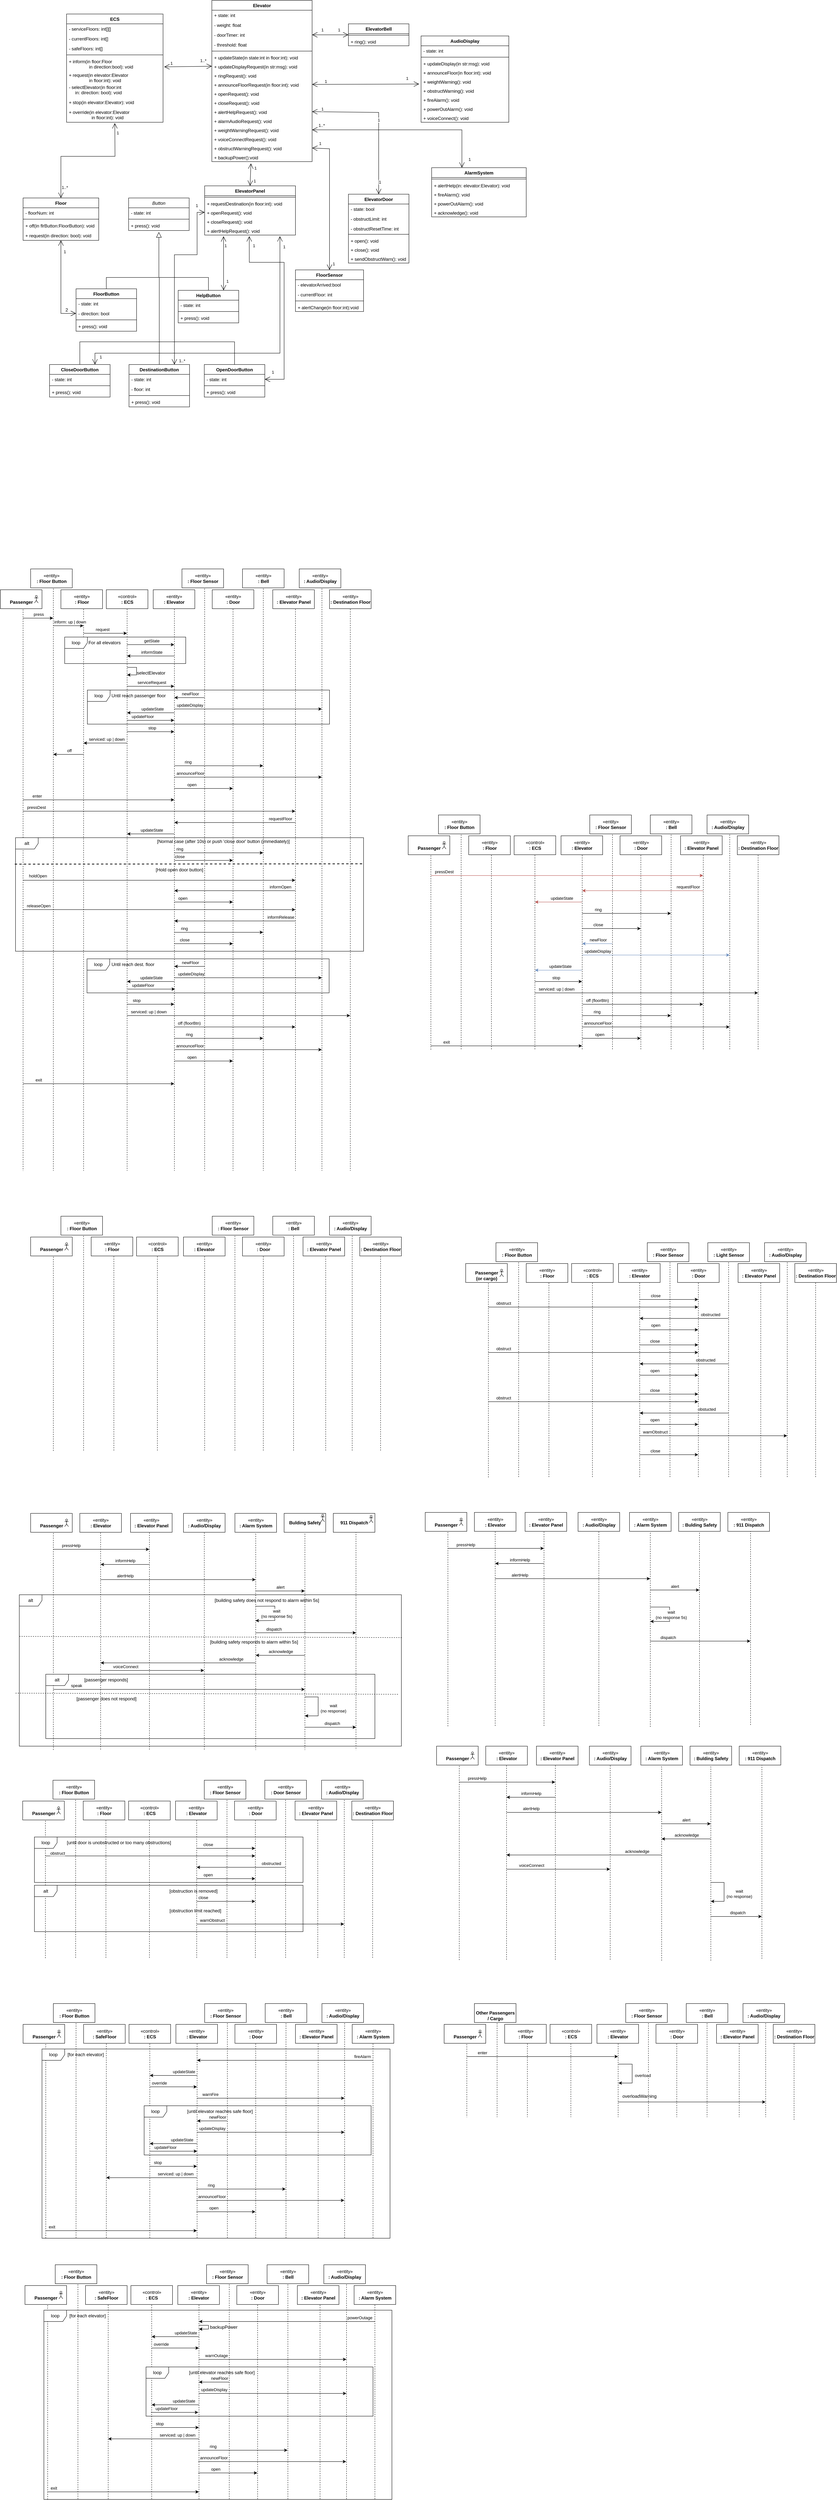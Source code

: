 <mxfile version="21.2.1" type="device">
  <diagram name="Page-1" id="3LNCaQCJKaLMcGCjSBsC">
    <mxGraphModel dx="1246" dy="1908" grid="1" gridSize="10" guides="1" tooltips="1" connect="1" arrows="1" fold="1" page="1" pageScale="1" pageWidth="827" pageHeight="1169" math="0" shadow="0">
      <root>
        <mxCell id="0" />
        <mxCell id="1" parent="0" />
        <mxCell id="RKpFVVhv-i8c9RhGfy3P-344" value="" style="shape=umlLifeline;perimeter=lifelinePerimeter;whiteSpace=wrap;html=1;container=0;dropTarget=0;collapsible=0;recursiveResize=0;outlineConnect=0;portConstraint=eastwest;newEdgeStyle={&quot;edgeStyle&quot;:&quot;elbowEdgeStyle&quot;,&quot;elbow&quot;:&quot;vertical&quot;,&quot;curved&quot;:0,&quot;rounded&quot;:0};participant=umlEntity;" parent="1" vertex="1">
          <mxGeometry x="930" y="3587.5" width="40" height="622.5" as="geometry" />
        </mxCell>
        <mxCell id="RKpFVVhv-i8c9RhGfy3P-132" value="" style="shape=umlLifeline;perimeter=lifelinePerimeter;whiteSpace=wrap;html=1;container=0;dropTarget=0;collapsible=0;recursiveResize=0;outlineConnect=0;portConstraint=eastwest;newEdgeStyle={&quot;edgeStyle&quot;:&quot;elbowEdgeStyle&quot;,&quot;elbow&quot;:&quot;vertical&quot;,&quot;curved&quot;:0,&quot;rounded&quot;:0};participant=umlEntity;" parent="1" vertex="1">
          <mxGeometry x="915" y="1150" width="40" height="1530" as="geometry" />
        </mxCell>
        <mxCell id="RKpFVVhv-i8c9RhGfy3P-131" value="" style="shape=umlLifeline;perimeter=lifelinePerimeter;whiteSpace=wrap;html=1;container=0;dropTarget=0;collapsible=0;recursiveResize=0;outlineConnect=0;portConstraint=eastwest;newEdgeStyle={&quot;edgeStyle&quot;:&quot;elbowEdgeStyle&quot;,&quot;elbow&quot;:&quot;vertical&quot;,&quot;curved&quot;:0,&quot;rounded&quot;:0};participant=umlEntity;" parent="1" vertex="1">
          <mxGeometry x="770" y="1150" width="40" height="1530" as="geometry" />
        </mxCell>
        <mxCell id="RKpFVVhv-i8c9RhGfy3P-130" value="" style="shape=umlLifeline;perimeter=lifelinePerimeter;whiteSpace=wrap;html=1;container=0;dropTarget=0;collapsible=0;recursiveResize=0;outlineConnect=0;portConstraint=eastwest;newEdgeStyle={&quot;edgeStyle&quot;:&quot;elbowEdgeStyle&quot;,&quot;elbow&quot;:&quot;vertical&quot;,&quot;curved&quot;:0,&quot;rounded&quot;:0};participant=umlEntity;" parent="1" vertex="1">
          <mxGeometry x="605" y="1150" width="40" height="1530" as="geometry" />
        </mxCell>
        <mxCell id="RKpFVVhv-i8c9RhGfy3P-129" value="" style="shape=umlLifeline;perimeter=lifelinePerimeter;whiteSpace=wrap;html=1;container=0;dropTarget=0;collapsible=0;recursiveResize=0;outlineConnect=0;portConstraint=eastwest;newEdgeStyle={&quot;edgeStyle&quot;:&quot;elbowEdgeStyle&quot;,&quot;elbow&quot;:&quot;vertical&quot;,&quot;curved&quot;:0,&quot;rounded&quot;:0};participant=umlEntity;" parent="1" vertex="1">
          <mxGeometry x="450" y="1150" width="40" height="1530" as="geometry" />
        </mxCell>
        <mxCell id="RKpFVVhv-i8c9RhGfy3P-128" value="" style="shape=umlLifeline;perimeter=lifelinePerimeter;whiteSpace=wrap;html=1;container=0;dropTarget=0;collapsible=0;recursiveResize=0;outlineConnect=0;portConstraint=eastwest;newEdgeStyle={&quot;edgeStyle&quot;:&quot;elbowEdgeStyle&quot;,&quot;elbow&quot;:&quot;vertical&quot;,&quot;curved&quot;:0,&quot;rounded&quot;:0};participant=umlEntity;" parent="1" vertex="1">
          <mxGeometry x="325" y="1150" width="40" height="1530" as="geometry" />
        </mxCell>
        <mxCell id="RKpFVVhv-i8c9RhGfy3P-126" value="" style="shape=umlLifeline;perimeter=lifelinePerimeter;whiteSpace=wrap;html=1;container=0;dropTarget=0;collapsible=0;recursiveResize=0;outlineConnect=0;portConstraint=eastwest;newEdgeStyle={&quot;edgeStyle&quot;:&quot;elbowEdgeStyle&quot;,&quot;elbow&quot;:&quot;vertical&quot;,&quot;curved&quot;:0,&quot;rounded&quot;:0};participant=umlEntity;" parent="1" vertex="1">
          <mxGeometry x="210" y="1150" width="40" height="1530" as="geometry" />
        </mxCell>
        <mxCell id="RKpFVVhv-i8c9RhGfy3P-125" value="" style="shape=umlLifeline;perimeter=lifelinePerimeter;whiteSpace=wrap;html=1;container=0;dropTarget=0;collapsible=0;recursiveResize=0;outlineConnect=0;portConstraint=eastwest;newEdgeStyle={&quot;edgeStyle&quot;:&quot;elbowEdgeStyle&quot;,&quot;elbow&quot;:&quot;vertical&quot;,&quot;curved&quot;:0,&quot;rounded&quot;:0};participant=umlEntity;" parent="1" vertex="1">
          <mxGeometry x="840" y="1090" width="40" height="1590" as="geometry" />
        </mxCell>
        <mxCell id="RKpFVVhv-i8c9RhGfy3P-124" value="" style="shape=umlLifeline;perimeter=lifelinePerimeter;whiteSpace=wrap;html=1;container=0;dropTarget=0;collapsible=0;recursiveResize=0;outlineConnect=0;portConstraint=eastwest;newEdgeStyle={&quot;edgeStyle&quot;:&quot;elbowEdgeStyle&quot;,&quot;elbow&quot;:&quot;vertical&quot;,&quot;curved&quot;:0,&quot;rounded&quot;:0};participant=umlEntity;" parent="1" vertex="1">
          <mxGeometry x="685" y="1090" width="40" height="1590" as="geometry" />
        </mxCell>
        <mxCell id="RKpFVVhv-i8c9RhGfy3P-123" value="" style="shape=umlLifeline;perimeter=lifelinePerimeter;whiteSpace=wrap;html=1;container=0;dropTarget=0;collapsible=0;recursiveResize=0;outlineConnect=0;portConstraint=eastwest;newEdgeStyle={&quot;edgeStyle&quot;:&quot;elbowEdgeStyle&quot;,&quot;elbow&quot;:&quot;vertical&quot;,&quot;curved&quot;:0,&quot;rounded&quot;:0};participant=umlEntity;" parent="1" vertex="1">
          <mxGeometry x="530" y="1090" width="40" height="1590" as="geometry" />
        </mxCell>
        <mxCell id="RKpFVVhv-i8c9RhGfy3P-122" value="" style="shape=umlLifeline;perimeter=lifelinePerimeter;whiteSpace=wrap;html=1;container=0;dropTarget=0;collapsible=0;recursiveResize=0;outlineConnect=0;portConstraint=eastwest;newEdgeStyle={&quot;edgeStyle&quot;:&quot;elbowEdgeStyle&quot;,&quot;elbow&quot;:&quot;vertical&quot;,&quot;curved&quot;:0,&quot;rounded&quot;:0};participant=umlEntity;" parent="1" vertex="1">
          <mxGeometry x="130" y="1090" width="40" height="1590" as="geometry" />
        </mxCell>
        <mxCell id="RKpFVVhv-i8c9RhGfy3P-112" value="" style="shape=umlLifeline;perimeter=lifelinePerimeter;whiteSpace=wrap;html=1;container=0;dropTarget=0;collapsible=0;recursiveResize=0;outlineConnect=0;portConstraint=eastwest;newEdgeStyle={&quot;edgeStyle&quot;:&quot;elbowEdgeStyle&quot;,&quot;elbow&quot;:&quot;vertical&quot;,&quot;curved&quot;:0,&quot;rounded&quot;:0};participant=umlActor;" parent="1" vertex="1">
          <mxGeometry x="60" y="1145" width="20" height="1535" as="geometry" />
        </mxCell>
        <mxCell id="RKpFVVhv-i8c9RhGfy3P-72" value="«entity»&lt;br&gt;&lt;b&gt;: Floor Button&lt;/b&gt;" style="html=1;" parent="1" vertex="1">
          <mxGeometry x="90" y="1090" width="110" height="50" as="geometry" />
        </mxCell>
        <mxCell id="RKpFVVhv-i8c9RhGfy3P-95" value="«control»&lt;br&gt;&lt;b&gt;: ECS&lt;/b&gt;" style="html=1;" parent="1" vertex="1">
          <mxGeometry x="290" y="1145" width="110" height="50" as="geometry" />
        </mxCell>
        <mxCell id="RKpFVVhv-i8c9RhGfy3P-105" value="&lt;br&gt;&lt;b&gt;Passenger&lt;/b&gt;" style="html=1;" parent="1" vertex="1">
          <mxGeometry x="10" y="1145" width="110" height="50" as="geometry" />
        </mxCell>
        <mxCell id="RKpFVVhv-i8c9RhGfy3P-111" value="" style="shape=umlActor;verticalLabelPosition=bottom;verticalAlign=top;html=1;" parent="1" vertex="1">
          <mxGeometry x="100" y="1160" width="10" height="20" as="geometry" />
        </mxCell>
        <mxCell id="RKpFVVhv-i8c9RhGfy3P-113" value="«entity»&lt;br&gt;&lt;b&gt;: Floor&lt;/b&gt;" style="html=1;" parent="1" vertex="1">
          <mxGeometry x="170" y="1145" width="110" height="50" as="geometry" />
        </mxCell>
        <mxCell id="RKpFVVhv-i8c9RhGfy3P-115" value="«entity»&lt;br&gt;&lt;b&gt;: Elevator&lt;/b&gt;" style="html=1;" parent="1" vertex="1">
          <mxGeometry x="414" y="1145" width="110" height="50" as="geometry" />
        </mxCell>
        <mxCell id="RKpFVVhv-i8c9RhGfy3P-116" value="«entity»&lt;br&gt;&lt;b&gt;: Floor Sensor&lt;/b&gt;" style="html=1;" parent="1" vertex="1">
          <mxGeometry x="490" y="1090" width="110" height="50" as="geometry" />
        </mxCell>
        <mxCell id="RKpFVVhv-i8c9RhGfy3P-117" value="«entity»&lt;br&gt;&lt;b&gt;: Door&lt;/b&gt;" style="html=1;" parent="1" vertex="1">
          <mxGeometry x="570" y="1145" width="110" height="50" as="geometry" />
        </mxCell>
        <mxCell id="RKpFVVhv-i8c9RhGfy3P-118" value="«entity»&lt;br&gt;&lt;b&gt;: Elevator Panel&lt;/b&gt;" style="html=1;" parent="1" vertex="1">
          <mxGeometry x="730" y="1145" width="110" height="50" as="geometry" />
        </mxCell>
        <mxCell id="RKpFVVhv-i8c9RhGfy3P-119" value="«entity»&lt;br&gt;&lt;b&gt;: Audio/Display&lt;/b&gt;" style="html=1;" parent="1" vertex="1">
          <mxGeometry x="800" y="1090" width="110" height="50" as="geometry" />
        </mxCell>
        <mxCell id="RKpFVVhv-i8c9RhGfy3P-120" value="«entity»&lt;br&gt;&lt;b&gt;: Destination Floor&lt;/b&gt;" style="html=1;" parent="1" vertex="1">
          <mxGeometry x="880" y="1145" width="110" height="50" as="geometry" />
        </mxCell>
        <mxCell id="RKpFVVhv-i8c9RhGfy3P-121" value="«entity»&lt;br&gt;&lt;b&gt;: Bell&lt;br&gt;&lt;/b&gt;" style="html=1;" parent="1" vertex="1">
          <mxGeometry x="650" y="1090" width="110" height="50" as="geometry" />
        </mxCell>
        <mxCell id="RKpFVVhv-i8c9RhGfy3P-156" value="" style="shape=umlLifeline;perimeter=lifelinePerimeter;whiteSpace=wrap;html=1;container=0;dropTarget=0;collapsible=0;recursiveResize=0;outlineConnect=0;portConstraint=eastwest;newEdgeStyle={&quot;edgeStyle&quot;:&quot;elbowEdgeStyle&quot;,&quot;elbow&quot;:&quot;vertical&quot;,&quot;curved&quot;:0,&quot;rounded&quot;:0};participant=umlEntity;" parent="1" vertex="1">
          <mxGeometry x="1993" y="1800" width="40" height="560" as="geometry" />
        </mxCell>
        <mxCell id="RKpFVVhv-i8c9RhGfy3P-157" value="" style="shape=umlLifeline;perimeter=lifelinePerimeter;whiteSpace=wrap;html=1;container=0;dropTarget=0;collapsible=0;recursiveResize=0;outlineConnect=0;portConstraint=eastwest;newEdgeStyle={&quot;edgeStyle&quot;:&quot;elbowEdgeStyle&quot;,&quot;elbow&quot;:&quot;vertical&quot;,&quot;curved&quot;:0,&quot;rounded&quot;:0};participant=umlEntity;" parent="1" vertex="1">
          <mxGeometry x="1848" y="1800" width="40" height="560" as="geometry" />
        </mxCell>
        <mxCell id="RKpFVVhv-i8c9RhGfy3P-158" value="" style="shape=umlLifeline;perimeter=lifelinePerimeter;whiteSpace=wrap;html=1;container=0;dropTarget=0;collapsible=0;recursiveResize=0;outlineConnect=0;portConstraint=eastwest;newEdgeStyle={&quot;edgeStyle&quot;:&quot;elbowEdgeStyle&quot;,&quot;elbow&quot;:&quot;vertical&quot;,&quot;curved&quot;:0,&quot;rounded&quot;:0};participant=umlEntity;" parent="1" vertex="1">
          <mxGeometry x="1683" y="1800" width="40" height="560" as="geometry" />
        </mxCell>
        <mxCell id="RKpFVVhv-i8c9RhGfy3P-159" value="" style="shape=umlLifeline;perimeter=lifelinePerimeter;whiteSpace=wrap;html=1;container=0;dropTarget=0;collapsible=0;recursiveResize=0;outlineConnect=0;portConstraint=eastwest;newEdgeStyle={&quot;edgeStyle&quot;:&quot;elbowEdgeStyle&quot;,&quot;elbow&quot;:&quot;vertical&quot;,&quot;curved&quot;:0,&quot;rounded&quot;:0};participant=umlEntity;" parent="1" vertex="1">
          <mxGeometry x="1528" y="1800" width="40" height="560" as="geometry" />
        </mxCell>
        <mxCell id="RKpFVVhv-i8c9RhGfy3P-160" value="" style="shape=umlLifeline;perimeter=lifelinePerimeter;whiteSpace=wrap;html=1;container=0;dropTarget=0;collapsible=0;recursiveResize=0;outlineConnect=0;portConstraint=eastwest;newEdgeStyle={&quot;edgeStyle&quot;:&quot;elbowEdgeStyle&quot;,&quot;elbow&quot;:&quot;vertical&quot;,&quot;curved&quot;:0,&quot;rounded&quot;:0};participant=umlEntity;" parent="1" vertex="1">
          <mxGeometry x="1403" y="1800" width="40" height="560" as="geometry" />
        </mxCell>
        <mxCell id="RKpFVVhv-i8c9RhGfy3P-161" value="" style="shape=umlLifeline;perimeter=lifelinePerimeter;whiteSpace=wrap;html=1;container=0;dropTarget=0;collapsible=0;recursiveResize=0;outlineConnect=0;portConstraint=eastwest;newEdgeStyle={&quot;edgeStyle&quot;:&quot;elbowEdgeStyle&quot;,&quot;elbow&quot;:&quot;vertical&quot;,&quot;curved&quot;:0,&quot;rounded&quot;:0};participant=umlEntity;" parent="1" vertex="1">
          <mxGeometry x="1288" y="1800" width="40" height="560" as="geometry" />
        </mxCell>
        <mxCell id="RKpFVVhv-i8c9RhGfy3P-162" value="" style="shape=umlLifeline;perimeter=lifelinePerimeter;whiteSpace=wrap;html=1;container=0;dropTarget=0;collapsible=0;recursiveResize=0;outlineConnect=0;portConstraint=eastwest;newEdgeStyle={&quot;edgeStyle&quot;:&quot;elbowEdgeStyle&quot;,&quot;elbow&quot;:&quot;vertical&quot;,&quot;curved&quot;:0,&quot;rounded&quot;:0};participant=umlEntity;" parent="1" vertex="1">
          <mxGeometry x="1918" y="1740" width="40" height="620" as="geometry" />
        </mxCell>
        <mxCell id="RKpFVVhv-i8c9RhGfy3P-163" value="" style="shape=umlLifeline;perimeter=lifelinePerimeter;whiteSpace=wrap;html=1;container=0;dropTarget=0;collapsible=0;recursiveResize=0;outlineConnect=0;portConstraint=eastwest;newEdgeStyle={&quot;edgeStyle&quot;:&quot;elbowEdgeStyle&quot;,&quot;elbow&quot;:&quot;vertical&quot;,&quot;curved&quot;:0,&quot;rounded&quot;:0};participant=umlEntity;" parent="1" vertex="1">
          <mxGeometry x="1763" y="1740" width="40" height="620" as="geometry" />
        </mxCell>
        <mxCell id="RKpFVVhv-i8c9RhGfy3P-164" value="" style="shape=umlLifeline;perimeter=lifelinePerimeter;whiteSpace=wrap;html=1;container=0;dropTarget=0;collapsible=0;recursiveResize=0;outlineConnect=0;portConstraint=eastwest;newEdgeStyle={&quot;edgeStyle&quot;:&quot;elbowEdgeStyle&quot;,&quot;elbow&quot;:&quot;vertical&quot;,&quot;curved&quot;:0,&quot;rounded&quot;:0};participant=umlEntity;" parent="1" vertex="1">
          <mxGeometry x="1608" y="1740" width="40" height="620" as="geometry" />
        </mxCell>
        <mxCell id="RKpFVVhv-i8c9RhGfy3P-165" value="" style="shape=umlLifeline;perimeter=lifelinePerimeter;whiteSpace=wrap;html=1;container=0;dropTarget=0;collapsible=0;recursiveResize=0;outlineConnect=0;portConstraint=eastwest;newEdgeStyle={&quot;edgeStyle&quot;:&quot;elbowEdgeStyle&quot;,&quot;elbow&quot;:&quot;vertical&quot;,&quot;curved&quot;:0,&quot;rounded&quot;:0};participant=umlEntity;" parent="1" vertex="1">
          <mxGeometry x="1208" y="1740" width="40" height="620" as="geometry" />
        </mxCell>
        <mxCell id="RKpFVVhv-i8c9RhGfy3P-166" value="" style="shape=umlLifeline;perimeter=lifelinePerimeter;whiteSpace=wrap;html=1;container=0;dropTarget=0;collapsible=0;recursiveResize=0;outlineConnect=0;portConstraint=eastwest;newEdgeStyle={&quot;edgeStyle&quot;:&quot;elbowEdgeStyle&quot;,&quot;elbow&quot;:&quot;vertical&quot;,&quot;curved&quot;:0,&quot;rounded&quot;:0};participant=umlActor;" parent="1" vertex="1">
          <mxGeometry x="1138" y="1795" width="20" height="565" as="geometry" />
        </mxCell>
        <mxCell id="RKpFVVhv-i8c9RhGfy3P-167" value="«entity»&lt;br&gt;&lt;b&gt;: Floor Button&lt;/b&gt;" style="html=1;" parent="1" vertex="1">
          <mxGeometry x="1168" y="1740" width="110" height="50" as="geometry" />
        </mxCell>
        <mxCell id="RKpFVVhv-i8c9RhGfy3P-168" value="«control»&lt;br&gt;&lt;b&gt;: ECS&lt;/b&gt;" style="html=1;" parent="1" vertex="1">
          <mxGeometry x="1368" y="1795" width="110" height="50" as="geometry" />
        </mxCell>
        <mxCell id="RKpFVVhv-i8c9RhGfy3P-169" value="&lt;br&gt;&lt;b&gt;Passenger&lt;/b&gt;" style="html=1;" parent="1" vertex="1">
          <mxGeometry x="1088" y="1795" width="110" height="50" as="geometry" />
        </mxCell>
        <mxCell id="RKpFVVhv-i8c9RhGfy3P-170" value="" style="shape=umlActor;verticalLabelPosition=bottom;verticalAlign=top;html=1;" parent="1" vertex="1">
          <mxGeometry x="1178" y="1810" width="10" height="20" as="geometry" />
        </mxCell>
        <mxCell id="RKpFVVhv-i8c9RhGfy3P-171" value="«entity»&lt;br&gt;&lt;b&gt;: Floor&lt;/b&gt;" style="html=1;" parent="1" vertex="1">
          <mxGeometry x="1248" y="1795" width="110" height="50" as="geometry" />
        </mxCell>
        <mxCell id="RKpFVVhv-i8c9RhGfy3P-172" value="«entity»&lt;br&gt;&lt;b&gt;: Elevator&lt;/b&gt;" style="html=1;" parent="1" vertex="1">
          <mxGeometry x="1492" y="1795" width="110" height="50" as="geometry" />
        </mxCell>
        <mxCell id="RKpFVVhv-i8c9RhGfy3P-173" value="«entity»&lt;br&gt;&lt;b&gt;: Floor Sensor&lt;/b&gt;" style="html=1;" parent="1" vertex="1">
          <mxGeometry x="1568" y="1740" width="110" height="50" as="geometry" />
        </mxCell>
        <mxCell id="RKpFVVhv-i8c9RhGfy3P-174" value="«entity»&lt;br&gt;&lt;b&gt;: Door&lt;/b&gt;" style="html=1;" parent="1" vertex="1">
          <mxGeometry x="1648" y="1795" width="110" height="50" as="geometry" />
        </mxCell>
        <mxCell id="RKpFVVhv-i8c9RhGfy3P-175" value="«entity»&lt;br&gt;&lt;b&gt;: Elevator Panel&lt;/b&gt;" style="html=1;" parent="1" vertex="1">
          <mxGeometry x="1808" y="1795" width="110" height="50" as="geometry" />
        </mxCell>
        <mxCell id="RKpFVVhv-i8c9RhGfy3P-176" value="«entity»&lt;br&gt;&lt;b&gt;: Audio/Display&lt;/b&gt;" style="html=1;" parent="1" vertex="1">
          <mxGeometry x="1878" y="1740" width="110" height="50" as="geometry" />
        </mxCell>
        <mxCell id="RKpFVVhv-i8c9RhGfy3P-177" value="«entity»&lt;br&gt;&lt;b&gt;: Destination Floor&lt;/b&gt;" style="html=1;" parent="1" vertex="1">
          <mxGeometry x="1958" y="1795" width="110" height="50" as="geometry" />
        </mxCell>
        <mxCell id="RKpFVVhv-i8c9RhGfy3P-178" value="«entity»&lt;br&gt;&lt;b&gt;: Bell&lt;br&gt;&lt;/b&gt;" style="html=1;" parent="1" vertex="1">
          <mxGeometry x="1728" y="1740" width="110" height="50" as="geometry" />
        </mxCell>
        <mxCell id="RKpFVVhv-i8c9RhGfy3P-179" value="" style="endArrow=classic;html=1;rounded=0;" parent="1" source="RKpFVVhv-i8c9RhGfy3P-112" target="RKpFVVhv-i8c9RhGfy3P-122" edge="1">
          <mxGeometry width="50" height="50" relative="1" as="geometry">
            <mxPoint x="510" y="1440" as="sourcePoint" />
            <mxPoint x="560" y="1390" as="targetPoint" />
            <Array as="points">
              <mxPoint x="90" y="1220" />
              <mxPoint x="120" y="1220" />
            </Array>
          </mxGeometry>
        </mxCell>
        <mxCell id="RKpFVVhv-i8c9RhGfy3P-180" value="press" style="edgeLabel;html=1;align=center;verticalAlign=middle;resizable=0;points=[];" parent="RKpFVVhv-i8c9RhGfy3P-179" vertex="1" connectable="0">
          <mxGeometry x="-0.314" y="-2" relative="1" as="geometry">
            <mxPoint x="13" y="-12" as="offset" />
          </mxGeometry>
        </mxCell>
        <mxCell id="RKpFVVhv-i8c9RhGfy3P-184" value="" style="endArrow=classic;html=1;rounded=0;" parent="1" source="RKpFVVhv-i8c9RhGfy3P-122" target="RKpFVVhv-i8c9RhGfy3P-126" edge="1">
          <mxGeometry width="50" height="50" relative="1" as="geometry">
            <mxPoint x="220" y="1520" as="sourcePoint" />
            <mxPoint x="270" y="1470" as="targetPoint" />
            <Array as="points">
              <mxPoint x="190" y="1240" />
            </Array>
          </mxGeometry>
        </mxCell>
        <mxCell id="RKpFVVhv-i8c9RhGfy3P-185" value="inform: up | down" style="edgeLabel;html=1;align=center;verticalAlign=middle;resizable=0;points=[];" parent="RKpFVVhv-i8c9RhGfy3P-184" vertex="1" connectable="0">
          <mxGeometry x="-0.193" y="-2" relative="1" as="geometry">
            <mxPoint x="12" y="-12" as="offset" />
          </mxGeometry>
        </mxCell>
        <mxCell id="RKpFVVhv-i8c9RhGfy3P-186" value="" style="endArrow=classic;html=1;rounded=0;" parent="1" source="RKpFVVhv-i8c9RhGfy3P-126" target="RKpFVVhv-i8c9RhGfy3P-128" edge="1">
          <mxGeometry width="50" height="50" relative="1" as="geometry">
            <mxPoint x="360" y="1450" as="sourcePoint" />
            <mxPoint x="410" y="1400" as="targetPoint" />
            <Array as="points">
              <mxPoint x="270" y="1260" />
              <mxPoint x="320" y="1260" />
            </Array>
          </mxGeometry>
        </mxCell>
        <mxCell id="RKpFVVhv-i8c9RhGfy3P-187" value="request" style="edgeLabel;html=1;align=center;verticalAlign=middle;resizable=0;points=[];" parent="RKpFVVhv-i8c9RhGfy3P-186" vertex="1" connectable="0">
          <mxGeometry x="-0.163" y="1" relative="1" as="geometry">
            <mxPoint x="2" y="-9" as="offset" />
          </mxGeometry>
        </mxCell>
        <mxCell id="RKpFVVhv-i8c9RhGfy3P-188" value="" style="endArrow=classic;html=1;rounded=0;" parent="1" source="RKpFVVhv-i8c9RhGfy3P-128" target="RKpFVVhv-i8c9RhGfy3P-129" edge="1">
          <mxGeometry width="50" height="50" relative="1" as="geometry">
            <mxPoint x="410" y="1450" as="sourcePoint" />
            <mxPoint x="460" y="1400" as="targetPoint" />
            <Array as="points">
              <mxPoint x="390" y="1290" />
            </Array>
          </mxGeometry>
        </mxCell>
        <mxCell id="RKpFVVhv-i8c9RhGfy3P-189" value="getState" style="edgeLabel;html=1;align=center;verticalAlign=middle;resizable=0;points=[];" parent="RKpFVVhv-i8c9RhGfy3P-188" vertex="1" connectable="0">
          <mxGeometry x="-0.371" relative="1" as="geometry">
            <mxPoint x="26" y="-10" as="offset" />
          </mxGeometry>
        </mxCell>
        <mxCell id="RKpFVVhv-i8c9RhGfy3P-190" value="" style="endArrow=classic;html=1;rounded=0;" parent="1" source="RKpFVVhv-i8c9RhGfy3P-129" target="RKpFVVhv-i8c9RhGfy3P-128" edge="1">
          <mxGeometry width="50" height="50" relative="1" as="geometry">
            <mxPoint x="410" y="1450" as="sourcePoint" />
            <mxPoint x="460" y="1400" as="targetPoint" />
            <Array as="points">
              <mxPoint x="410" y="1320" />
            </Array>
          </mxGeometry>
        </mxCell>
        <mxCell id="RKpFVVhv-i8c9RhGfy3P-191" value="informState" style="edgeLabel;html=1;align=center;verticalAlign=middle;resizable=0;points=[];" parent="RKpFVVhv-i8c9RhGfy3P-190" vertex="1" connectable="0">
          <mxGeometry x="0.216" y="-1" relative="1" as="geometry">
            <mxPoint x="16" y="-9" as="offset" />
          </mxGeometry>
        </mxCell>
        <mxCell id="RKpFVVhv-i8c9RhGfy3P-192" value="" style="endArrow=classic;html=1;rounded=0;" parent="1" source="RKpFVVhv-i8c9RhGfy3P-128" target="RKpFVVhv-i8c9RhGfy3P-129" edge="1">
          <mxGeometry width="50" height="50" relative="1" as="geometry">
            <mxPoint x="340" y="1360" as="sourcePoint" />
            <mxPoint x="390" y="1310" as="targetPoint" />
            <Array as="points">
              <mxPoint x="410" y="1400" />
            </Array>
          </mxGeometry>
        </mxCell>
        <mxCell id="RKpFVVhv-i8c9RhGfy3P-193" value="serviceRequest" style="edgeLabel;html=1;align=center;verticalAlign=middle;resizable=0;points=[];" parent="RKpFVVhv-i8c9RhGfy3P-192" vertex="1" connectable="0">
          <mxGeometry x="-0.17" y="1" relative="1" as="geometry">
            <mxPoint x="13" y="-9" as="offset" />
          </mxGeometry>
        </mxCell>
        <mxCell id="RKpFVVhv-i8c9RhGfy3P-196" value="" style="endArrow=classic;html=1;rounded=0;" parent="1" source="RKpFVVhv-i8c9RhGfy3P-123" target="RKpFVVhv-i8c9RhGfy3P-129" edge="1">
          <mxGeometry width="50" height="50" relative="1" as="geometry">
            <mxPoint x="380" y="1420" as="sourcePoint" />
            <mxPoint x="430" y="1370" as="targetPoint" />
            <Array as="points">
              <mxPoint x="500" y="1430" />
            </Array>
          </mxGeometry>
        </mxCell>
        <mxCell id="RKpFVVhv-i8c9RhGfy3P-197" value="newFloor" style="edgeLabel;html=1;align=center;verticalAlign=middle;resizable=0;points=[];" parent="RKpFVVhv-i8c9RhGfy3P-196" vertex="1" connectable="0">
          <mxGeometry x="0.263" relative="1" as="geometry">
            <mxPoint x="12" y="-10" as="offset" />
          </mxGeometry>
        </mxCell>
        <mxCell id="RKpFVVhv-i8c9RhGfy3P-198" value="" style="endArrow=classic;html=1;rounded=0;" parent="1" source="RKpFVVhv-i8c9RhGfy3P-129" target="RKpFVVhv-i8c9RhGfy3P-125" edge="1">
          <mxGeometry width="50" height="50" relative="1" as="geometry">
            <mxPoint x="630" y="1420" as="sourcePoint" />
            <mxPoint x="680" y="1370" as="targetPoint" />
            <Array as="points">
              <mxPoint x="670" y="1460" />
            </Array>
          </mxGeometry>
        </mxCell>
        <mxCell id="RKpFVVhv-i8c9RhGfy3P-200" value="updateDisplay" style="edgeLabel;html=1;align=center;verticalAlign=middle;resizable=0;points=[];" parent="RKpFVVhv-i8c9RhGfy3P-198" vertex="1" connectable="0">
          <mxGeometry x="-0.731" y="2" relative="1" as="geometry">
            <mxPoint x="-12" y="-8" as="offset" />
          </mxGeometry>
        </mxCell>
        <mxCell id="RKpFVVhv-i8c9RhGfy3P-201" value="" style="endArrow=classic;html=1;rounded=0;" parent="1" source="RKpFVVhv-i8c9RhGfy3P-129" target="RKpFVVhv-i8c9RhGfy3P-128" edge="1">
          <mxGeometry width="50" height="50" relative="1" as="geometry">
            <mxPoint x="370" y="1350" as="sourcePoint" />
            <mxPoint x="420" y="1300" as="targetPoint" />
            <Array as="points">
              <mxPoint x="430" y="1470" />
            </Array>
          </mxGeometry>
        </mxCell>
        <mxCell id="RKpFVVhv-i8c9RhGfy3P-203" value="updateState" style="edgeLabel;html=1;align=center;verticalAlign=middle;resizable=0;points=[];" parent="RKpFVVhv-i8c9RhGfy3P-201" vertex="1" connectable="0">
          <mxGeometry x="0.144" y="-1" relative="1" as="geometry">
            <mxPoint x="13" y="-9" as="offset" />
          </mxGeometry>
        </mxCell>
        <mxCell id="RKpFVVhv-i8c9RhGfy3P-204" value="" style="endArrow=classic;html=1;rounded=0;" parent="1" source="RKpFVVhv-i8c9RhGfy3P-128" target="RKpFVVhv-i8c9RhGfy3P-126" edge="1">
          <mxGeometry width="50" height="50" relative="1" as="geometry">
            <mxPoint x="370" y="1550" as="sourcePoint" />
            <mxPoint x="420" y="1500" as="targetPoint" />
            <Array as="points">
              <mxPoint x="300" y="1550" />
            </Array>
          </mxGeometry>
        </mxCell>
        <mxCell id="RKpFVVhv-i8c9RhGfy3P-205" value="serviced: up | down" style="edgeLabel;html=1;align=center;verticalAlign=middle;resizable=0;points=[];" parent="RKpFVVhv-i8c9RhGfy3P-204" vertex="1" connectable="0">
          <mxGeometry x="0.104" y="1" relative="1" as="geometry">
            <mxPoint x="9" y="-11" as="offset" />
          </mxGeometry>
        </mxCell>
        <mxCell id="RKpFVVhv-i8c9RhGfy3P-206" value="" style="endArrow=classic;html=1;rounded=0;" parent="1" source="RKpFVVhv-i8c9RhGfy3P-128" target="RKpFVVhv-i8c9RhGfy3P-129" edge="1">
          <mxGeometry width="50" height="50" relative="1" as="geometry">
            <mxPoint x="370" y="1550" as="sourcePoint" />
            <mxPoint x="420" y="1500" as="targetPoint" />
            <Array as="points">
              <mxPoint x="410" y="1520" />
            </Array>
          </mxGeometry>
        </mxCell>
        <mxCell id="RKpFVVhv-i8c9RhGfy3P-207" value="stop" style="edgeLabel;html=1;align=center;verticalAlign=middle;resizable=0;points=[];" parent="RKpFVVhv-i8c9RhGfy3P-206" vertex="1" connectable="0">
          <mxGeometry x="-0.288" y="-2" relative="1" as="geometry">
            <mxPoint x="21" y="-12" as="offset" />
          </mxGeometry>
        </mxCell>
        <mxCell id="RKpFVVhv-i8c9RhGfy3P-208" value="" style="endArrow=classic;html=1;rounded=0;" parent="1" source="RKpFVVhv-i8c9RhGfy3P-126" target="RKpFVVhv-i8c9RhGfy3P-122" edge="1">
          <mxGeometry width="50" height="50" relative="1" as="geometry">
            <mxPoint x="500" y="1550" as="sourcePoint" />
            <mxPoint x="550" y="1500" as="targetPoint" />
            <Array as="points">
              <mxPoint x="190" y="1580" />
            </Array>
          </mxGeometry>
        </mxCell>
        <mxCell id="RKpFVVhv-i8c9RhGfy3P-209" value="off" style="edgeLabel;html=1;align=center;verticalAlign=middle;resizable=0;points=[];" parent="RKpFVVhv-i8c9RhGfy3P-208" vertex="1" connectable="0">
          <mxGeometry x="0.237" relative="1" as="geometry">
            <mxPoint x="11" y="-10" as="offset" />
          </mxGeometry>
        </mxCell>
        <mxCell id="RKpFVVhv-i8c9RhGfy3P-210" value="" style="endArrow=classic;html=1;rounded=0;" parent="1" source="RKpFVVhv-i8c9RhGfy3P-129" target="RKpFVVhv-i8c9RhGfy3P-124" edge="1">
          <mxGeometry width="50" height="50" relative="1" as="geometry">
            <mxPoint x="500" y="1550" as="sourcePoint" />
            <mxPoint x="550" y="1500" as="targetPoint" />
            <Array as="points">
              <mxPoint x="610" y="1610" />
            </Array>
          </mxGeometry>
        </mxCell>
        <mxCell id="RKpFVVhv-i8c9RhGfy3P-211" value="ring" style="edgeLabel;html=1;align=center;verticalAlign=middle;resizable=0;points=[];" parent="RKpFVVhv-i8c9RhGfy3P-210" vertex="1" connectable="0">
          <mxGeometry x="-0.706" y="-2" relative="1" as="geometry">
            <mxPoint x="1" y="-12" as="offset" />
          </mxGeometry>
        </mxCell>
        <mxCell id="RKpFVVhv-i8c9RhGfy3P-212" value="" style="endArrow=classic;html=1;rounded=0;" parent="1" source="RKpFVVhv-i8c9RhGfy3P-129" target="RKpFVVhv-i8c9RhGfy3P-125" edge="1">
          <mxGeometry width="50" height="50" relative="1" as="geometry">
            <mxPoint x="500" y="1550" as="sourcePoint" />
            <mxPoint x="550" y="1500" as="targetPoint" />
            <Array as="points">
              <mxPoint x="570" y="1640" />
            </Array>
          </mxGeometry>
        </mxCell>
        <mxCell id="RKpFVVhv-i8c9RhGfy3P-213" value="announceFloor" style="edgeLabel;html=1;align=center;verticalAlign=middle;resizable=0;points=[];" parent="RKpFVVhv-i8c9RhGfy3P-212" vertex="1" connectable="0">
          <mxGeometry x="-0.874" relative="1" as="geometry">
            <mxPoint x="17" y="-10" as="offset" />
          </mxGeometry>
        </mxCell>
        <mxCell id="RKpFVVhv-i8c9RhGfy3P-214" value="" style="endArrow=classic;html=1;rounded=0;" parent="1" source="RKpFVVhv-i8c9RhGfy3P-129" target="RKpFVVhv-i8c9RhGfy3P-130" edge="1">
          <mxGeometry width="50" height="50" relative="1" as="geometry">
            <mxPoint x="500" y="1550" as="sourcePoint" />
            <mxPoint x="550" y="1500" as="targetPoint" />
            <Array as="points">
              <mxPoint x="530" y="1670" />
            </Array>
          </mxGeometry>
        </mxCell>
        <mxCell id="RKpFVVhv-i8c9RhGfy3P-216" value="open" style="edgeLabel;html=1;align=center;verticalAlign=middle;resizable=0;points=[];" parent="RKpFVVhv-i8c9RhGfy3P-214" vertex="1" connectable="0">
          <mxGeometry x="-0.413" relative="1" as="geometry">
            <mxPoint y="-10" as="offset" />
          </mxGeometry>
        </mxCell>
        <mxCell id="RKpFVVhv-i8c9RhGfy3P-218" value="" style="endArrow=classic;html=1;rounded=0;" parent="1" source="RKpFVVhv-i8c9RhGfy3P-112" target="RKpFVVhv-i8c9RhGfy3P-129" edge="1">
          <mxGeometry width="50" height="50" relative="1" as="geometry">
            <mxPoint x="420" y="1550" as="sourcePoint" />
            <mxPoint x="470" y="1500" as="targetPoint" />
            <Array as="points">
              <mxPoint x="270" y="1700" />
            </Array>
          </mxGeometry>
        </mxCell>
        <mxCell id="RKpFVVhv-i8c9RhGfy3P-219" value="enter" style="edgeLabel;html=1;align=center;verticalAlign=middle;resizable=0;points=[];" parent="RKpFVVhv-i8c9RhGfy3P-218" vertex="1" connectable="0">
          <mxGeometry x="-0.838" y="2" relative="1" as="geometry">
            <mxPoint x="4" y="-8" as="offset" />
          </mxGeometry>
        </mxCell>
        <mxCell id="RKpFVVhv-i8c9RhGfy3P-220" value="" style="shape=umlLifeline;perimeter=lifelinePerimeter;whiteSpace=wrap;html=1;container=0;dropTarget=0;collapsible=0;recursiveResize=0;outlineConnect=0;portConstraint=eastwest;newEdgeStyle={&quot;edgeStyle&quot;:&quot;elbowEdgeStyle&quot;,&quot;elbow&quot;:&quot;vertical&quot;,&quot;curved&quot;:0,&quot;rounded&quot;:0};participant=umlEntity;" parent="1" vertex="1">
          <mxGeometry x="995" y="2860" width="40" height="560" as="geometry" />
        </mxCell>
        <mxCell id="RKpFVVhv-i8c9RhGfy3P-221" value="" style="shape=umlLifeline;perimeter=lifelinePerimeter;whiteSpace=wrap;html=1;container=0;dropTarget=0;collapsible=0;recursiveResize=0;outlineConnect=0;portConstraint=eastwest;newEdgeStyle={&quot;edgeStyle&quot;:&quot;elbowEdgeStyle&quot;,&quot;elbow&quot;:&quot;vertical&quot;,&quot;curved&quot;:0,&quot;rounded&quot;:0};participant=umlEntity;" parent="1" vertex="1">
          <mxGeometry x="850" y="2860" width="40" height="560" as="geometry" />
        </mxCell>
        <mxCell id="RKpFVVhv-i8c9RhGfy3P-222" value="" style="shape=umlLifeline;perimeter=lifelinePerimeter;whiteSpace=wrap;html=1;container=0;dropTarget=0;collapsible=0;recursiveResize=0;outlineConnect=0;portConstraint=eastwest;newEdgeStyle={&quot;edgeStyle&quot;:&quot;elbowEdgeStyle&quot;,&quot;elbow&quot;:&quot;vertical&quot;,&quot;curved&quot;:0,&quot;rounded&quot;:0};participant=umlEntity;" parent="1" vertex="1">
          <mxGeometry x="685" y="2860" width="40" height="560" as="geometry" />
        </mxCell>
        <mxCell id="RKpFVVhv-i8c9RhGfy3P-223" value="" style="shape=umlLifeline;perimeter=lifelinePerimeter;whiteSpace=wrap;html=1;container=0;dropTarget=0;collapsible=0;recursiveResize=0;outlineConnect=0;portConstraint=eastwest;newEdgeStyle={&quot;edgeStyle&quot;:&quot;elbowEdgeStyle&quot;,&quot;elbow&quot;:&quot;vertical&quot;,&quot;curved&quot;:0,&quot;rounded&quot;:0};participant=umlEntity;" parent="1" vertex="1">
          <mxGeometry x="530" y="2860" width="40" height="560" as="geometry" />
        </mxCell>
        <mxCell id="RKpFVVhv-i8c9RhGfy3P-224" value="" style="shape=umlLifeline;perimeter=lifelinePerimeter;whiteSpace=wrap;html=1;container=0;dropTarget=0;collapsible=0;recursiveResize=0;outlineConnect=0;portConstraint=eastwest;newEdgeStyle={&quot;edgeStyle&quot;:&quot;elbowEdgeStyle&quot;,&quot;elbow&quot;:&quot;vertical&quot;,&quot;curved&quot;:0,&quot;rounded&quot;:0};participant=umlEntity;" parent="1" vertex="1">
          <mxGeometry x="405" y="2860" width="40" height="560" as="geometry" />
        </mxCell>
        <mxCell id="RKpFVVhv-i8c9RhGfy3P-225" value="" style="shape=umlLifeline;perimeter=lifelinePerimeter;whiteSpace=wrap;html=1;container=0;dropTarget=0;collapsible=0;recursiveResize=0;outlineConnect=0;portConstraint=eastwest;newEdgeStyle={&quot;edgeStyle&quot;:&quot;elbowEdgeStyle&quot;,&quot;elbow&quot;:&quot;vertical&quot;,&quot;curved&quot;:0,&quot;rounded&quot;:0};participant=umlEntity;" parent="1" vertex="1">
          <mxGeometry x="290" y="2860" width="40" height="560" as="geometry" />
        </mxCell>
        <mxCell id="RKpFVVhv-i8c9RhGfy3P-226" value="" style="shape=umlLifeline;perimeter=lifelinePerimeter;whiteSpace=wrap;html=1;container=0;dropTarget=0;collapsible=0;recursiveResize=0;outlineConnect=0;portConstraint=eastwest;newEdgeStyle={&quot;edgeStyle&quot;:&quot;elbowEdgeStyle&quot;,&quot;elbow&quot;:&quot;vertical&quot;,&quot;curved&quot;:0,&quot;rounded&quot;:0};participant=umlEntity;" parent="1" vertex="1">
          <mxGeometry x="920" y="2800" width="40" height="620" as="geometry" />
        </mxCell>
        <mxCell id="RKpFVVhv-i8c9RhGfy3P-227" value="" style="shape=umlLifeline;perimeter=lifelinePerimeter;whiteSpace=wrap;html=1;container=0;dropTarget=0;collapsible=0;recursiveResize=0;outlineConnect=0;portConstraint=eastwest;newEdgeStyle={&quot;edgeStyle&quot;:&quot;elbowEdgeStyle&quot;,&quot;elbow&quot;:&quot;vertical&quot;,&quot;curved&quot;:0,&quot;rounded&quot;:0};participant=umlEntity;" parent="1" vertex="1">
          <mxGeometry x="765" y="2800" width="40" height="620" as="geometry" />
        </mxCell>
        <mxCell id="RKpFVVhv-i8c9RhGfy3P-228" value="" style="shape=umlLifeline;perimeter=lifelinePerimeter;whiteSpace=wrap;html=1;container=0;dropTarget=0;collapsible=0;recursiveResize=0;outlineConnect=0;portConstraint=eastwest;newEdgeStyle={&quot;edgeStyle&quot;:&quot;elbowEdgeStyle&quot;,&quot;elbow&quot;:&quot;vertical&quot;,&quot;curved&quot;:0,&quot;rounded&quot;:0};participant=umlEntity;" parent="1" vertex="1">
          <mxGeometry x="610" y="2800" width="40" height="620" as="geometry" />
        </mxCell>
        <mxCell id="RKpFVVhv-i8c9RhGfy3P-229" value="" style="shape=umlLifeline;perimeter=lifelinePerimeter;whiteSpace=wrap;html=1;container=0;dropTarget=0;collapsible=0;recursiveResize=0;outlineConnect=0;portConstraint=eastwest;newEdgeStyle={&quot;edgeStyle&quot;:&quot;elbowEdgeStyle&quot;,&quot;elbow&quot;:&quot;vertical&quot;,&quot;curved&quot;:0,&quot;rounded&quot;:0};participant=umlEntity;" parent="1" vertex="1">
          <mxGeometry x="210" y="2800" width="40" height="620" as="geometry" />
        </mxCell>
        <mxCell id="RKpFVVhv-i8c9RhGfy3P-230" value="" style="shape=umlLifeline;perimeter=lifelinePerimeter;whiteSpace=wrap;html=1;container=0;dropTarget=0;collapsible=0;recursiveResize=0;outlineConnect=0;portConstraint=eastwest;newEdgeStyle={&quot;edgeStyle&quot;:&quot;elbowEdgeStyle&quot;,&quot;elbow&quot;:&quot;vertical&quot;,&quot;curved&quot;:0,&quot;rounded&quot;:0};participant=umlActor;" parent="1" vertex="1">
          <mxGeometry x="140" y="2855" width="20" height="565" as="geometry" />
        </mxCell>
        <mxCell id="RKpFVVhv-i8c9RhGfy3P-231" value="«entity»&lt;br&gt;&lt;b&gt;: Floor Button&lt;/b&gt;" style="html=1;" parent="1" vertex="1">
          <mxGeometry x="170" y="2800" width="110" height="50" as="geometry" />
        </mxCell>
        <mxCell id="RKpFVVhv-i8c9RhGfy3P-232" value="«control»&lt;br&gt;&lt;b&gt;: ECS&lt;/b&gt;" style="html=1;" parent="1" vertex="1">
          <mxGeometry x="370" y="2855" width="110" height="50" as="geometry" />
        </mxCell>
        <mxCell id="RKpFVVhv-i8c9RhGfy3P-233" value="&lt;br&gt;&lt;b&gt;Passenger&lt;/b&gt;" style="html=1;" parent="1" vertex="1">
          <mxGeometry x="90" y="2855" width="110" height="50" as="geometry" />
        </mxCell>
        <mxCell id="RKpFVVhv-i8c9RhGfy3P-234" value="" style="shape=umlActor;verticalLabelPosition=bottom;verticalAlign=top;html=1;" parent="1" vertex="1">
          <mxGeometry x="180" y="2870" width="10" height="20" as="geometry" />
        </mxCell>
        <mxCell id="RKpFVVhv-i8c9RhGfy3P-235" value="«entity»&lt;br&gt;&lt;b&gt;: Floor&lt;/b&gt;" style="html=1;" parent="1" vertex="1">
          <mxGeometry x="250" y="2855" width="110" height="50" as="geometry" />
        </mxCell>
        <mxCell id="RKpFVVhv-i8c9RhGfy3P-236" value="«entity»&lt;br&gt;&lt;b&gt;: Elevator&lt;/b&gt;" style="html=1;" parent="1" vertex="1">
          <mxGeometry x="494" y="2855" width="110" height="50" as="geometry" />
        </mxCell>
        <mxCell id="RKpFVVhv-i8c9RhGfy3P-237" value="«entity»&lt;br&gt;&lt;b&gt;: Floor Sensor&lt;/b&gt;" style="html=1;" parent="1" vertex="1">
          <mxGeometry x="570" y="2800" width="110" height="50" as="geometry" />
        </mxCell>
        <mxCell id="RKpFVVhv-i8c9RhGfy3P-238" value="«entity»&lt;br&gt;&lt;b&gt;: Door&lt;/b&gt;" style="html=1;" parent="1" vertex="1">
          <mxGeometry x="650" y="2855" width="110" height="50" as="geometry" />
        </mxCell>
        <mxCell id="RKpFVVhv-i8c9RhGfy3P-239" value="«entity»&lt;br&gt;&lt;b&gt;: Elevator Panel&lt;/b&gt;" style="html=1;" parent="1" vertex="1">
          <mxGeometry x="810" y="2855" width="110" height="50" as="geometry" />
        </mxCell>
        <mxCell id="RKpFVVhv-i8c9RhGfy3P-240" value="«entity»&lt;br&gt;&lt;b&gt;: Audio/Display&lt;/b&gt;" style="html=1;" parent="1" vertex="1">
          <mxGeometry x="880" y="2800" width="110" height="50" as="geometry" />
        </mxCell>
        <mxCell id="RKpFVVhv-i8c9RhGfy3P-241" value="«entity»&lt;br&gt;&lt;b&gt;: Destination Floor&lt;/b&gt;" style="html=1;" parent="1" vertex="1">
          <mxGeometry x="960" y="2855" width="110" height="50" as="geometry" />
        </mxCell>
        <mxCell id="RKpFVVhv-i8c9RhGfy3P-242" value="«entity»&lt;br&gt;&lt;b&gt;: Bell&lt;br&gt;&lt;/b&gt;" style="html=1;" parent="1" vertex="1">
          <mxGeometry x="730" y="2800" width="110" height="50" as="geometry" />
        </mxCell>
        <mxCell id="RKpFVVhv-i8c9RhGfy3P-243" value="" style="endArrow=classic;html=1;rounded=0;fillColor=#f8cecc;strokeColor=#b85450;" parent="1" source="RKpFVVhv-i8c9RhGfy3P-166" target="RKpFVVhv-i8c9RhGfy3P-157" edge="1">
          <mxGeometry width="50" height="50" relative="1" as="geometry">
            <mxPoint x="1588" y="1860" as="sourcePoint" />
            <mxPoint x="1638" y="1810" as="targetPoint" />
            <Array as="points">
              <mxPoint x="1588" y="1900" />
            </Array>
          </mxGeometry>
        </mxCell>
        <mxCell id="RKpFVVhv-i8c9RhGfy3P-244" value="pressDest" style="edgeLabel;html=1;align=center;verticalAlign=middle;resizable=0;points=[];" parent="RKpFVVhv-i8c9RhGfy3P-243" vertex="1" connectable="0">
          <mxGeometry x="-0.93" y="-1" relative="1" as="geometry">
            <mxPoint x="10" y="-11" as="offset" />
          </mxGeometry>
        </mxCell>
        <mxCell id="RKpFVVhv-i8c9RhGfy3P-245" value="" style="endArrow=classic;html=1;rounded=0;fillColor=#f8cecc;strokeColor=#b85450;" parent="1" source="RKpFVVhv-i8c9RhGfy3P-157" target="RKpFVVhv-i8c9RhGfy3P-159" edge="1">
          <mxGeometry width="50" height="50" relative="1" as="geometry">
            <mxPoint x="1688" y="2080" as="sourcePoint" />
            <mxPoint x="1738" y="2030" as="targetPoint" />
            <Array as="points">
              <mxPoint x="1718" y="1940" />
            </Array>
          </mxGeometry>
        </mxCell>
        <mxCell id="RKpFVVhv-i8c9RhGfy3P-247" value="requestFloor" style="edgeLabel;html=1;align=center;verticalAlign=middle;resizable=0;points=[];" parent="RKpFVVhv-i8c9RhGfy3P-245" vertex="1" connectable="0">
          <mxGeometry x="-0.759" y="-3" relative="1" as="geometry">
            <mxPoint x="-1" y="-7" as="offset" />
          </mxGeometry>
        </mxCell>
        <mxCell id="RKpFVVhv-i8c9RhGfy3P-248" value="" style="endArrow=classic;html=1;rounded=0;fillColor=#f8cecc;strokeColor=#b85450;" parent="1" source="RKpFVVhv-i8c9RhGfy3P-159" target="RKpFVVhv-i8c9RhGfy3P-160" edge="1">
          <mxGeometry width="50" height="50" relative="1" as="geometry">
            <mxPoint x="1598" y="2080" as="sourcePoint" />
            <mxPoint x="1648" y="2030" as="targetPoint" />
            <Array as="points">
              <mxPoint x="1488" y="1970" />
            </Array>
          </mxGeometry>
        </mxCell>
        <mxCell id="RKpFVVhv-i8c9RhGfy3P-249" value="updateState" style="edgeLabel;html=1;align=center;verticalAlign=middle;resizable=0;points=[];" parent="RKpFVVhv-i8c9RhGfy3P-248" vertex="1" connectable="0">
          <mxGeometry x="0.224" y="1" relative="1" as="geometry">
            <mxPoint x="22" y="-11" as="offset" />
          </mxGeometry>
        </mxCell>
        <mxCell id="RKpFVVhv-i8c9RhGfy3P-250" value="" style="endArrow=classic;html=1;rounded=0;" parent="1" source="RKpFVVhv-i8c9RhGfy3P-159" target="RKpFVVhv-i8c9RhGfy3P-163" edge="1">
          <mxGeometry width="50" height="50" relative="1" as="geometry">
            <mxPoint x="1648" y="1980" as="sourcePoint" />
            <mxPoint x="1698" y="1930" as="targetPoint" />
            <Array as="points">
              <mxPoint x="1658" y="2000" />
            </Array>
          </mxGeometry>
        </mxCell>
        <mxCell id="RKpFVVhv-i8c9RhGfy3P-251" value="ring" style="edgeLabel;html=1;align=center;verticalAlign=middle;resizable=0;points=[];" parent="RKpFVVhv-i8c9RhGfy3P-250" vertex="1" connectable="0">
          <mxGeometry x="-0.791" y="-4" relative="1" as="geometry">
            <mxPoint x="17" y="-14" as="offset" />
          </mxGeometry>
        </mxCell>
        <mxCell id="RKpFVVhv-i8c9RhGfy3P-252" value="" style="endArrow=classic;html=1;rounded=0;" parent="1" source="RKpFVVhv-i8c9RhGfy3P-159" target="RKpFVVhv-i8c9RhGfy3P-158" edge="1">
          <mxGeometry width="50" height="50" relative="1" as="geometry">
            <mxPoint x="1648" y="1980" as="sourcePoint" />
            <mxPoint x="1698" y="1930" as="targetPoint" />
            <Array as="points">
              <mxPoint x="1618" y="2040" />
            </Array>
          </mxGeometry>
        </mxCell>
        <mxCell id="RKpFVVhv-i8c9RhGfy3P-253" value="close" style="edgeLabel;html=1;align=center;verticalAlign=middle;resizable=0;points=[];" parent="RKpFVVhv-i8c9RhGfy3P-252" vertex="1" connectable="0">
          <mxGeometry x="-0.736" y="-1" relative="1" as="geometry">
            <mxPoint x="21" y="-11" as="offset" />
          </mxGeometry>
        </mxCell>
        <mxCell id="RKpFVVhv-i8c9RhGfy3P-254" value="" style="endArrow=classic;html=1;rounded=0;fillColor=#dae8fc;strokeColor=#6c8ebf;" parent="1" source="RKpFVVhv-i8c9RhGfy3P-164" target="RKpFVVhv-i8c9RhGfy3P-159" edge="1">
          <mxGeometry width="50" height="50" relative="1" as="geometry">
            <mxPoint x="1728" y="1880" as="sourcePoint" />
            <mxPoint x="1778" y="1830" as="targetPoint" />
            <Array as="points">
              <mxPoint x="1588" y="2080" />
            </Array>
          </mxGeometry>
        </mxCell>
        <mxCell id="RKpFVVhv-i8c9RhGfy3P-255" value="newFloor" style="edgeLabel;html=1;align=center;verticalAlign=middle;resizable=0;points=[];" parent="RKpFVVhv-i8c9RhGfy3P-254" vertex="1" connectable="0">
          <mxGeometry x="0.263" y="-1" relative="1" as="geometry">
            <mxPoint x="12" y="-9" as="offset" />
          </mxGeometry>
        </mxCell>
        <mxCell id="RKpFVVhv-i8c9RhGfy3P-256" value="" style="endArrow=classic;html=1;rounded=0;fillColor=#dae8fc;strokeColor=#6c8ebf;" parent="1" source="RKpFVVhv-i8c9RhGfy3P-159" target="RKpFVVhv-i8c9RhGfy3P-162" edge="1">
          <mxGeometry width="50" height="50" relative="1" as="geometry">
            <mxPoint x="1588" y="2130" as="sourcePoint" />
            <mxPoint x="1978" y="2130" as="targetPoint" />
            <Array as="points">
              <mxPoint x="1788" y="2110" />
            </Array>
          </mxGeometry>
        </mxCell>
        <mxCell id="RKpFVVhv-i8c9RhGfy3P-257" value="updateDisplay" style="edgeLabel;html=1;align=center;verticalAlign=middle;resizable=0;points=[];" parent="RKpFVVhv-i8c9RhGfy3P-256" vertex="1" connectable="0">
          <mxGeometry x="-0.731" y="2" relative="1" as="geometry">
            <mxPoint x="-12" y="-8" as="offset" />
          </mxGeometry>
        </mxCell>
        <mxCell id="RKpFVVhv-i8c9RhGfy3P-258" value="" style="endArrow=classic;html=1;rounded=0;fillColor=#dae8fc;strokeColor=#6c8ebf;" parent="1" source="RKpFVVhv-i8c9RhGfy3P-159" target="RKpFVVhv-i8c9RhGfy3P-160" edge="1">
          <mxGeometry width="50" height="50" relative="1" as="geometry">
            <mxPoint x="1728" y="1880" as="sourcePoint" />
            <mxPoint x="1778" y="1830" as="targetPoint" />
            <Array as="points">
              <mxPoint x="1498" y="2150" />
            </Array>
          </mxGeometry>
        </mxCell>
        <mxCell id="RKpFVVhv-i8c9RhGfy3P-259" value="updateState" style="edgeLabel;html=1;align=center;verticalAlign=middle;resizable=0;points=[];" parent="RKpFVVhv-i8c9RhGfy3P-258" vertex="1" connectable="0">
          <mxGeometry x="0.176" y="-2" relative="1" as="geometry">
            <mxPoint x="15" y="-8" as="offset" />
          </mxGeometry>
        </mxCell>
        <mxCell id="RKpFVVhv-i8c9RhGfy3P-260" value="" style="endArrow=classic;html=1;rounded=0;" parent="1" source="RKpFVVhv-i8c9RhGfy3P-160" target="RKpFVVhv-i8c9RhGfy3P-159" edge="1">
          <mxGeometry width="50" height="50" relative="1" as="geometry">
            <mxPoint x="1678" y="1980" as="sourcePoint" />
            <mxPoint x="1728" y="1930" as="targetPoint" />
            <Array as="points">
              <mxPoint x="1498" y="2180" />
            </Array>
          </mxGeometry>
        </mxCell>
        <mxCell id="RKpFVVhv-i8c9RhGfy3P-261" value="stop" style="edgeLabel;html=1;align=center;verticalAlign=middle;resizable=0;points=[];" parent="RKpFVVhv-i8c9RhGfy3P-260" vertex="1" connectable="0">
          <mxGeometry x="-0.112" y="-2" relative="1" as="geometry">
            <mxPoint y="-12" as="offset" />
          </mxGeometry>
        </mxCell>
        <mxCell id="RKpFVVhv-i8c9RhGfy3P-262" value="" style="endArrow=classic;html=1;rounded=0;" parent="1" source="RKpFVVhv-i8c9RhGfy3P-160" target="RKpFVVhv-i8c9RhGfy3P-156" edge="1">
          <mxGeometry width="50" height="50" relative="1" as="geometry">
            <mxPoint x="1678" y="1980" as="sourcePoint" />
            <mxPoint x="1728" y="1930" as="targetPoint" />
            <Array as="points">
              <mxPoint x="1728" y="2210" />
            </Array>
          </mxGeometry>
        </mxCell>
        <mxCell id="RKpFVVhv-i8c9RhGfy3P-263" value="serviced: up | down" style="edgeLabel;html=1;align=center;verticalAlign=middle;resizable=0;points=[];" parent="RKpFVVhv-i8c9RhGfy3P-262" vertex="1" connectable="0">
          <mxGeometry x="-0.9" y="-1" relative="1" as="geometry">
            <mxPoint x="27" y="-11" as="offset" />
          </mxGeometry>
        </mxCell>
        <mxCell id="RKpFVVhv-i8c9RhGfy3P-264" value="" style="endArrow=classic;html=1;rounded=0;exitX=0.525;exitY=0.786;exitDx=0;exitDy=0;exitPerimeter=0;" parent="1" source="RKpFVVhv-i8c9RhGfy3P-159" target="RKpFVVhv-i8c9RhGfy3P-157" edge="1">
          <mxGeometry width="50" height="50" relative="1" as="geometry">
            <mxPoint x="1678" y="1980" as="sourcePoint" />
            <mxPoint x="1728" y="1930" as="targetPoint" />
          </mxGeometry>
        </mxCell>
        <mxCell id="RKpFVVhv-i8c9RhGfy3P-266" value="off (floorBtn)" style="edgeLabel;html=1;align=center;verticalAlign=middle;resizable=0;points=[];" parent="RKpFVVhv-i8c9RhGfy3P-264" vertex="1" connectable="0">
          <mxGeometry x="-0.774" y="1" relative="1" as="geometry">
            <mxPoint x="3" y="-9" as="offset" />
          </mxGeometry>
        </mxCell>
        <mxCell id="RKpFVVhv-i8c9RhGfy3P-267" value="" style="endArrow=classic;html=1;rounded=0;" parent="1" source="RKpFVVhv-i8c9RhGfy3P-159" target="RKpFVVhv-i8c9RhGfy3P-163" edge="1">
          <mxGeometry width="50" height="50" relative="1" as="geometry">
            <mxPoint x="1678" y="2080" as="sourcePoint" />
            <mxPoint x="1728" y="2030" as="targetPoint" />
            <Array as="points">
              <mxPoint x="1678" y="2270" />
            </Array>
          </mxGeometry>
        </mxCell>
        <mxCell id="RKpFVVhv-i8c9RhGfy3P-268" value="ring" style="edgeLabel;html=1;align=center;verticalAlign=middle;resizable=0;points=[];" parent="RKpFVVhv-i8c9RhGfy3P-267" vertex="1" connectable="0">
          <mxGeometry x="-0.681" y="2" relative="1" as="geometry">
            <mxPoint x="1" y="-8" as="offset" />
          </mxGeometry>
        </mxCell>
        <mxCell id="RKpFVVhv-i8c9RhGfy3P-269" value="" style="endArrow=classic;html=1;rounded=0;" parent="1" source="RKpFVVhv-i8c9RhGfy3P-159" target="RKpFVVhv-i8c9RhGfy3P-162" edge="1">
          <mxGeometry width="50" height="50" relative="1" as="geometry">
            <mxPoint x="1678" y="2380" as="sourcePoint" />
            <mxPoint x="1728" y="2330" as="targetPoint" />
            <Array as="points">
              <mxPoint x="1758" y="2300" />
            </Array>
          </mxGeometry>
        </mxCell>
        <mxCell id="RKpFVVhv-i8c9RhGfy3P-270" value="announceFloor" style="edgeLabel;html=1;align=center;verticalAlign=middle;resizable=0;points=[];" parent="RKpFVVhv-i8c9RhGfy3P-269" vertex="1" connectable="0">
          <mxGeometry x="-0.833" relative="1" as="geometry">
            <mxPoint x="8" y="-10" as="offset" />
          </mxGeometry>
        </mxCell>
        <mxCell id="RKpFVVhv-i8c9RhGfy3P-271" value="" style="endArrow=classic;html=1;rounded=0;" parent="1" source="RKpFVVhv-i8c9RhGfy3P-159" target="RKpFVVhv-i8c9RhGfy3P-158" edge="1">
          <mxGeometry width="50" height="50" relative="1" as="geometry">
            <mxPoint x="1678" y="2080" as="sourcePoint" />
            <mxPoint x="1728" y="2030" as="targetPoint" />
            <Array as="points">
              <mxPoint x="1638" y="2330" />
            </Array>
          </mxGeometry>
        </mxCell>
        <mxCell id="RKpFVVhv-i8c9RhGfy3P-272" value="open" style="edgeLabel;html=1;align=center;verticalAlign=middle;resizable=0;points=[];" parent="RKpFVVhv-i8c9RhGfy3P-271" vertex="1" connectable="0">
          <mxGeometry x="-0.555" y="-1" relative="1" as="geometry">
            <mxPoint x="11" y="-11" as="offset" />
          </mxGeometry>
        </mxCell>
        <mxCell id="RKpFVVhv-i8c9RhGfy3P-273" value="" style="endArrow=classic;html=1;rounded=0;" parent="1" source="RKpFVVhv-i8c9RhGfy3P-166" target="RKpFVVhv-i8c9RhGfy3P-159" edge="1">
          <mxGeometry width="50" height="50" relative="1" as="geometry">
            <mxPoint x="1178" y="2340" as="sourcePoint" />
            <mxPoint x="1728" y="2030" as="targetPoint" />
            <Array as="points">
              <mxPoint x="1348" y="2350" />
            </Array>
          </mxGeometry>
        </mxCell>
        <mxCell id="RKpFVVhv-i8c9RhGfy3P-275" value="exit" style="edgeLabel;html=1;align=center;verticalAlign=middle;resizable=0;points=[];" parent="RKpFVVhv-i8c9RhGfy3P-273" vertex="1" connectable="0">
          <mxGeometry x="-0.828" y="-1" relative="1" as="geometry">
            <mxPoint x="6" y="-11" as="offset" />
          </mxGeometry>
        </mxCell>
        <mxCell id="RKpFVVhv-i8c9RhGfy3P-301" value="" style="shape=umlLifeline;perimeter=lifelinePerimeter;whiteSpace=wrap;html=1;container=0;dropTarget=0;collapsible=0;recursiveResize=0;outlineConnect=0;portConstraint=eastwest;newEdgeStyle={&quot;edgeStyle&quot;:&quot;elbowEdgeStyle&quot;,&quot;elbow&quot;:&quot;vertical&quot;,&quot;curved&quot;:0,&quot;rounded&quot;:0};participant=umlEntity;" parent="1" vertex="1">
          <mxGeometry x="384" y="3590" width="40" height="620" as="geometry" />
        </mxCell>
        <mxCell id="RKpFVVhv-i8c9RhGfy3P-303" value="" style="shape=umlLifeline;perimeter=lifelinePerimeter;whiteSpace=wrap;html=1;container=0;dropTarget=0;collapsible=0;recursiveResize=0;outlineConnect=0;portConstraint=eastwest;newEdgeStyle={&quot;edgeStyle&quot;:&quot;elbowEdgeStyle&quot;,&quot;elbow&quot;:&quot;vertical&quot;,&quot;curved&quot;:0,&quot;rounded&quot;:0};participant=umlEntity;" parent="1" vertex="1">
          <mxGeometry x="255" y="3590" width="40" height="620" as="geometry" />
        </mxCell>
        <mxCell id="RKpFVVhv-i8c9RhGfy3P-306" value="" style="shape=umlLifeline;perimeter=lifelinePerimeter;whiteSpace=wrap;html=1;container=0;dropTarget=0;collapsible=0;recursiveResize=0;outlineConnect=0;portConstraint=eastwest;newEdgeStyle={&quot;edgeStyle&quot;:&quot;elbowEdgeStyle&quot;,&quot;elbow&quot;:&quot;vertical&quot;,&quot;curved&quot;:0,&quot;rounded&quot;:0};participant=umlEntity;" parent="1" vertex="1">
          <mxGeometry x="529" y="3590" width="40" height="620" as="geometry" />
        </mxCell>
        <mxCell id="RKpFVVhv-i8c9RhGfy3P-310" value="" style="shape=umlLifeline;perimeter=lifelinePerimeter;whiteSpace=wrap;html=1;container=0;dropTarget=0;collapsible=0;recursiveResize=0;outlineConnect=0;portConstraint=eastwest;newEdgeStyle={&quot;edgeStyle&quot;:&quot;elbowEdgeStyle&quot;,&quot;elbow&quot;:&quot;vertical&quot;,&quot;curved&quot;:0,&quot;rounded&quot;:0};participant=umlActor;" parent="1" vertex="1">
          <mxGeometry x="140" y="3585" width="20" height="625" as="geometry" />
        </mxCell>
        <mxCell id="RKpFVVhv-i8c9RhGfy3P-313" value="&lt;br&gt;&lt;b&gt;Passenger&lt;/b&gt;" style="html=1;" parent="1" vertex="1">
          <mxGeometry x="90" y="3585" width="110" height="50" as="geometry" />
        </mxCell>
        <mxCell id="RKpFVVhv-i8c9RhGfy3P-314" value="" style="shape=umlActor;verticalLabelPosition=bottom;verticalAlign=top;html=1;" parent="1" vertex="1">
          <mxGeometry x="180" y="3600" width="10" height="20" as="geometry" />
        </mxCell>
        <mxCell id="RKpFVVhv-i8c9RhGfy3P-316" value="«entity»&lt;br&gt;&lt;b&gt;: Elevator&lt;/b&gt;" style="html=1;" parent="1" vertex="1">
          <mxGeometry x="220" y="3585" width="110" height="50" as="geometry" />
        </mxCell>
        <mxCell id="RKpFVVhv-i8c9RhGfy3P-319" value="«entity»&lt;br&gt;&lt;b&gt;: Elevator Panel&lt;/b&gt;" style="html=1;" parent="1" vertex="1">
          <mxGeometry x="354" y="3585" width="110" height="50" as="geometry" />
        </mxCell>
        <mxCell id="RKpFVVhv-i8c9RhGfy3P-320" value="«entity»&lt;br&gt;&lt;b&gt;: Audio/Display&lt;/b&gt;" style="html=1;" parent="1" vertex="1">
          <mxGeometry x="494" y="3585" width="110" height="50" as="geometry" />
        </mxCell>
        <mxCell id="RKpFVVhv-i8c9RhGfy3P-325" value="" style="shape=umlLifeline;perimeter=lifelinePerimeter;whiteSpace=wrap;html=1;container=0;dropTarget=0;collapsible=0;recursiveResize=0;outlineConnect=0;portConstraint=eastwest;newEdgeStyle={&quot;edgeStyle&quot;:&quot;elbowEdgeStyle&quot;,&quot;elbow&quot;:&quot;vertical&quot;,&quot;curved&quot;:0,&quot;rounded&quot;:0};participant=umlEntity;" parent="1" vertex="1">
          <mxGeometry x="665" y="3592.5" width="40" height="617.5" as="geometry" />
        </mxCell>
        <mxCell id="RKpFVVhv-i8c9RhGfy3P-326" value="«entity»&lt;br&gt;&lt;b&gt;: Alarm System&lt;/b&gt;" style="html=1;" parent="1" vertex="1">
          <mxGeometry x="630" y="3585" width="110" height="50" as="geometry" />
        </mxCell>
        <mxCell id="RKpFVVhv-i8c9RhGfy3P-331" value="" style="shape=umlLifeline;perimeter=lifelinePerimeter;whiteSpace=wrap;html=1;container=0;dropTarget=0;collapsible=0;recursiveResize=0;outlineConnect=0;portConstraint=eastwest;newEdgeStyle={&quot;edgeStyle&quot;:&quot;elbowEdgeStyle&quot;,&quot;elbow&quot;:&quot;vertical&quot;,&quot;curved&quot;:0,&quot;rounded&quot;:0};participant=umlEntity;" parent="1" vertex="1">
          <mxGeometry x="795" y="3592.5" width="40" height="617.5" as="geometry" />
        </mxCell>
        <mxCell id="RKpFVVhv-i8c9RhGfy3P-332" value="&lt;b&gt;Bulding Safety&lt;/b&gt;" style="html=1;" parent="1" vertex="1">
          <mxGeometry x="760" y="3585" width="110" height="50" as="geometry" />
        </mxCell>
        <mxCell id="RKpFVVhv-i8c9RhGfy3P-335" value="" style="endArrow=classic;html=1;rounded=0;" parent="1" source="RKpFVVhv-i8c9RhGfy3P-310" target="RKpFVVhv-i8c9RhGfy3P-301" edge="1">
          <mxGeometry width="50" height="50" relative="1" as="geometry">
            <mxPoint x="470" y="3890" as="sourcePoint" />
            <mxPoint x="520" y="3840" as="targetPoint" />
            <Array as="points">
              <mxPoint x="290" y="3680" />
            </Array>
          </mxGeometry>
        </mxCell>
        <mxCell id="RKpFVVhv-i8c9RhGfy3P-336" value="pressHelp" style="edgeLabel;html=1;align=center;verticalAlign=middle;resizable=0;points=[];" parent="RKpFVVhv-i8c9RhGfy3P-335" vertex="1" connectable="0">
          <mxGeometry x="-0.832" y="1" relative="1" as="geometry">
            <mxPoint x="25" y="-9" as="offset" />
          </mxGeometry>
        </mxCell>
        <mxCell id="RKpFVVhv-i8c9RhGfy3P-337" value="" style="endArrow=classic;html=1;rounded=0;" parent="1" source="RKpFVVhv-i8c9RhGfy3P-301" target="RKpFVVhv-i8c9RhGfy3P-303" edge="1">
          <mxGeometry width="50" height="50" relative="1" as="geometry">
            <mxPoint x="470" y="3890" as="sourcePoint" />
            <mxPoint x="520" y="3840" as="targetPoint" />
            <Array as="points">
              <mxPoint x="340" y="3720" />
            </Array>
          </mxGeometry>
        </mxCell>
        <mxCell id="RKpFVVhv-i8c9RhGfy3P-338" value="informHelp" style="edgeLabel;html=1;align=center;verticalAlign=middle;resizable=0;points=[];" parent="RKpFVVhv-i8c9RhGfy3P-337" vertex="1" connectable="0">
          <mxGeometry x="-0.217" y="2" relative="1" as="geometry">
            <mxPoint x="-13" y="-12" as="offset" />
          </mxGeometry>
        </mxCell>
        <mxCell id="RKpFVVhv-i8c9RhGfy3P-339" value="" style="endArrow=classic;html=1;rounded=0;" parent="1" source="RKpFVVhv-i8c9RhGfy3P-303" target="RKpFVVhv-i8c9RhGfy3P-325" edge="1">
          <mxGeometry width="50" height="50" relative="1" as="geometry">
            <mxPoint x="470" y="3890" as="sourcePoint" />
            <mxPoint x="520" y="3840" as="targetPoint" />
            <Array as="points">
              <mxPoint x="500" y="3760" />
            </Array>
          </mxGeometry>
        </mxCell>
        <mxCell id="RKpFVVhv-i8c9RhGfy3P-340" value="alertHelp" style="edgeLabel;html=1;align=center;verticalAlign=middle;resizable=0;points=[];" parent="RKpFVVhv-i8c9RhGfy3P-339" vertex="1" connectable="0">
          <mxGeometry x="-0.853" y="1" relative="1" as="geometry">
            <mxPoint x="35" y="-9" as="offset" />
          </mxGeometry>
        </mxCell>
        <mxCell id="RKpFVVhv-i8c9RhGfy3P-341" value="" style="endArrow=classic;html=1;rounded=0;" parent="1" source="RKpFVVhv-i8c9RhGfy3P-325" target="RKpFVVhv-i8c9RhGfy3P-331" edge="1">
          <mxGeometry width="50" height="50" relative="1" as="geometry">
            <mxPoint x="470" y="3890" as="sourcePoint" />
            <mxPoint x="520" y="3840" as="targetPoint" />
            <Array as="points">
              <mxPoint x="750" y="3790" />
            </Array>
          </mxGeometry>
        </mxCell>
        <mxCell id="RKpFVVhv-i8c9RhGfy3P-342" value="alert" style="edgeLabel;html=1;align=center;verticalAlign=middle;resizable=0;points=[];" parent="RKpFVVhv-i8c9RhGfy3P-341" vertex="1" connectable="0">
          <mxGeometry x="-0.659" y="3" relative="1" as="geometry">
            <mxPoint x="43" y="-7" as="offset" />
          </mxGeometry>
        </mxCell>
        <mxCell id="RKpFVVhv-i8c9RhGfy3P-343" value="&lt;b&gt;911 Dispatch&lt;/b&gt;" style="html=1;" parent="1" vertex="1">
          <mxGeometry x="890" y="3585" width="110" height="50" as="geometry" />
        </mxCell>
        <mxCell id="RKpFVVhv-i8c9RhGfy3P-347" value="" style="endArrow=classic;html=1;rounded=0;" parent="1" source="RKpFVVhv-i8c9RhGfy3P-325" target="RKpFVVhv-i8c9RhGfy3P-303" edge="1">
          <mxGeometry width="50" height="50" relative="1" as="geometry">
            <mxPoint x="480" y="3760" as="sourcePoint" />
            <mxPoint x="330" y="3860" as="targetPoint" />
            <Array as="points">
              <mxPoint x="480" y="3980" />
            </Array>
          </mxGeometry>
        </mxCell>
        <mxCell id="RKpFVVhv-i8c9RhGfy3P-348" value="acknowledge" style="edgeLabel;html=1;align=center;verticalAlign=middle;resizable=0;points=[];" parent="RKpFVVhv-i8c9RhGfy3P-347" vertex="1" connectable="0">
          <mxGeometry x="-0.664" relative="1" as="geometry">
            <mxPoint x="4" y="-10" as="offset" />
          </mxGeometry>
        </mxCell>
        <mxCell id="RKpFVVhv-i8c9RhGfy3P-349" value="" style="endArrow=classic;html=1;rounded=0;" parent="1" source="RKpFVVhv-i8c9RhGfy3P-303" target="RKpFVVhv-i8c9RhGfy3P-306" edge="1">
          <mxGeometry width="50" height="50" relative="1" as="geometry">
            <mxPoint x="480" y="4110" as="sourcePoint" />
            <mxPoint x="530" y="4060" as="targetPoint" />
            <Array as="points">
              <mxPoint x="460" y="4000" />
            </Array>
          </mxGeometry>
        </mxCell>
        <mxCell id="RKpFVVhv-i8c9RhGfy3P-350" value="voiceConnect" style="edgeLabel;html=1;align=center;verticalAlign=middle;resizable=0;points=[];" parent="RKpFVVhv-i8c9RhGfy3P-349" vertex="1" connectable="0">
          <mxGeometry x="-0.764" y="-3" relative="1" as="geometry">
            <mxPoint x="33" y="-13" as="offset" />
          </mxGeometry>
        </mxCell>
        <mxCell id="RKpFVVhv-i8c9RhGfy3P-352" value="" style="endArrow=classic;html=1;rounded=0;" parent="1" source="RKpFVVhv-i8c9RhGfy3P-310" target="RKpFVVhv-i8c9RhGfy3P-331" edge="1">
          <mxGeometry width="50" height="50" relative="1" as="geometry">
            <mxPoint x="410" y="3930" as="sourcePoint" />
            <mxPoint x="600" y="4020" as="targetPoint" />
            <Array as="points">
              <mxPoint x="540" y="4050" />
            </Array>
          </mxGeometry>
        </mxCell>
        <mxCell id="RKpFVVhv-i8c9RhGfy3P-353" value="speak" style="edgeLabel;html=1;align=center;verticalAlign=middle;resizable=0;points=[];" parent="RKpFVVhv-i8c9RhGfy3P-352" vertex="1" connectable="0">
          <mxGeometry x="-0.894" relative="1" as="geometry">
            <mxPoint x="26" y="-10" as="offset" />
          </mxGeometry>
        </mxCell>
        <mxCell id="RKpFVVhv-i8c9RhGfy3P-354" value="" style="shape=umlLifeline;perimeter=lifelinePerimeter;whiteSpace=wrap;html=1;container=0;dropTarget=0;collapsible=0;recursiveResize=0;outlineConnect=0;portConstraint=eastwest;newEdgeStyle={&quot;edgeStyle&quot;:&quot;elbowEdgeStyle&quot;,&quot;elbow&quot;:&quot;vertical&quot;,&quot;curved&quot;:0,&quot;rounded&quot;:0};participant=umlEntity;" parent="1" vertex="1">
          <mxGeometry x="2003" y="4202.5" width="40" height="560" as="geometry" />
        </mxCell>
        <mxCell id="RKpFVVhv-i8c9RhGfy3P-355" value="" style="shape=umlLifeline;perimeter=lifelinePerimeter;whiteSpace=wrap;html=1;container=0;dropTarget=0;collapsible=0;recursiveResize=0;outlineConnect=0;portConstraint=eastwest;newEdgeStyle={&quot;edgeStyle&quot;:&quot;elbowEdgeStyle&quot;,&quot;elbow&quot;:&quot;vertical&quot;,&quot;curved&quot;:0,&quot;rounded&quot;:0};participant=umlEntity;" parent="1" vertex="1">
          <mxGeometry x="1457" y="4205" width="40" height="560" as="geometry" />
        </mxCell>
        <mxCell id="RKpFVVhv-i8c9RhGfy3P-356" value="" style="shape=umlLifeline;perimeter=lifelinePerimeter;whiteSpace=wrap;html=1;container=0;dropTarget=0;collapsible=0;recursiveResize=0;outlineConnect=0;portConstraint=eastwest;newEdgeStyle={&quot;edgeStyle&quot;:&quot;elbowEdgeStyle&quot;,&quot;elbow&quot;:&quot;vertical&quot;,&quot;curved&quot;:0,&quot;rounded&quot;:0};participant=umlEntity;" parent="1" vertex="1">
          <mxGeometry x="1328" y="4205" width="40" height="560" as="geometry" />
        </mxCell>
        <mxCell id="RKpFVVhv-i8c9RhGfy3P-357" value="" style="shape=umlLifeline;perimeter=lifelinePerimeter;whiteSpace=wrap;html=1;container=0;dropTarget=0;collapsible=0;recursiveResize=0;outlineConnect=0;portConstraint=eastwest;newEdgeStyle={&quot;edgeStyle&quot;:&quot;elbowEdgeStyle&quot;,&quot;elbow&quot;:&quot;vertical&quot;,&quot;curved&quot;:0,&quot;rounded&quot;:0};participant=umlEntity;" parent="1" vertex="1">
          <mxGeometry x="1602" y="4205" width="40" height="560" as="geometry" />
        </mxCell>
        <mxCell id="RKpFVVhv-i8c9RhGfy3P-358" value="" style="shape=umlLifeline;perimeter=lifelinePerimeter;whiteSpace=wrap;html=1;container=0;dropTarget=0;collapsible=0;recursiveResize=0;outlineConnect=0;portConstraint=eastwest;newEdgeStyle={&quot;edgeStyle&quot;:&quot;elbowEdgeStyle&quot;,&quot;elbow&quot;:&quot;vertical&quot;,&quot;curved&quot;:0,&quot;rounded&quot;:0};participant=umlActor;" parent="1" vertex="1">
          <mxGeometry x="1213" y="4200" width="20" height="565" as="geometry" />
        </mxCell>
        <mxCell id="RKpFVVhv-i8c9RhGfy3P-359" value="&lt;br&gt;&lt;b&gt;Passenger&lt;/b&gt;" style="html=1;" parent="1" vertex="1">
          <mxGeometry x="1163" y="4200" width="110" height="50" as="geometry" />
        </mxCell>
        <mxCell id="RKpFVVhv-i8c9RhGfy3P-360" value="" style="shape=umlActor;verticalLabelPosition=bottom;verticalAlign=top;html=1;" parent="1" vertex="1">
          <mxGeometry x="1253" y="4215" width="10" height="20" as="geometry" />
        </mxCell>
        <mxCell id="RKpFVVhv-i8c9RhGfy3P-361" value="«entity»&lt;br&gt;&lt;b&gt;: Elevator&lt;/b&gt;" style="html=1;" parent="1" vertex="1">
          <mxGeometry x="1293" y="4200" width="110" height="50" as="geometry" />
        </mxCell>
        <mxCell id="RKpFVVhv-i8c9RhGfy3P-362" value="«entity»&lt;br&gt;&lt;b&gt;: Elevator Panel&lt;/b&gt;" style="html=1;" parent="1" vertex="1">
          <mxGeometry x="1427" y="4200" width="110" height="50" as="geometry" />
        </mxCell>
        <mxCell id="RKpFVVhv-i8c9RhGfy3P-363" value="«entity»&lt;br&gt;&lt;b&gt;: Audio/Display&lt;/b&gt;" style="html=1;" parent="1" vertex="1">
          <mxGeometry x="1567" y="4200" width="110" height="50" as="geometry" />
        </mxCell>
        <mxCell id="RKpFVVhv-i8c9RhGfy3P-364" value="" style="shape=umlLifeline;perimeter=lifelinePerimeter;whiteSpace=wrap;html=1;container=0;dropTarget=0;collapsible=0;recursiveResize=0;outlineConnect=0;portConstraint=eastwest;newEdgeStyle={&quot;edgeStyle&quot;:&quot;elbowEdgeStyle&quot;,&quot;elbow&quot;:&quot;vertical&quot;,&quot;curved&quot;:0,&quot;rounded&quot;:0};participant=umlEntity;" parent="1" vertex="1">
          <mxGeometry x="1738" y="4207.5" width="40" height="560" as="geometry" />
        </mxCell>
        <mxCell id="RKpFVVhv-i8c9RhGfy3P-365" value="«entity»&lt;br&gt;&lt;b&gt;: Alarm System&lt;/b&gt;" style="html=1;" parent="1" vertex="1">
          <mxGeometry x="1703" y="4200" width="110" height="50" as="geometry" />
        </mxCell>
        <mxCell id="RKpFVVhv-i8c9RhGfy3P-366" value="" style="shape=umlLifeline;perimeter=lifelinePerimeter;whiteSpace=wrap;html=1;container=0;dropTarget=0;collapsible=0;recursiveResize=0;outlineConnect=0;portConstraint=eastwest;newEdgeStyle={&quot;edgeStyle&quot;:&quot;elbowEdgeStyle&quot;,&quot;elbow&quot;:&quot;vertical&quot;,&quot;curved&quot;:0,&quot;rounded&quot;:0};participant=umlEntity;" parent="1" vertex="1">
          <mxGeometry x="1868" y="4207.5" width="40" height="560" as="geometry" />
        </mxCell>
        <mxCell id="RKpFVVhv-i8c9RhGfy3P-367" value="«entity»&lt;br&gt;&lt;b&gt;: Bulding Safety&lt;/b&gt;" style="html=1;" parent="1" vertex="1">
          <mxGeometry x="1833" y="4200" width="110" height="50" as="geometry" />
        </mxCell>
        <mxCell id="RKpFVVhv-i8c9RhGfy3P-368" value="" style="endArrow=classic;html=1;rounded=0;" parent="1" source="RKpFVVhv-i8c9RhGfy3P-358" target="RKpFVVhv-i8c9RhGfy3P-355" edge="1">
          <mxGeometry width="50" height="50" relative="1" as="geometry">
            <mxPoint x="1543" y="4505" as="sourcePoint" />
            <mxPoint x="1593" y="4455" as="targetPoint" />
            <Array as="points">
              <mxPoint x="1363" y="4295" />
            </Array>
          </mxGeometry>
        </mxCell>
        <mxCell id="RKpFVVhv-i8c9RhGfy3P-369" value="pressHelp" style="edgeLabel;html=1;align=center;verticalAlign=middle;resizable=0;points=[];" parent="RKpFVVhv-i8c9RhGfy3P-368" vertex="1" connectable="0">
          <mxGeometry x="-0.832" y="1" relative="1" as="geometry">
            <mxPoint x="25" y="-9" as="offset" />
          </mxGeometry>
        </mxCell>
        <mxCell id="RKpFVVhv-i8c9RhGfy3P-370" value="" style="endArrow=classic;html=1;rounded=0;" parent="1" source="RKpFVVhv-i8c9RhGfy3P-355" target="RKpFVVhv-i8c9RhGfy3P-356" edge="1">
          <mxGeometry width="50" height="50" relative="1" as="geometry">
            <mxPoint x="1543" y="4505" as="sourcePoint" />
            <mxPoint x="1593" y="4455" as="targetPoint" />
            <Array as="points">
              <mxPoint x="1413" y="4335" />
            </Array>
          </mxGeometry>
        </mxCell>
        <mxCell id="RKpFVVhv-i8c9RhGfy3P-371" value="informHelp" style="edgeLabel;html=1;align=center;verticalAlign=middle;resizable=0;points=[];" parent="RKpFVVhv-i8c9RhGfy3P-370" vertex="1" connectable="0">
          <mxGeometry x="-0.217" y="2" relative="1" as="geometry">
            <mxPoint x="-13" y="-12" as="offset" />
          </mxGeometry>
        </mxCell>
        <mxCell id="RKpFVVhv-i8c9RhGfy3P-372" value="" style="endArrow=classic;html=1;rounded=0;" parent="1" source="RKpFVVhv-i8c9RhGfy3P-356" target="RKpFVVhv-i8c9RhGfy3P-364" edge="1">
          <mxGeometry width="50" height="50" relative="1" as="geometry">
            <mxPoint x="1543" y="4505" as="sourcePoint" />
            <mxPoint x="1593" y="4455" as="targetPoint" />
            <Array as="points">
              <mxPoint x="1573" y="4375" />
            </Array>
          </mxGeometry>
        </mxCell>
        <mxCell id="RKpFVVhv-i8c9RhGfy3P-373" value="alertHelp" style="edgeLabel;html=1;align=center;verticalAlign=middle;resizable=0;points=[];" parent="RKpFVVhv-i8c9RhGfy3P-372" vertex="1" connectable="0">
          <mxGeometry x="-0.853" y="1" relative="1" as="geometry">
            <mxPoint x="35" y="-9" as="offset" />
          </mxGeometry>
        </mxCell>
        <mxCell id="RKpFVVhv-i8c9RhGfy3P-374" value="" style="endArrow=classic;html=1;rounded=0;" parent="1" source="RKpFVVhv-i8c9RhGfy3P-364" target="RKpFVVhv-i8c9RhGfy3P-366" edge="1">
          <mxGeometry width="50" height="50" relative="1" as="geometry">
            <mxPoint x="1543" y="4505" as="sourcePoint" />
            <mxPoint x="1593" y="4455" as="targetPoint" />
            <Array as="points">
              <mxPoint x="1823" y="4405" />
            </Array>
          </mxGeometry>
        </mxCell>
        <mxCell id="RKpFVVhv-i8c9RhGfy3P-375" value="alert" style="edgeLabel;html=1;align=center;verticalAlign=middle;resizable=0;points=[];" parent="RKpFVVhv-i8c9RhGfy3P-374" vertex="1" connectable="0">
          <mxGeometry x="-0.659" y="3" relative="1" as="geometry">
            <mxPoint x="43" y="-7" as="offset" />
          </mxGeometry>
        </mxCell>
        <mxCell id="RKpFVVhv-i8c9RhGfy3P-376" value="«entity»&lt;br&gt;&lt;b&gt;: 911 Dispatch&lt;/b&gt;" style="html=1;" parent="1" vertex="1">
          <mxGeometry x="1963" y="4200" width="110" height="50" as="geometry" />
        </mxCell>
        <mxCell id="RKpFVVhv-i8c9RhGfy3P-377" value="" style="endArrow=classic;html=1;rounded=0;" parent="1" source="RKpFVVhv-i8c9RhGfy3P-366" target="RKpFVVhv-i8c9RhGfy3P-364" edge="1">
          <mxGeometry width="50" height="50" relative="1" as="geometry">
            <mxPoint x="1553" y="4375" as="sourcePoint" />
            <mxPoint x="1603" y="4325" as="targetPoint" />
            <Array as="points">
              <mxPoint x="1823" y="4445" />
            </Array>
          </mxGeometry>
        </mxCell>
        <mxCell id="RKpFVVhv-i8c9RhGfy3P-378" value="acknowledge" style="edgeLabel;html=1;align=center;verticalAlign=middle;resizable=0;points=[];" parent="RKpFVVhv-i8c9RhGfy3P-377" vertex="1" connectable="0">
          <mxGeometry x="0.214" relative="1" as="geometry">
            <mxPoint x="15" y="-10" as="offset" />
          </mxGeometry>
        </mxCell>
        <mxCell id="RKpFVVhv-i8c9RhGfy3P-379" value="" style="endArrow=classic;html=1;rounded=0;" parent="1" source="RKpFVVhv-i8c9RhGfy3P-364" target="RKpFVVhv-i8c9RhGfy3P-356" edge="1">
          <mxGeometry width="50" height="50" relative="1" as="geometry">
            <mxPoint x="1553" y="4375" as="sourcePoint" />
            <mxPoint x="1403" y="4475" as="targetPoint" />
            <Array as="points" />
          </mxGeometry>
        </mxCell>
        <mxCell id="RKpFVVhv-i8c9RhGfy3P-380" value="acknowledge" style="edgeLabel;html=1;align=center;verticalAlign=middle;resizable=0;points=[];" parent="RKpFVVhv-i8c9RhGfy3P-379" vertex="1" connectable="0">
          <mxGeometry x="-0.664" relative="1" as="geometry">
            <mxPoint x="4" y="-10" as="offset" />
          </mxGeometry>
        </mxCell>
        <mxCell id="RKpFVVhv-i8c9RhGfy3P-381" value="" style="endArrow=classic;html=1;rounded=0;" parent="1" source="RKpFVVhv-i8c9RhGfy3P-356" target="RKpFVVhv-i8c9RhGfy3P-357" edge="1">
          <mxGeometry width="50" height="50" relative="1" as="geometry">
            <mxPoint x="1553" y="4725" as="sourcePoint" />
            <mxPoint x="1603" y="4675" as="targetPoint" />
            <Array as="points">
              <mxPoint x="1533" y="4525" />
            </Array>
          </mxGeometry>
        </mxCell>
        <mxCell id="RKpFVVhv-i8c9RhGfy3P-382" value="voiceConnect" style="edgeLabel;html=1;align=center;verticalAlign=middle;resizable=0;points=[];" parent="RKpFVVhv-i8c9RhGfy3P-381" vertex="1" connectable="0">
          <mxGeometry x="-0.764" y="-3" relative="1" as="geometry">
            <mxPoint x="33" y="-13" as="offset" />
          </mxGeometry>
        </mxCell>
        <mxCell id="RKpFVVhv-i8c9RhGfy3P-385" value="" style="endArrow=classic;html=1;rounded=0;" parent="1" source="RKpFVVhv-i8c9RhGfy3P-366" target="RKpFVVhv-i8c9RhGfy3P-354" edge="1">
          <mxGeometry width="50" height="50" relative="1" as="geometry">
            <mxPoint x="1893" y="4610" as="sourcePoint" />
            <mxPoint x="1633" y="4380" as="targetPoint" />
            <Array as="points">
              <mxPoint x="1943" y="4650" />
            </Array>
          </mxGeometry>
        </mxCell>
        <mxCell id="RKpFVVhv-i8c9RhGfy3P-386" value="dispatch" style="edgeLabel;html=1;align=center;verticalAlign=middle;resizable=0;points=[];" parent="RKpFVVhv-i8c9RhGfy3P-385" vertex="1" connectable="0">
          <mxGeometry x="-0.414" y="-1" relative="1" as="geometry">
            <mxPoint x="31" y="-11" as="offset" />
          </mxGeometry>
        </mxCell>
        <mxCell id="RKpFVVhv-i8c9RhGfy3P-387" value="" style="endArrow=classic;html=1;rounded=0;" parent="1" source="RKpFVVhv-i8c9RhGfy3P-366" target="RKpFVVhv-i8c9RhGfy3P-366" edge="1">
          <mxGeometry width="50" height="50" relative="1" as="geometry">
            <mxPoint x="1563" y="4430" as="sourcePoint" />
            <mxPoint x="1613" y="4380" as="targetPoint" />
            <Array as="points">
              <mxPoint x="1923" y="4560" />
              <mxPoint x="1923" y="4610" />
            </Array>
          </mxGeometry>
        </mxCell>
        <mxCell id="RKpFVVhv-i8c9RhGfy3P-388" value="wait&lt;br&gt;(no response)" style="edgeLabel;html=1;align=center;verticalAlign=middle;resizable=0;points=[];" parent="RKpFVVhv-i8c9RhGfy3P-387" vertex="1" connectable="0">
          <mxGeometry x="-0.197" relative="1" as="geometry">
            <mxPoint x="40" y="17" as="offset" />
          </mxGeometry>
        </mxCell>
        <mxCell id="RKpFVVhv-i8c9RhGfy3P-389" value="" style="shape=umlLifeline;perimeter=lifelinePerimeter;whiteSpace=wrap;html=1;container=0;dropTarget=0;collapsible=0;recursiveResize=0;outlineConnect=0;portConstraint=eastwest;newEdgeStyle={&quot;edgeStyle&quot;:&quot;elbowEdgeStyle&quot;,&quot;elbow&quot;:&quot;vertical&quot;,&quot;curved&quot;:0,&quot;rounded&quot;:0};participant=umlEntity;" parent="1" vertex="1">
          <mxGeometry x="1973" y="3585" width="40" height="560" as="geometry" />
        </mxCell>
        <mxCell id="RKpFVVhv-i8c9RhGfy3P-390" value="" style="shape=umlLifeline;perimeter=lifelinePerimeter;whiteSpace=wrap;html=1;container=0;dropTarget=0;collapsible=0;recursiveResize=0;outlineConnect=0;portConstraint=eastwest;newEdgeStyle={&quot;edgeStyle&quot;:&quot;elbowEdgeStyle&quot;,&quot;elbow&quot;:&quot;vertical&quot;,&quot;curved&quot;:0,&quot;rounded&quot;:0};participant=umlEntity;" parent="1" vertex="1">
          <mxGeometry x="1427" y="3587.5" width="40" height="560" as="geometry" />
        </mxCell>
        <mxCell id="RKpFVVhv-i8c9RhGfy3P-391" value="" style="shape=umlLifeline;perimeter=lifelinePerimeter;whiteSpace=wrap;html=1;container=0;dropTarget=0;collapsible=0;recursiveResize=0;outlineConnect=0;portConstraint=eastwest;newEdgeStyle={&quot;edgeStyle&quot;:&quot;elbowEdgeStyle&quot;,&quot;elbow&quot;:&quot;vertical&quot;,&quot;curved&quot;:0,&quot;rounded&quot;:0};participant=umlEntity;" parent="1" vertex="1">
          <mxGeometry x="1298" y="3587.5" width="40" height="560" as="geometry" />
        </mxCell>
        <mxCell id="RKpFVVhv-i8c9RhGfy3P-392" value="" style="shape=umlLifeline;perimeter=lifelinePerimeter;whiteSpace=wrap;html=1;container=0;dropTarget=0;collapsible=0;recursiveResize=0;outlineConnect=0;portConstraint=eastwest;newEdgeStyle={&quot;edgeStyle&quot;:&quot;elbowEdgeStyle&quot;,&quot;elbow&quot;:&quot;vertical&quot;,&quot;curved&quot;:0,&quot;rounded&quot;:0};participant=umlEntity;" parent="1" vertex="1">
          <mxGeometry x="1572" y="3587.5" width="40" height="560" as="geometry" />
        </mxCell>
        <mxCell id="RKpFVVhv-i8c9RhGfy3P-393" value="" style="shape=umlLifeline;perimeter=lifelinePerimeter;whiteSpace=wrap;html=1;container=0;dropTarget=0;collapsible=0;recursiveResize=0;outlineConnect=0;portConstraint=eastwest;newEdgeStyle={&quot;edgeStyle&quot;:&quot;elbowEdgeStyle&quot;,&quot;elbow&quot;:&quot;vertical&quot;,&quot;curved&quot;:0,&quot;rounded&quot;:0};participant=umlActor;" parent="1" vertex="1">
          <mxGeometry x="1183" y="3582.5" width="20" height="565" as="geometry" />
        </mxCell>
        <mxCell id="RKpFVVhv-i8c9RhGfy3P-394" value="&lt;br&gt;&lt;b&gt;Passenger&lt;/b&gt;" style="html=1;" parent="1" vertex="1">
          <mxGeometry x="1133" y="3582.5" width="110" height="50" as="geometry" />
        </mxCell>
        <mxCell id="RKpFVVhv-i8c9RhGfy3P-395" value="" style="shape=umlActor;verticalLabelPosition=bottom;verticalAlign=top;html=1;" parent="1" vertex="1">
          <mxGeometry x="1223" y="3597.5" width="10" height="20" as="geometry" />
        </mxCell>
        <mxCell id="RKpFVVhv-i8c9RhGfy3P-396" value="«entity»&lt;br&gt;&lt;b&gt;: Elevator&lt;/b&gt;" style="html=1;" parent="1" vertex="1">
          <mxGeometry x="1263" y="3582.5" width="110" height="50" as="geometry" />
        </mxCell>
        <mxCell id="RKpFVVhv-i8c9RhGfy3P-397" value="«entity»&lt;br&gt;&lt;b&gt;: Elevator Panel&lt;/b&gt;" style="html=1;" parent="1" vertex="1">
          <mxGeometry x="1397" y="3582.5" width="110" height="50" as="geometry" />
        </mxCell>
        <mxCell id="RKpFVVhv-i8c9RhGfy3P-398" value="«entity»&lt;br&gt;&lt;b&gt;: Audio/Display&lt;/b&gt;" style="html=1;" parent="1" vertex="1">
          <mxGeometry x="1537" y="3582.5" width="110" height="50" as="geometry" />
        </mxCell>
        <mxCell id="RKpFVVhv-i8c9RhGfy3P-399" value="" style="shape=umlLifeline;perimeter=lifelinePerimeter;whiteSpace=wrap;html=1;container=0;dropTarget=0;collapsible=0;recursiveResize=0;outlineConnect=0;portConstraint=eastwest;newEdgeStyle={&quot;edgeStyle&quot;:&quot;elbowEdgeStyle&quot;,&quot;elbow&quot;:&quot;vertical&quot;,&quot;curved&quot;:0,&quot;rounded&quot;:0};participant=umlEntity;" parent="1" vertex="1">
          <mxGeometry x="1708" y="3590" width="40" height="560" as="geometry" />
        </mxCell>
        <mxCell id="RKpFVVhv-i8c9RhGfy3P-400" value="«entity»&lt;br&gt;&lt;b&gt;: Alarm System&lt;/b&gt;" style="html=1;" parent="1" vertex="1">
          <mxGeometry x="1673" y="3582.5" width="110" height="50" as="geometry" />
        </mxCell>
        <mxCell id="RKpFVVhv-i8c9RhGfy3P-401" value="" style="shape=umlLifeline;perimeter=lifelinePerimeter;whiteSpace=wrap;html=1;container=0;dropTarget=0;collapsible=0;recursiveResize=0;outlineConnect=0;portConstraint=eastwest;newEdgeStyle={&quot;edgeStyle&quot;:&quot;elbowEdgeStyle&quot;,&quot;elbow&quot;:&quot;vertical&quot;,&quot;curved&quot;:0,&quot;rounded&quot;:0};participant=umlEntity;" parent="1" vertex="1">
          <mxGeometry x="1838" y="3590" width="40" height="560" as="geometry" />
        </mxCell>
        <mxCell id="RKpFVVhv-i8c9RhGfy3P-402" value="«entity»&lt;br&gt;&lt;b&gt;: Bulding Safety&lt;/b&gt;" style="html=1;" parent="1" vertex="1">
          <mxGeometry x="1803" y="3582.5" width="110" height="50" as="geometry" />
        </mxCell>
        <mxCell id="RKpFVVhv-i8c9RhGfy3P-403" value="" style="endArrow=classic;html=1;rounded=0;" parent="1" source="RKpFVVhv-i8c9RhGfy3P-393" target="RKpFVVhv-i8c9RhGfy3P-390" edge="1">
          <mxGeometry width="50" height="50" relative="1" as="geometry">
            <mxPoint x="1513" y="3887.5" as="sourcePoint" />
            <mxPoint x="1563" y="3837.5" as="targetPoint" />
            <Array as="points">
              <mxPoint x="1333" y="3677.5" />
            </Array>
          </mxGeometry>
        </mxCell>
        <mxCell id="RKpFVVhv-i8c9RhGfy3P-404" value="pressHelp" style="edgeLabel;html=1;align=center;verticalAlign=middle;resizable=0;points=[];" parent="RKpFVVhv-i8c9RhGfy3P-403" vertex="1" connectable="0">
          <mxGeometry x="-0.832" y="1" relative="1" as="geometry">
            <mxPoint x="25" y="-9" as="offset" />
          </mxGeometry>
        </mxCell>
        <mxCell id="RKpFVVhv-i8c9RhGfy3P-405" value="" style="endArrow=classic;html=1;rounded=0;" parent="1" source="RKpFVVhv-i8c9RhGfy3P-390" target="RKpFVVhv-i8c9RhGfy3P-391" edge="1">
          <mxGeometry width="50" height="50" relative="1" as="geometry">
            <mxPoint x="1513" y="3887.5" as="sourcePoint" />
            <mxPoint x="1563" y="3837.5" as="targetPoint" />
            <Array as="points">
              <mxPoint x="1383" y="3717.5" />
            </Array>
          </mxGeometry>
        </mxCell>
        <mxCell id="RKpFVVhv-i8c9RhGfy3P-406" value="informHelp" style="edgeLabel;html=1;align=center;verticalAlign=middle;resizable=0;points=[];" parent="RKpFVVhv-i8c9RhGfy3P-405" vertex="1" connectable="0">
          <mxGeometry x="-0.217" y="2" relative="1" as="geometry">
            <mxPoint x="-13" y="-12" as="offset" />
          </mxGeometry>
        </mxCell>
        <mxCell id="RKpFVVhv-i8c9RhGfy3P-407" value="" style="endArrow=classic;html=1;rounded=0;" parent="1" source="RKpFVVhv-i8c9RhGfy3P-391" target="RKpFVVhv-i8c9RhGfy3P-399" edge="1">
          <mxGeometry width="50" height="50" relative="1" as="geometry">
            <mxPoint x="1513" y="3887.5" as="sourcePoint" />
            <mxPoint x="1563" y="3837.5" as="targetPoint" />
            <Array as="points">
              <mxPoint x="1543" y="3757.5" />
            </Array>
          </mxGeometry>
        </mxCell>
        <mxCell id="RKpFVVhv-i8c9RhGfy3P-408" value="alertHelp" style="edgeLabel;html=1;align=center;verticalAlign=middle;resizable=0;points=[];" parent="RKpFVVhv-i8c9RhGfy3P-407" vertex="1" connectable="0">
          <mxGeometry x="-0.853" y="1" relative="1" as="geometry">
            <mxPoint x="35" y="-9" as="offset" />
          </mxGeometry>
        </mxCell>
        <mxCell id="RKpFVVhv-i8c9RhGfy3P-409" value="" style="endArrow=classic;html=1;rounded=0;" parent="1" source="RKpFVVhv-i8c9RhGfy3P-399" target="RKpFVVhv-i8c9RhGfy3P-401" edge="1">
          <mxGeometry width="50" height="50" relative="1" as="geometry">
            <mxPoint x="1513" y="3887.5" as="sourcePoint" />
            <mxPoint x="1563" y="3837.5" as="targetPoint" />
            <Array as="points">
              <mxPoint x="1793" y="3787.5" />
            </Array>
          </mxGeometry>
        </mxCell>
        <mxCell id="RKpFVVhv-i8c9RhGfy3P-410" value="alert" style="edgeLabel;html=1;align=center;verticalAlign=middle;resizable=0;points=[];" parent="RKpFVVhv-i8c9RhGfy3P-409" vertex="1" connectable="0">
          <mxGeometry x="-0.659" y="3" relative="1" as="geometry">
            <mxPoint x="43" y="-7" as="offset" />
          </mxGeometry>
        </mxCell>
        <mxCell id="RKpFVVhv-i8c9RhGfy3P-411" value="«entity»&lt;br&gt;&lt;b&gt;: 911 Dispatch&lt;/b&gt;" style="html=1;" parent="1" vertex="1">
          <mxGeometry x="1933" y="3582.5" width="110" height="50" as="geometry" />
        </mxCell>
        <mxCell id="RKpFVVhv-i8c9RhGfy3P-420" value="" style="endArrow=classic;html=1;rounded=0;" parent="1" source="RKpFVVhv-i8c9RhGfy3P-399" target="RKpFVVhv-i8c9RhGfy3P-399" edge="1">
          <mxGeometry width="50" height="50" relative="1" as="geometry">
            <mxPoint x="1749" y="3692.5" as="sourcePoint" />
            <mxPoint x="1799" y="3642.5" as="targetPoint" />
            <Array as="points">
              <mxPoint x="1779" y="3832.5" />
              <mxPoint x="1779" y="3870.5" />
            </Array>
          </mxGeometry>
        </mxCell>
        <mxCell id="RKpFVVhv-i8c9RhGfy3P-421" value="wait&lt;br&gt;(no response 5s)" style="edgeLabel;html=1;align=center;verticalAlign=middle;resizable=0;points=[];" parent="RKpFVVhv-i8c9RhGfy3P-420" vertex="1" connectable="0">
          <mxGeometry x="-0.087" y="1" relative="1" as="geometry">
            <mxPoint x="3" y="7" as="offset" />
          </mxGeometry>
        </mxCell>
        <mxCell id="RKpFVVhv-i8c9RhGfy3P-422" value="" style="endArrow=classic;html=1;rounded=0;" parent="1" source="RKpFVVhv-i8c9RhGfy3P-399" target="RKpFVVhv-i8c9RhGfy3P-389" edge="1">
          <mxGeometry width="50" height="50" relative="1" as="geometry">
            <mxPoint x="1759" y="3882.5" as="sourcePoint" />
            <mxPoint x="1809" y="3832.5" as="targetPoint" />
            <Array as="points">
              <mxPoint x="1859" y="3922.5" />
            </Array>
          </mxGeometry>
        </mxCell>
        <mxCell id="RKpFVVhv-i8c9RhGfy3P-423" value="dispatch" style="edgeLabel;html=1;align=center;verticalAlign=middle;resizable=0;points=[];" parent="RKpFVVhv-i8c9RhGfy3P-422" vertex="1" connectable="0">
          <mxGeometry x="-0.847" y="-4" relative="1" as="geometry">
            <mxPoint x="27" y="-14" as="offset" />
          </mxGeometry>
        </mxCell>
        <mxCell id="RKpFVVhv-i8c9RhGfy3P-450" value="" style="shape=umlLifeline;perimeter=lifelinePerimeter;whiteSpace=wrap;html=1;container=0;dropTarget=0;collapsible=0;recursiveResize=0;outlineConnect=0;portConstraint=eastwest;newEdgeStyle={&quot;edgeStyle&quot;:&quot;elbowEdgeStyle&quot;,&quot;elbow&quot;:&quot;vertical&quot;,&quot;curved&quot;:0,&quot;rounded&quot;:0};participant=umlEntity;" parent="1" vertex="1">
          <mxGeometry x="2145" y="2930" width="40" height="560" as="geometry" />
        </mxCell>
        <mxCell id="RKpFVVhv-i8c9RhGfy3P-451" value="" style="shape=umlLifeline;perimeter=lifelinePerimeter;whiteSpace=wrap;html=1;container=0;dropTarget=0;collapsible=0;recursiveResize=0;outlineConnect=0;portConstraint=eastwest;newEdgeStyle={&quot;edgeStyle&quot;:&quot;elbowEdgeStyle&quot;,&quot;elbow&quot;:&quot;vertical&quot;,&quot;curved&quot;:0,&quot;rounded&quot;:0};participant=umlEntity;" parent="1" vertex="1">
          <mxGeometry x="2000" y="2930" width="40" height="560" as="geometry" />
        </mxCell>
        <mxCell id="RKpFVVhv-i8c9RhGfy3P-452" value="" style="shape=umlLifeline;perimeter=lifelinePerimeter;whiteSpace=wrap;html=1;container=0;dropTarget=0;collapsible=0;recursiveResize=0;outlineConnect=0;portConstraint=eastwest;newEdgeStyle={&quot;edgeStyle&quot;:&quot;elbowEdgeStyle&quot;,&quot;elbow&quot;:&quot;vertical&quot;,&quot;curved&quot;:0,&quot;rounded&quot;:0};participant=umlEntity;" parent="1" vertex="1">
          <mxGeometry x="1835" y="2930" width="40" height="560" as="geometry" />
        </mxCell>
        <mxCell id="RKpFVVhv-i8c9RhGfy3P-453" value="" style="shape=umlLifeline;perimeter=lifelinePerimeter;whiteSpace=wrap;html=1;container=0;dropTarget=0;collapsible=0;recursiveResize=0;outlineConnect=0;portConstraint=eastwest;newEdgeStyle={&quot;edgeStyle&quot;:&quot;elbowEdgeStyle&quot;,&quot;elbow&quot;:&quot;vertical&quot;,&quot;curved&quot;:0,&quot;rounded&quot;:0};participant=umlEntity;" parent="1" vertex="1">
          <mxGeometry x="1680" y="2930" width="40" height="560" as="geometry" />
        </mxCell>
        <mxCell id="RKpFVVhv-i8c9RhGfy3P-454" value="" style="shape=umlLifeline;perimeter=lifelinePerimeter;whiteSpace=wrap;html=1;container=0;dropTarget=0;collapsible=0;recursiveResize=0;outlineConnect=0;portConstraint=eastwest;newEdgeStyle={&quot;edgeStyle&quot;:&quot;elbowEdgeStyle&quot;,&quot;elbow&quot;:&quot;vertical&quot;,&quot;curved&quot;:0,&quot;rounded&quot;:0};participant=umlEntity;" parent="1" vertex="1">
          <mxGeometry x="1555" y="2930" width="40" height="560" as="geometry" />
        </mxCell>
        <mxCell id="RKpFVVhv-i8c9RhGfy3P-455" value="" style="shape=umlLifeline;perimeter=lifelinePerimeter;whiteSpace=wrap;html=1;container=0;dropTarget=0;collapsible=0;recursiveResize=0;outlineConnect=0;portConstraint=eastwest;newEdgeStyle={&quot;edgeStyle&quot;:&quot;elbowEdgeStyle&quot;,&quot;elbow&quot;:&quot;vertical&quot;,&quot;curved&quot;:0,&quot;rounded&quot;:0};participant=umlEntity;" parent="1" vertex="1">
          <mxGeometry x="1440" y="2930" width="40" height="560" as="geometry" />
        </mxCell>
        <mxCell id="RKpFVVhv-i8c9RhGfy3P-456" value="" style="shape=umlLifeline;perimeter=lifelinePerimeter;whiteSpace=wrap;html=1;container=0;dropTarget=0;collapsible=0;recursiveResize=0;outlineConnect=0;portConstraint=eastwest;newEdgeStyle={&quot;edgeStyle&quot;:&quot;elbowEdgeStyle&quot;,&quot;elbow&quot;:&quot;vertical&quot;,&quot;curved&quot;:0,&quot;rounded&quot;:0};participant=umlEntity;" parent="1" vertex="1">
          <mxGeometry x="2070" y="2870" width="40" height="620" as="geometry" />
        </mxCell>
        <mxCell id="RKpFVVhv-i8c9RhGfy3P-457" value="" style="shape=umlLifeline;perimeter=lifelinePerimeter;whiteSpace=wrap;html=1;container=0;dropTarget=0;collapsible=0;recursiveResize=0;outlineConnect=0;portConstraint=eastwest;newEdgeStyle={&quot;edgeStyle&quot;:&quot;elbowEdgeStyle&quot;,&quot;elbow&quot;:&quot;vertical&quot;,&quot;curved&quot;:0,&quot;rounded&quot;:0};participant=umlEntity;" parent="1" vertex="1">
          <mxGeometry x="1915" y="2870" width="40" height="620" as="geometry" />
        </mxCell>
        <mxCell id="RKpFVVhv-i8c9RhGfy3P-458" value="" style="shape=umlLifeline;perimeter=lifelinePerimeter;whiteSpace=wrap;html=1;container=0;dropTarget=0;collapsible=0;recursiveResize=0;outlineConnect=0;portConstraint=eastwest;newEdgeStyle={&quot;edgeStyle&quot;:&quot;elbowEdgeStyle&quot;,&quot;elbow&quot;:&quot;vertical&quot;,&quot;curved&quot;:0,&quot;rounded&quot;:0};participant=umlEntity;" parent="1" vertex="1">
          <mxGeometry x="1760" y="2870" width="40" height="620" as="geometry" />
        </mxCell>
        <mxCell id="RKpFVVhv-i8c9RhGfy3P-459" value="" style="shape=umlLifeline;perimeter=lifelinePerimeter;whiteSpace=wrap;html=1;container=0;dropTarget=0;collapsible=0;recursiveResize=0;outlineConnect=0;portConstraint=eastwest;newEdgeStyle={&quot;edgeStyle&quot;:&quot;elbowEdgeStyle&quot;,&quot;elbow&quot;:&quot;vertical&quot;,&quot;curved&quot;:0,&quot;rounded&quot;:0};participant=umlEntity;" parent="1" vertex="1">
          <mxGeometry x="1360" y="2870" width="40" height="620" as="geometry" />
        </mxCell>
        <mxCell id="RKpFVVhv-i8c9RhGfy3P-460" value="" style="shape=umlLifeline;perimeter=lifelinePerimeter;whiteSpace=wrap;html=1;container=0;dropTarget=0;collapsible=0;recursiveResize=0;outlineConnect=0;portConstraint=eastwest;newEdgeStyle={&quot;edgeStyle&quot;:&quot;elbowEdgeStyle&quot;,&quot;elbow&quot;:&quot;vertical&quot;,&quot;curved&quot;:0,&quot;rounded&quot;:0};participant=umlActor;" parent="1" vertex="1">
          <mxGeometry x="1290" y="2925" width="20" height="565" as="geometry" />
        </mxCell>
        <mxCell id="RKpFVVhv-i8c9RhGfy3P-461" value="«entity»&lt;br&gt;&lt;b&gt;: Floor Button&lt;/b&gt;" style="html=1;" parent="1" vertex="1">
          <mxGeometry x="1320" y="2870" width="110" height="50" as="geometry" />
        </mxCell>
        <mxCell id="RKpFVVhv-i8c9RhGfy3P-462" value="«control»&lt;br&gt;&lt;b&gt;: ECS&lt;/b&gt;" style="html=1;" parent="1" vertex="1">
          <mxGeometry x="1520" y="2925" width="110" height="50" as="geometry" />
        </mxCell>
        <mxCell id="RKpFVVhv-i8c9RhGfy3P-463" value="&lt;br&gt;&lt;b&gt;Passenger&lt;br&gt;(or cargo)&lt;br&gt;&lt;/b&gt;" style="html=1;" parent="1" vertex="1">
          <mxGeometry x="1240" y="2925" width="110" height="50" as="geometry" />
        </mxCell>
        <mxCell id="RKpFVVhv-i8c9RhGfy3P-464" value="" style="shape=umlActor;verticalLabelPosition=bottom;verticalAlign=top;html=1;" parent="1" vertex="1">
          <mxGeometry x="1330" y="2940" width="10" height="20" as="geometry" />
        </mxCell>
        <mxCell id="RKpFVVhv-i8c9RhGfy3P-465" value="«entity»&lt;br&gt;&lt;b&gt;: Floor&lt;/b&gt;" style="html=1;" parent="1" vertex="1">
          <mxGeometry x="1400" y="2925" width="110" height="50" as="geometry" />
        </mxCell>
        <mxCell id="RKpFVVhv-i8c9RhGfy3P-466" value="«entity»&lt;br&gt;&lt;b&gt;: Elevator&lt;/b&gt;" style="html=1;" parent="1" vertex="1">
          <mxGeometry x="1644" y="2925" width="110" height="50" as="geometry" />
        </mxCell>
        <mxCell id="RKpFVVhv-i8c9RhGfy3P-467" value="«entity»&lt;br&gt;&lt;b&gt;: Floor Sensor&lt;/b&gt;" style="html=1;" parent="1" vertex="1">
          <mxGeometry x="1720" y="2870" width="110" height="50" as="geometry" />
        </mxCell>
        <mxCell id="RKpFVVhv-i8c9RhGfy3P-468" value="«entity»&lt;br&gt;&lt;b&gt;: Door&lt;/b&gt;" style="html=1;" parent="1" vertex="1">
          <mxGeometry x="1800" y="2925" width="110" height="50" as="geometry" />
        </mxCell>
        <mxCell id="RKpFVVhv-i8c9RhGfy3P-469" value="«entity»&lt;br&gt;&lt;b&gt;: Elevator Panel&lt;/b&gt;" style="html=1;" parent="1" vertex="1">
          <mxGeometry x="1960" y="2925" width="110" height="50" as="geometry" />
        </mxCell>
        <mxCell id="RKpFVVhv-i8c9RhGfy3P-470" value="«entity»&lt;br&gt;&lt;b&gt;: Audio/Display&lt;/b&gt;" style="html=1;" parent="1" vertex="1">
          <mxGeometry x="2030" y="2870" width="110" height="50" as="geometry" />
        </mxCell>
        <mxCell id="RKpFVVhv-i8c9RhGfy3P-471" value="«entity»&lt;br&gt;&lt;b&gt;: Destination Floor&lt;/b&gt;" style="html=1;" parent="1" vertex="1">
          <mxGeometry x="2110" y="2925" width="110" height="50" as="geometry" />
        </mxCell>
        <mxCell id="RKpFVVhv-i8c9RhGfy3P-472" value="«entity»&lt;br&gt;&lt;b&gt;: Light Sensor&lt;br&gt;&lt;/b&gt;" style="html=1;" parent="1" vertex="1">
          <mxGeometry x="1880" y="2870" width="110" height="50" as="geometry" />
        </mxCell>
        <mxCell id="RKpFVVhv-i8c9RhGfy3P-474" value="" style="endArrow=classic;html=1;rounded=0;" parent="1" source="RKpFVVhv-i8c9RhGfy3P-453" target="RKpFVVhv-i8c9RhGfy3P-452" edge="1">
          <mxGeometry width="50" height="50" relative="1" as="geometry">
            <mxPoint x="1760" y="3230" as="sourcePoint" />
            <mxPoint x="1810" y="3180" as="targetPoint" />
            <Array as="points">
              <mxPoint x="1780" y="3020" />
            </Array>
          </mxGeometry>
        </mxCell>
        <mxCell id="RKpFVVhv-i8c9RhGfy3P-475" value="close" style="edgeLabel;html=1;align=center;verticalAlign=middle;resizable=0;points=[];" parent="RKpFVVhv-i8c9RhGfy3P-474" vertex="1" connectable="0">
          <mxGeometry x="-0.723" relative="1" as="geometry">
            <mxPoint x="20" y="-10" as="offset" />
          </mxGeometry>
        </mxCell>
        <mxCell id="RKpFVVhv-i8c9RhGfy3P-478" value="" style="endArrow=classic;html=1;rounded=0;" parent="1" source="RKpFVVhv-i8c9RhGfy3P-457" target="RKpFVVhv-i8c9RhGfy3P-453" edge="1">
          <mxGeometry width="50" height="50" relative="1" as="geometry">
            <mxPoint x="1670" y="3230" as="sourcePoint" />
            <mxPoint x="1720" y="3180" as="targetPoint" />
            <Array as="points">
              <mxPoint x="1770" y="3070" />
            </Array>
          </mxGeometry>
        </mxCell>
        <mxCell id="RKpFVVhv-i8c9RhGfy3P-479" value="obstructed" style="edgeLabel;html=1;align=center;verticalAlign=middle;resizable=0;points=[];" parent="RKpFVVhv-i8c9RhGfy3P-478" vertex="1" connectable="0">
          <mxGeometry x="-0.658" y="1" relative="1" as="geometry">
            <mxPoint x="-8" y="-11" as="offset" />
          </mxGeometry>
        </mxCell>
        <mxCell id="RKpFVVhv-i8c9RhGfy3P-481" value="" style="endArrow=classic;html=1;rounded=0;" parent="1" source="RKpFVVhv-i8c9RhGfy3P-453" target="RKpFVVhv-i8c9RhGfy3P-452" edge="1">
          <mxGeometry width="50" height="50" relative="1" as="geometry">
            <mxPoint x="1670" y="3230" as="sourcePoint" />
            <mxPoint x="1720" y="3180" as="targetPoint" />
            <Array as="points">
              <mxPoint x="1780" y="3100" />
            </Array>
          </mxGeometry>
        </mxCell>
        <mxCell id="RKpFVVhv-i8c9RhGfy3P-482" value="open" style="edgeLabel;html=1;align=center;verticalAlign=middle;resizable=0;points=[];" parent="RKpFVVhv-i8c9RhGfy3P-481" vertex="1" connectable="0">
          <mxGeometry x="-0.206" y="-2" relative="1" as="geometry">
            <mxPoint x="-20" y="-14" as="offset" />
          </mxGeometry>
        </mxCell>
        <mxCell id="RKpFVVhv-i8c9RhGfy3P-485" value="" style="endArrow=classic;html=1;rounded=0;" parent="1" source="RKpFVVhv-i8c9RhGfy3P-453" target="RKpFVVhv-i8c9RhGfy3P-452" edge="1">
          <mxGeometry width="50" height="50" relative="1" as="geometry">
            <mxPoint x="1700" y="3210" as="sourcePoint" />
            <mxPoint x="1750" y="3160" as="targetPoint" />
            <Array as="points">
              <mxPoint x="1780" y="3140" />
            </Array>
          </mxGeometry>
        </mxCell>
        <mxCell id="RKpFVVhv-i8c9RhGfy3P-486" value="close" style="edgeLabel;html=1;align=center;verticalAlign=middle;resizable=0;points=[];" parent="RKpFVVhv-i8c9RhGfy3P-485" vertex="1" connectable="0">
          <mxGeometry x="-0.74" relative="1" as="geometry">
            <mxPoint x="20" y="-10" as="offset" />
          </mxGeometry>
        </mxCell>
        <mxCell id="RKpFVVhv-i8c9RhGfy3P-489" value="" style="endArrow=classic;html=1;rounded=0;" parent="1" source="RKpFVVhv-i8c9RhGfy3P-453" target="RKpFVVhv-i8c9RhGfy3P-452" edge="1">
          <mxGeometry width="50" height="50" relative="1" as="geometry">
            <mxPoint x="1725" y="3209.66" as="sourcePoint" />
            <mxPoint x="1880" y="3209.66" as="targetPoint" />
            <Array as="points">
              <mxPoint x="1810" y="3270" />
            </Array>
          </mxGeometry>
        </mxCell>
        <mxCell id="RKpFVVhv-i8c9RhGfy3P-490" value="close" style="edgeLabel;html=1;align=center;verticalAlign=middle;resizable=0;points=[];" parent="RKpFVVhv-i8c9RhGfy3P-489" vertex="1" connectable="0">
          <mxGeometry x="-0.74" relative="1" as="geometry">
            <mxPoint x="20" y="-10" as="offset" />
          </mxGeometry>
        </mxCell>
        <mxCell id="RKpFVVhv-i8c9RhGfy3P-491" value="" style="endArrow=classic;html=1;rounded=0;" parent="1" source="RKpFVVhv-i8c9RhGfy3P-457" target="RKpFVVhv-i8c9RhGfy3P-453" edge="1">
          <mxGeometry width="50" height="50" relative="1" as="geometry">
            <mxPoint x="1700" y="3210" as="sourcePoint" />
            <mxPoint x="1750" y="3160" as="targetPoint" />
            <Array as="points">
              <mxPoint x="1780" y="3190" />
            </Array>
          </mxGeometry>
        </mxCell>
        <mxCell id="RKpFVVhv-i8c9RhGfy3P-492" value="obstructed" style="edgeLabel;html=1;align=center;verticalAlign=middle;resizable=0;points=[];" parent="RKpFVVhv-i8c9RhGfy3P-491" vertex="1" connectable="0">
          <mxGeometry x="-0.366" y="2" relative="1" as="geometry">
            <mxPoint x="14" y="-12" as="offset" />
          </mxGeometry>
        </mxCell>
        <mxCell id="RKpFVVhv-i8c9RhGfy3P-493" value="" style="endArrow=classic;html=1;rounded=0;" parent="1" source="RKpFVVhv-i8c9RhGfy3P-453" target="RKpFVVhv-i8c9RhGfy3P-452" edge="1">
          <mxGeometry width="50" height="50" relative="1" as="geometry">
            <mxPoint x="1700" y="3210" as="sourcePoint" />
            <mxPoint x="1750" y="3160" as="targetPoint" />
            <Array as="points">
              <mxPoint x="1780" y="3220" />
            </Array>
          </mxGeometry>
        </mxCell>
        <mxCell id="RKpFVVhv-i8c9RhGfy3P-494" value="open" style="edgeLabel;html=1;align=center;verticalAlign=middle;resizable=0;points=[];" parent="RKpFVVhv-i8c9RhGfy3P-493" vertex="1" connectable="0">
          <mxGeometry x="-0.793" y="1" relative="1" as="geometry">
            <mxPoint x="24" y="-11" as="offset" />
          </mxGeometry>
        </mxCell>
        <mxCell id="RKpFVVhv-i8c9RhGfy3P-495" value="" style="endArrow=classic;html=1;rounded=0;" parent="1" source="RKpFVVhv-i8c9RhGfy3P-457" target="RKpFVVhv-i8c9RhGfy3P-453" edge="1">
          <mxGeometry width="50" height="50" relative="1" as="geometry">
            <mxPoint x="1700" y="3350" as="sourcePoint" />
            <mxPoint x="1750" y="3300" as="targetPoint" />
            <Array as="points">
              <mxPoint x="1790" y="3320" />
            </Array>
          </mxGeometry>
        </mxCell>
        <mxCell id="RKpFVVhv-i8c9RhGfy3P-496" value="obstucted" style="edgeLabel;html=1;align=center;verticalAlign=middle;resizable=0;points=[];" parent="RKpFVVhv-i8c9RhGfy3P-495" vertex="1" connectable="0">
          <mxGeometry x="-0.41" y="-1" relative="1" as="geometry">
            <mxPoint x="11" y="-9" as="offset" />
          </mxGeometry>
        </mxCell>
        <mxCell id="RKpFVVhv-i8c9RhGfy3P-497" value="" style="endArrow=classic;html=1;rounded=0;" parent="1" source="RKpFVVhv-i8c9RhGfy3P-460" target="RKpFVVhv-i8c9RhGfy3P-452" edge="1">
          <mxGeometry width="50" height="50" relative="1" as="geometry">
            <mxPoint x="1640" y="3240" as="sourcePoint" />
            <mxPoint x="1690" y="3190" as="targetPoint" />
            <Array as="points">
              <mxPoint x="1630" y="3040" />
            </Array>
          </mxGeometry>
        </mxCell>
        <mxCell id="RKpFVVhv-i8c9RhGfy3P-498" value="obstruct" style="edgeLabel;html=1;align=center;verticalAlign=middle;resizable=0;points=[];" parent="RKpFVVhv-i8c9RhGfy3P-497" vertex="1" connectable="0">
          <mxGeometry x="-0.895" y="1" relative="1" as="geometry">
            <mxPoint x="11" y="-9" as="offset" />
          </mxGeometry>
        </mxCell>
        <mxCell id="RKpFVVhv-i8c9RhGfy3P-499" value="" style="endArrow=classic;html=1;rounded=0;" parent="1" source="RKpFVVhv-i8c9RhGfy3P-460" target="RKpFVVhv-i8c9RhGfy3P-452" edge="1">
          <mxGeometry width="50" height="50" relative="1" as="geometry">
            <mxPoint x="1310" y="3050" as="sourcePoint" />
            <mxPoint x="1865" y="3050" as="targetPoint" />
            <Array as="points">
              <mxPoint x="1650" y="3160" />
            </Array>
          </mxGeometry>
        </mxCell>
        <mxCell id="RKpFVVhv-i8c9RhGfy3P-500" value="obstruct" style="edgeLabel;html=1;align=center;verticalAlign=middle;resizable=0;points=[];" parent="RKpFVVhv-i8c9RhGfy3P-499" vertex="1" connectable="0">
          <mxGeometry x="-0.895" y="1" relative="1" as="geometry">
            <mxPoint x="11" y="-9" as="offset" />
          </mxGeometry>
        </mxCell>
        <mxCell id="RKpFVVhv-i8c9RhGfy3P-501" value="" style="endArrow=classic;html=1;rounded=0;fontStyle=1" parent="1" source="RKpFVVhv-i8c9RhGfy3P-460" target="RKpFVVhv-i8c9RhGfy3P-452" edge="1">
          <mxGeometry width="50" height="50" relative="1" as="geometry">
            <mxPoint x="1320" y="3060" as="sourcePoint" />
            <mxPoint x="1875" y="3060" as="targetPoint" />
            <Array as="points">
              <mxPoint x="1660" y="3290" />
            </Array>
          </mxGeometry>
        </mxCell>
        <mxCell id="RKpFVVhv-i8c9RhGfy3P-502" value="obstruct" style="edgeLabel;html=1;align=center;verticalAlign=middle;resizable=0;points=[];" parent="RKpFVVhv-i8c9RhGfy3P-501" vertex="1" connectable="0">
          <mxGeometry x="-0.895" y="1" relative="1" as="geometry">
            <mxPoint x="11" y="-9" as="offset" />
          </mxGeometry>
        </mxCell>
        <mxCell id="RKpFVVhv-i8c9RhGfy3P-503" value="" style="endArrow=classic;html=1;rounded=0;" parent="1" source="RKpFVVhv-i8c9RhGfy3P-453" target="RKpFVVhv-i8c9RhGfy3P-456" edge="1">
          <mxGeometry width="50" height="50" relative="1" as="geometry">
            <mxPoint x="1570" y="3400" as="sourcePoint" />
            <mxPoint x="1620" y="3350" as="targetPoint" />
            <Array as="points">
              <mxPoint x="1870" y="3380" />
            </Array>
          </mxGeometry>
        </mxCell>
        <mxCell id="RKpFVVhv-i8c9RhGfy3P-504" value="warnObstruct" style="edgeLabel;html=1;align=center;verticalAlign=middle;resizable=0;points=[];" parent="RKpFVVhv-i8c9RhGfy3P-503" vertex="1" connectable="0">
          <mxGeometry x="-0.836" y="-2" relative="1" as="geometry">
            <mxPoint x="9" y="-12" as="offset" />
          </mxGeometry>
        </mxCell>
        <mxCell id="RKpFVVhv-i8c9RhGfy3P-507" value="" style="endArrow=classic;html=1;rounded=0;" parent="1" source="RKpFVVhv-i8c9RhGfy3P-453" target="RKpFVVhv-i8c9RhGfy3P-452" edge="1">
          <mxGeometry width="50" height="50" relative="1" as="geometry">
            <mxPoint x="1709" y="3230" as="sourcePoint" />
            <mxPoint x="1865" y="3230" as="targetPoint" />
            <Array as="points">
              <mxPoint x="1780" y="3350" />
            </Array>
          </mxGeometry>
        </mxCell>
        <mxCell id="RKpFVVhv-i8c9RhGfy3P-508" value="open" style="edgeLabel;html=1;align=center;verticalAlign=middle;resizable=0;points=[];" parent="RKpFVVhv-i8c9RhGfy3P-507" vertex="1" connectable="0">
          <mxGeometry x="-0.793" y="1" relative="1" as="geometry">
            <mxPoint x="24" y="-11" as="offset" />
          </mxGeometry>
        </mxCell>
        <mxCell id="RKpFVVhv-i8c9RhGfy3P-509" value="" style="endArrow=classic;html=1;rounded=0;" parent="1" source="RKpFVVhv-i8c9RhGfy3P-453" target="RKpFVVhv-i8c9RhGfy3P-452" edge="1">
          <mxGeometry width="50" height="50" relative="1" as="geometry">
            <mxPoint x="1790" y="3600" as="sourcePoint" />
            <mxPoint x="1840" y="3550" as="targetPoint" />
            <Array as="points">
              <mxPoint x="1790" y="3430" />
            </Array>
          </mxGeometry>
        </mxCell>
        <mxCell id="RKpFVVhv-i8c9RhGfy3P-510" value="close" style="edgeLabel;html=1;align=center;verticalAlign=middle;resizable=0;points=[];" parent="RKpFVVhv-i8c9RhGfy3P-509" vertex="1" connectable="0">
          <mxGeometry x="-0.633" y="1" relative="1" as="geometry">
            <mxPoint x="12" y="-9" as="offset" />
          </mxGeometry>
        </mxCell>
        <mxCell id="RKpFVVhv-i8c9RhGfy3P-511" value="loop" style="shape=umlFrame;whiteSpace=wrap;html=1;pointerEvents=0;" parent="1" vertex="1">
          <mxGeometry x="240" y="1410" width="640" height="90" as="geometry" />
        </mxCell>
        <mxCell id="RKpFVVhv-i8c9RhGfy3P-512" value="loop" style="shape=umlFrame;whiteSpace=wrap;html=1;pointerEvents=0;" parent="1" vertex="1">
          <mxGeometry x="180" y="1270" width="320" height="70" as="geometry" />
        </mxCell>
        <mxCell id="RKpFVVhv-i8c9RhGfy3P-513" value="For all elevators" style="text;html=1;align=center;verticalAlign=middle;resizable=0;points=[];autosize=1;strokeColor=none;fillColor=none;" parent="1" vertex="1">
          <mxGeometry x="230" y="1270" width="110" height="30" as="geometry" />
        </mxCell>
        <mxCell id="RKpFVVhv-i8c9RhGfy3P-514" value="Until reach passenger floor" style="text;html=1;align=center;verticalAlign=middle;resizable=0;points=[];autosize=1;strokeColor=none;fillColor=none;" parent="1" vertex="1">
          <mxGeometry x="290" y="1410" width="170" height="30" as="geometry" />
        </mxCell>
        <mxCell id="RKpFVVhv-i8c9RhGfy3P-522" value="" style="endArrow=classic;html=1;rounded=0;elbow=vertical;" parent="1" source="RKpFVVhv-i8c9RhGfy3P-128" target="RKpFVVhv-i8c9RhGfy3P-128" edge="1">
          <mxGeometry width="50" height="50" relative="1" as="geometry">
            <mxPoint x="430" y="1350" as="sourcePoint" />
            <mxPoint x="480" y="1300" as="targetPoint" />
            <Array as="points">
              <mxPoint x="370" y="1350" />
              <mxPoint x="370" y="1370" />
              <mxPoint x="360" y="1370" />
            </Array>
          </mxGeometry>
        </mxCell>
        <mxCell id="RKpFVVhv-i8c9RhGfy3P-523" value="selectElevator" style="text;html=1;align=center;verticalAlign=middle;resizable=0;points=[];autosize=1;strokeColor=none;fillColor=none;" parent="1" vertex="1">
          <mxGeometry x="358" y="1350" width="100" height="30" as="geometry" />
        </mxCell>
        <mxCell id="RKpFVVhv-i8c9RhGfy3P-666" value="" style="endArrow=classic;html=1;rounded=0;" parent="1" source="RKpFVVhv-i8c9RhGfy3P-112" target="RKpFVVhv-i8c9RhGfy3P-131" edge="1">
          <mxGeometry width="50" height="50" relative="1" as="geometry">
            <mxPoint x="210" y="1764.41" as="sourcePoint" />
            <mxPoint x="931" y="1764.41" as="targetPoint" />
            <Array as="points">
              <mxPoint x="660" y="1730" />
            </Array>
          </mxGeometry>
        </mxCell>
        <mxCell id="RKpFVVhv-i8c9RhGfy3P-667" value="pressDest" style="edgeLabel;html=1;align=center;verticalAlign=middle;resizable=0;points=[];" parent="RKpFVVhv-i8c9RhGfy3P-666" vertex="1" connectable="0">
          <mxGeometry x="-0.93" y="-1" relative="1" as="geometry">
            <mxPoint x="10" y="-11" as="offset" />
          </mxGeometry>
        </mxCell>
        <mxCell id="RKpFVVhv-i8c9RhGfy3P-670" value="" style="endArrow=classic;html=1;rounded=0;" parent="1" source="RKpFVVhv-i8c9RhGfy3P-131" target="RKpFVVhv-i8c9RhGfy3P-129" edge="1">
          <mxGeometry width="50" height="50" relative="1" as="geometry">
            <mxPoint x="770" y="1810" as="sourcePoint" />
            <mxPoint x="450" y="1810" as="targetPoint" />
            <Array as="points">
              <mxPoint x="620" y="1760" />
            </Array>
          </mxGeometry>
        </mxCell>
        <mxCell id="RKpFVVhv-i8c9RhGfy3P-671" value="requestFloor" style="edgeLabel;html=1;align=center;verticalAlign=middle;resizable=0;points=[];" parent="RKpFVVhv-i8c9RhGfy3P-670" vertex="1" connectable="0">
          <mxGeometry x="-0.759" y="-3" relative="1" as="geometry">
            <mxPoint x="-1" y="-7" as="offset" />
          </mxGeometry>
        </mxCell>
        <mxCell id="RKpFVVhv-i8c9RhGfy3P-672" value="" style="endArrow=classic;html=1;rounded=0;elbow=vertical;" parent="1" source="RKpFVVhv-i8c9RhGfy3P-129" target="RKpFVVhv-i8c9RhGfy3P-128" edge="1">
          <mxGeometry width="50" height="50" relative="1" as="geometry">
            <mxPoint x="970" y="1820" as="sourcePoint" />
            <mxPoint x="1020" y="1770" as="targetPoint" />
            <Array as="points">
              <mxPoint x="400" y="1790" />
            </Array>
          </mxGeometry>
        </mxCell>
        <mxCell id="RKpFVVhv-i8c9RhGfy3P-673" value="updateState" style="edgeLabel;html=1;align=center;verticalAlign=middle;resizable=0;points=[];" parent="RKpFVVhv-i8c9RhGfy3P-672" vertex="1" connectable="0">
          <mxGeometry x="0.064" y="1" relative="1" as="geometry">
            <mxPoint x="6" y="-11" as="offset" />
          </mxGeometry>
        </mxCell>
        <mxCell id="RKpFVVhv-i8c9RhGfy3P-675" value="alt" style="shape=umlFrame;whiteSpace=wrap;html=1;pointerEvents=0;fillColor=#ffffff;" parent="1" vertex="1">
          <mxGeometry x="50" y="1800" width="920" height="300" as="geometry" />
        </mxCell>
        <mxCell id="RKpFVVhv-i8c9RhGfy3P-676" value="[Normal case (after 10s) or push &#39;close door&#39; button (immediately)]" style="text;html=1;align=center;verticalAlign=middle;resizable=0;points=[];autosize=1;strokeColor=none;fillColor=none;" parent="1" vertex="1">
          <mxGeometry x="414" y="1795" width="370" height="30" as="geometry" />
        </mxCell>
        <mxCell id="RKpFVVhv-i8c9RhGfy3P-677" value="" style="endArrow=classic;html=1;rounded=0;strokeColor=#000000;elbow=vertical;" parent="1" source="RKpFVVhv-i8c9RhGfy3P-129" target="RKpFVVhv-i8c9RhGfy3P-124" edge="1">
          <mxGeometry width="50" height="50" relative="1" as="geometry">
            <mxPoint x="970" y="1720" as="sourcePoint" />
            <mxPoint x="1020" y="1670" as="targetPoint" />
            <Array as="points">
              <mxPoint x="580" y="1840" />
            </Array>
          </mxGeometry>
        </mxCell>
        <mxCell id="RKpFVVhv-i8c9RhGfy3P-679" value="ring" style="edgeLabel;html=1;align=center;verticalAlign=middle;resizable=0;points=[];" parent="RKpFVVhv-i8c9RhGfy3P-677" vertex="1" connectable="0">
          <mxGeometry x="-0.689" relative="1" as="geometry">
            <mxPoint x="-23" y="-10" as="offset" />
          </mxGeometry>
        </mxCell>
        <mxCell id="RKpFVVhv-i8c9RhGfy3P-680" value="" style="endArrow=classic;html=1;rounded=0;strokeColor=#000000;elbow=vertical;" parent="1" source="RKpFVVhv-i8c9RhGfy3P-129" target="RKpFVVhv-i8c9RhGfy3P-130" edge="1">
          <mxGeometry width="50" height="50" relative="1" as="geometry">
            <mxPoint x="600" y="1890" as="sourcePoint" />
            <mxPoint x="650" y="1840" as="targetPoint" />
            <Array as="points">
              <mxPoint x="590" y="1860" />
            </Array>
          </mxGeometry>
        </mxCell>
        <mxCell id="RKpFVVhv-i8c9RhGfy3P-681" value="close" style="edgeLabel;html=1;align=center;verticalAlign=middle;resizable=0;points=[];" parent="RKpFVVhv-i8c9RhGfy3P-680" vertex="1" connectable="0">
          <mxGeometry x="-0.851" y="2" relative="1" as="geometry">
            <mxPoint x="2" y="-8" as="offset" />
          </mxGeometry>
        </mxCell>
        <mxCell id="RKpFVVhv-i8c9RhGfy3P-682" value="[Hold open door button]" style="text;html=1;align=center;verticalAlign=middle;resizable=0;points=[];autosize=1;strokeColor=none;fillColor=none;" parent="1" vertex="1">
          <mxGeometry x="408" y="1870" width="150" height="30" as="geometry" />
        </mxCell>
        <mxCell id="RKpFVVhv-i8c9RhGfy3P-683" value="" style="endArrow=classic;html=1;rounded=0;strokeColor=#000000;elbow=vertical;" parent="1" source="RKpFVVhv-i8c9RhGfy3P-112" target="RKpFVVhv-i8c9RhGfy3P-131" edge="1">
          <mxGeometry width="50" height="50" relative="1" as="geometry">
            <mxPoint x="600" y="1790" as="sourcePoint" />
            <mxPoint x="650" y="1740" as="targetPoint" />
            <Array as="points" />
          </mxGeometry>
        </mxCell>
        <mxCell id="RKpFVVhv-i8c9RhGfy3P-684" value="holdOpen" style="edgeLabel;html=1;align=center;verticalAlign=middle;resizable=0;points=[];" parent="RKpFVVhv-i8c9RhGfy3P-683" vertex="1" connectable="0">
          <mxGeometry x="-0.945" relative="1" as="geometry">
            <mxPoint x="19" y="-12" as="offset" />
          </mxGeometry>
        </mxCell>
        <mxCell id="RKpFVVhv-i8c9RhGfy3P-685" value="" style="endArrow=classic;html=1;rounded=0;strokeColor=#000000;elbow=vertical;" parent="1" source="RKpFVVhv-i8c9RhGfy3P-131" target="RKpFVVhv-i8c9RhGfy3P-129" edge="1">
          <mxGeometry width="50" height="50" relative="1" as="geometry">
            <mxPoint x="600" y="1690" as="sourcePoint" />
            <mxPoint x="650" y="1640" as="targetPoint" />
            <Array as="points">
              <mxPoint x="630" y="1940" />
            </Array>
          </mxGeometry>
        </mxCell>
        <mxCell id="RKpFVVhv-i8c9RhGfy3P-686" value="informOpen" style="edgeLabel;html=1;align=center;verticalAlign=middle;resizable=0;points=[];" parent="RKpFVVhv-i8c9RhGfy3P-685" vertex="1" connectable="0">
          <mxGeometry x="-0.634" y="4" relative="1" as="geometry">
            <mxPoint x="19" y="-14" as="offset" />
          </mxGeometry>
        </mxCell>
        <mxCell id="RKpFVVhv-i8c9RhGfy3P-687" value="" style="endArrow=classic;html=1;rounded=0;strokeColor=#000000;elbow=vertical;" parent="1" source="RKpFVVhv-i8c9RhGfy3P-129" target="RKpFVVhv-i8c9RhGfy3P-130" edge="1">
          <mxGeometry width="50" height="50" relative="1" as="geometry">
            <mxPoint x="600" y="2090" as="sourcePoint" />
            <mxPoint x="650" y="2040" as="targetPoint" />
            <Array as="points">
              <mxPoint x="550" y="1970" />
            </Array>
          </mxGeometry>
        </mxCell>
        <mxCell id="RKpFVVhv-i8c9RhGfy3P-688" value="open" style="edgeLabel;html=1;align=center;verticalAlign=middle;resizable=0;points=[];" parent="RKpFVVhv-i8c9RhGfy3P-687" vertex="1" connectable="0">
          <mxGeometry x="-0.748" y="-3" relative="1" as="geometry">
            <mxPoint x="2" y="-13" as="offset" />
          </mxGeometry>
        </mxCell>
        <mxCell id="RKpFVVhv-i8c9RhGfy3P-689" value="" style="endArrow=classic;html=1;rounded=0;strokeColor=#000000;elbow=vertical;" parent="1" source="RKpFVVhv-i8c9RhGfy3P-112" target="RKpFVVhv-i8c9RhGfy3P-131" edge="1">
          <mxGeometry width="50" height="50" relative="1" as="geometry">
            <mxPoint x="600" y="2090" as="sourcePoint" />
            <mxPoint x="650" y="2040" as="targetPoint" />
            <Array as="points">
              <mxPoint x="430" y="1990" />
            </Array>
          </mxGeometry>
        </mxCell>
        <mxCell id="RKpFVVhv-i8c9RhGfy3P-690" value="releaseOpen" style="edgeLabel;html=1;align=center;verticalAlign=middle;resizable=0;points=[];" parent="RKpFVVhv-i8c9RhGfy3P-689" vertex="1" connectable="0">
          <mxGeometry x="-0.949" relative="1" as="geometry">
            <mxPoint x="22" y="-10" as="offset" />
          </mxGeometry>
        </mxCell>
        <mxCell id="RKpFVVhv-i8c9RhGfy3P-691" value="" style="endArrow=classic;html=1;rounded=0;strokeColor=#000000;elbow=vertical;" parent="1" source="RKpFVVhv-i8c9RhGfy3P-131" target="RKpFVVhv-i8c9RhGfy3P-129" edge="1">
          <mxGeometry width="50" height="50" relative="1" as="geometry">
            <mxPoint x="600" y="2090" as="sourcePoint" />
            <mxPoint x="650" y="2040" as="targetPoint" />
            <Array as="points">
              <mxPoint x="630" y="2020" />
            </Array>
          </mxGeometry>
        </mxCell>
        <mxCell id="RKpFVVhv-i8c9RhGfy3P-692" value="informRelease" style="edgeLabel;html=1;align=center;verticalAlign=middle;resizable=0;points=[];" parent="RKpFVVhv-i8c9RhGfy3P-691" vertex="1" connectable="0">
          <mxGeometry x="-0.716" y="1" relative="1" as="geometry">
            <mxPoint x="7" y="-11" as="offset" />
          </mxGeometry>
        </mxCell>
        <mxCell id="RKpFVVhv-i8c9RhGfy3P-694" value="" style="endArrow=none;dashed=1;html=1;strokeWidth=2;rounded=0;strokeColor=#000000;elbow=vertical;entryX=1;entryY=0.23;entryDx=0;entryDy=0;entryPerimeter=0;exitX=-0.002;exitY=0.233;exitDx=0;exitDy=0;exitPerimeter=0;" parent="1" source="RKpFVVhv-i8c9RhGfy3P-675" target="RKpFVVhv-i8c9RhGfy3P-675" edge="1">
          <mxGeometry width="50" height="50" relative="1" as="geometry">
            <mxPoint x="600" y="2090" as="sourcePoint" />
            <mxPoint x="650" y="2040" as="targetPoint" />
          </mxGeometry>
        </mxCell>
        <mxCell id="RKpFVVhv-i8c9RhGfy3P-695" value="" style="endArrow=classic;html=1;rounded=0;strokeColor=#000000;elbow=vertical;" parent="1" source="RKpFVVhv-i8c9RhGfy3P-129" target="RKpFVVhv-i8c9RhGfy3P-124" edge="1">
          <mxGeometry width="50" height="50" relative="1" as="geometry">
            <mxPoint x="600" y="2090" as="sourcePoint" />
            <mxPoint x="620" y="2040" as="targetPoint" />
            <Array as="points">
              <mxPoint x="550" y="2050" />
            </Array>
          </mxGeometry>
        </mxCell>
        <mxCell id="RKpFVVhv-i8c9RhGfy3P-696" value="ring" style="edgeLabel;html=1;align=center;verticalAlign=middle;resizable=0;points=[];" parent="RKpFVVhv-i8c9RhGfy3P-695" vertex="1" connectable="0">
          <mxGeometry x="-0.71" y="1" relative="1" as="geometry">
            <mxPoint x="-8" y="-9" as="offset" />
          </mxGeometry>
        </mxCell>
        <mxCell id="RKpFVVhv-i8c9RhGfy3P-697" value="" style="endArrow=classic;html=1;rounded=0;strokeColor=#000000;elbow=vertical;" parent="1" source="RKpFVVhv-i8c9RhGfy3P-129" target="RKpFVVhv-i8c9RhGfy3P-130" edge="1">
          <mxGeometry width="50" height="50" relative="1" as="geometry">
            <mxPoint x="600" y="2090" as="sourcePoint" />
            <mxPoint x="650" y="2040" as="targetPoint" />
            <Array as="points">
              <mxPoint x="560" y="2080" />
            </Array>
          </mxGeometry>
        </mxCell>
        <mxCell id="RKpFVVhv-i8c9RhGfy3P-698" value="close" style="edgeLabel;html=1;align=center;verticalAlign=middle;resizable=0;points=[];" parent="RKpFVVhv-i8c9RhGfy3P-697" vertex="1" connectable="0">
          <mxGeometry x="-0.723" y="2" relative="1" as="geometry">
            <mxPoint x="5" y="-8" as="offset" />
          </mxGeometry>
        </mxCell>
        <mxCell id="RKpFVVhv-i8c9RhGfy3P-699" value="loop" style="shape=umlFrame;whiteSpace=wrap;html=1;pointerEvents=0;" parent="1" vertex="1">
          <mxGeometry x="239" y="2120" width="640" height="90" as="geometry" />
        </mxCell>
        <mxCell id="RKpFVVhv-i8c9RhGfy3P-700" value="Until reach dest. floor" style="text;html=1;align=center;verticalAlign=middle;resizable=0;points=[];autosize=1;strokeColor=none;fillColor=none;" parent="1" vertex="1">
          <mxGeometry x="290" y="2120" width="140" height="30" as="geometry" />
        </mxCell>
        <mxCell id="RKpFVVhv-i8c9RhGfy3P-701" value="" style="endArrow=classic;html=1;rounded=0;strokeColor=#000000;elbow=vertical;" parent="1" source="RKpFVVhv-i8c9RhGfy3P-123" target="RKpFVVhv-i8c9RhGfy3P-129" edge="1">
          <mxGeometry width="50" height="50" relative="1" as="geometry">
            <mxPoint x="1040" y="1890" as="sourcePoint" />
            <mxPoint x="1090" y="1840" as="targetPoint" />
            <Array as="points">
              <mxPoint x="520" y="2140" />
            </Array>
          </mxGeometry>
        </mxCell>
        <mxCell id="RKpFVVhv-i8c9RhGfy3P-702" value="newFloor" style="edgeLabel;html=1;align=center;verticalAlign=middle;resizable=0;points=[];" parent="RKpFVVhv-i8c9RhGfy3P-701" vertex="1" connectable="0">
          <mxGeometry x="0.087" y="-3" relative="1" as="geometry">
            <mxPoint x="5" y="-7" as="offset" />
          </mxGeometry>
        </mxCell>
        <mxCell id="RKpFVVhv-i8c9RhGfy3P-703" value="" style="endArrow=classic;html=1;rounded=0;strokeColor=#000000;elbow=vertical;" parent="1" source="RKpFVVhv-i8c9RhGfy3P-129" target="RKpFVVhv-i8c9RhGfy3P-125" edge="1">
          <mxGeometry width="50" height="50" relative="1" as="geometry">
            <mxPoint x="1040" y="2190" as="sourcePoint" />
            <mxPoint x="1090" y="2140" as="targetPoint" />
            <Array as="points">
              <mxPoint x="670" y="2170" />
            </Array>
          </mxGeometry>
        </mxCell>
        <mxCell id="RKpFVVhv-i8c9RhGfy3P-704" value="updateDisplay" style="edgeLabel;html=1;align=center;verticalAlign=middle;resizable=0;points=[];" parent="RKpFVVhv-i8c9RhGfy3P-703" vertex="1" connectable="0">
          <mxGeometry x="-0.818" y="-5" relative="1" as="geometry">
            <mxPoint x="8" y="-15" as="offset" />
          </mxGeometry>
        </mxCell>
        <mxCell id="RKpFVVhv-i8c9RhGfy3P-705" value="" style="endArrow=classic;html=1;rounded=0;strokeColor=#000000;elbow=vertical;" parent="1" source="RKpFVVhv-i8c9RhGfy3P-129" target="RKpFVVhv-i8c9RhGfy3P-128" edge="1">
          <mxGeometry width="50" height="50" relative="1" as="geometry">
            <mxPoint x="1040" y="2190" as="sourcePoint" />
            <mxPoint x="1090" y="2140" as="targetPoint" />
            <Array as="points">
              <mxPoint x="430" y="2180" />
            </Array>
          </mxGeometry>
        </mxCell>
        <mxCell id="RKpFVVhv-i8c9RhGfy3P-706" value="updateState" style="edgeLabel;html=1;align=center;verticalAlign=middle;resizable=0;points=[];" parent="RKpFVVhv-i8c9RhGfy3P-705" vertex="1" connectable="0">
          <mxGeometry y="1" relative="1" as="geometry">
            <mxPoint x="2" y="-11" as="offset" />
          </mxGeometry>
        </mxCell>
        <mxCell id="RKpFVVhv-i8c9RhGfy3P-707" value="" style="endArrow=classic;html=1;rounded=0;strokeColor=#000000;elbow=vertical;" parent="1" source="RKpFVVhv-i8c9RhGfy3P-128" target="RKpFVVhv-i8c9RhGfy3P-129" edge="1">
          <mxGeometry width="50" height="50" relative="1" as="geometry">
            <mxPoint x="1040" y="2190" as="sourcePoint" />
            <mxPoint x="1090" y="2140" as="targetPoint" />
            <Array as="points">
              <mxPoint x="410" y="2240" />
            </Array>
          </mxGeometry>
        </mxCell>
        <mxCell id="RKpFVVhv-i8c9RhGfy3P-708" value="stop" style="edgeLabel;html=1;align=center;verticalAlign=middle;resizable=0;points=[];" parent="RKpFVVhv-i8c9RhGfy3P-707" vertex="1" connectable="0">
          <mxGeometry x="-0.752" y="1" relative="1" as="geometry">
            <mxPoint x="9" y="-9" as="offset" />
          </mxGeometry>
        </mxCell>
        <mxCell id="RKpFVVhv-i8c9RhGfy3P-709" value="" style="endArrow=classic;html=1;rounded=0;" parent="1" source="RKpFVVhv-i8c9RhGfy3P-128" target="RKpFVVhv-i8c9RhGfy3P-132" edge="1">
          <mxGeometry width="50" height="50" relative="1" as="geometry">
            <mxPoint x="578" y="2380" as="sourcePoint" />
            <mxPoint x="1168" y="2380" as="targetPoint" />
            <Array as="points">
              <mxPoint x="870" y="2270" />
            </Array>
          </mxGeometry>
        </mxCell>
        <mxCell id="RKpFVVhv-i8c9RhGfy3P-710" value="serviced: up | down" style="edgeLabel;html=1;align=center;verticalAlign=middle;resizable=0;points=[];" parent="RKpFVVhv-i8c9RhGfy3P-709" vertex="1" connectable="0">
          <mxGeometry x="-0.9" y="-1" relative="1" as="geometry">
            <mxPoint x="27" y="-11" as="offset" />
          </mxGeometry>
        </mxCell>
        <mxCell id="RKpFVVhv-i8c9RhGfy3P-711" value="" style="endArrow=classic;html=1;rounded=0;" parent="1" source="RKpFVVhv-i8c9RhGfy3P-129" target="RKpFVVhv-i8c9RhGfy3P-131" edge="1">
          <mxGeometry width="50" height="50" relative="1" as="geometry">
            <mxPoint x="545.5" y="2310" as="sourcePoint" />
            <mxPoint x="864.5" y="2310" as="targetPoint" />
            <Array as="points">
              <mxPoint x="560" y="2300" />
            </Array>
          </mxGeometry>
        </mxCell>
        <mxCell id="RKpFVVhv-i8c9RhGfy3P-712" value="off (floorBtn)" style="edgeLabel;html=1;align=center;verticalAlign=middle;resizable=0;points=[];" parent="RKpFVVhv-i8c9RhGfy3P-711" vertex="1" connectable="0">
          <mxGeometry x="-0.774" y="1" relative="1" as="geometry">
            <mxPoint x="3" y="-9" as="offset" />
          </mxGeometry>
        </mxCell>
        <mxCell id="RKpFVVhv-i8c9RhGfy3P-713" value="" style="endArrow=classic;html=1;rounded=0;" parent="1" source="RKpFVVhv-i8c9RhGfy3P-129" target="RKpFVVhv-i8c9RhGfy3P-124" edge="1">
          <mxGeometry width="50" height="50" relative="1" as="geometry">
            <mxPoint x="364" y="2360" as="sourcePoint" />
            <mxPoint x="599" y="2360" as="targetPoint" />
            <Array as="points">
              <mxPoint x="500" y="2330" />
            </Array>
          </mxGeometry>
        </mxCell>
        <mxCell id="RKpFVVhv-i8c9RhGfy3P-714" value="ring" style="edgeLabel;html=1;align=center;verticalAlign=middle;resizable=0;points=[];" parent="RKpFVVhv-i8c9RhGfy3P-713" vertex="1" connectable="0">
          <mxGeometry x="-0.681" y="2" relative="1" as="geometry">
            <mxPoint x="1" y="-8" as="offset" />
          </mxGeometry>
        </mxCell>
        <mxCell id="RKpFVVhv-i8c9RhGfy3P-715" value="" style="endArrow=classic;html=1;rounded=0;" parent="1" source="RKpFVVhv-i8c9RhGfy3P-129" target="RKpFVVhv-i8c9RhGfy3P-125" edge="1">
          <mxGeometry width="50" height="50" relative="1" as="geometry">
            <mxPoint x="540" y="2420" as="sourcePoint" />
            <mxPoint x="930" y="2420" as="targetPoint" />
            <Array as="points">
              <mxPoint x="750" y="2360" />
            </Array>
          </mxGeometry>
        </mxCell>
        <mxCell id="RKpFVVhv-i8c9RhGfy3P-716" value="announceFloor" style="edgeLabel;html=1;align=center;verticalAlign=middle;resizable=0;points=[];" parent="RKpFVVhv-i8c9RhGfy3P-715" vertex="1" connectable="0">
          <mxGeometry x="-0.833" relative="1" as="geometry">
            <mxPoint x="8" y="-10" as="offset" />
          </mxGeometry>
        </mxCell>
        <mxCell id="RKpFVVhv-i8c9RhGfy3P-717" value="" style="endArrow=classic;html=1;rounded=0;" parent="1" source="RKpFVVhv-i8c9RhGfy3P-129" target="RKpFVVhv-i8c9RhGfy3P-130" edge="1">
          <mxGeometry width="50" height="50" relative="1" as="geometry">
            <mxPoint x="510" y="2440" as="sourcePoint" />
            <mxPoint x="665" y="2440" as="targetPoint" />
            <Array as="points">
              <mxPoint x="590" y="2390" />
            </Array>
          </mxGeometry>
        </mxCell>
        <mxCell id="RKpFVVhv-i8c9RhGfy3P-718" value="open" style="edgeLabel;html=1;align=center;verticalAlign=middle;resizable=0;points=[];" parent="RKpFVVhv-i8c9RhGfy3P-717" vertex="1" connectable="0">
          <mxGeometry x="-0.555" y="-1" relative="1" as="geometry">
            <mxPoint x="11" y="-11" as="offset" />
          </mxGeometry>
        </mxCell>
        <mxCell id="RKpFVVhv-i8c9RhGfy3P-719" value="" style="endArrow=classic;html=1;rounded=0;" parent="1" source="RKpFVVhv-i8c9RhGfy3P-112" target="RKpFVVhv-i8c9RhGfy3P-129" edge="1">
          <mxGeometry width="50" height="50" relative="1" as="geometry">
            <mxPoint x="130" y="2450" as="sourcePoint" />
            <mxPoint x="530" y="2450" as="targetPoint" />
            <Array as="points">
              <mxPoint x="330" y="2450" />
            </Array>
          </mxGeometry>
        </mxCell>
        <mxCell id="RKpFVVhv-i8c9RhGfy3P-720" value="exit" style="edgeLabel;html=1;align=center;verticalAlign=middle;resizable=0;points=[];" parent="RKpFVVhv-i8c9RhGfy3P-719" vertex="1" connectable="0">
          <mxGeometry x="-0.828" y="-1" relative="1" as="geometry">
            <mxPoint x="6" y="-11" as="offset" />
          </mxGeometry>
        </mxCell>
        <mxCell id="RKpFVVhv-i8c9RhGfy3P-729" value="Floor" style="swimlane;fontStyle=1;align=center;verticalAlign=top;childLayout=stackLayout;horizontal=1;startSize=26;horizontalStack=0;resizeParent=1;resizeParentMax=0;resizeLast=0;collapsible=1;marginBottom=0;fillColor=#ffffff;" parent="1" vertex="1">
          <mxGeometry x="70" y="110" width="200" height="112" as="geometry" />
        </mxCell>
        <mxCell id="RKpFVVhv-i8c9RhGfy3P-804" value="- floorNum: int" style="text;strokeColor=none;fillColor=none;align=left;verticalAlign=top;spacingLeft=4;spacingRight=4;overflow=hidden;rotatable=0;points=[[0,0.5],[1,0.5]];portConstraint=eastwest;" parent="RKpFVVhv-i8c9RhGfy3P-729" vertex="1">
          <mxGeometry y="26" width="200" height="26" as="geometry" />
        </mxCell>
        <mxCell id="RKpFVVhv-i8c9RhGfy3P-731" value="" style="line;strokeWidth=1;fillColor=none;align=left;verticalAlign=middle;spacingTop=-1;spacingLeft=3;spacingRight=3;rotatable=0;labelPosition=right;points=[];portConstraint=eastwest;strokeColor=inherit;" parent="RKpFVVhv-i8c9RhGfy3P-729" vertex="1">
          <mxGeometry y="52" width="200" height="8" as="geometry" />
        </mxCell>
        <mxCell id="RKpFVVhv-i8c9RhGfy3P-806" value="+ off(in flrButton:FloorButton): void" style="text;strokeColor=none;fillColor=none;align=left;verticalAlign=top;spacingLeft=4;spacingRight=4;overflow=hidden;rotatable=0;points=[[0,0.5],[1,0.5]];portConstraint=eastwest;" parent="RKpFVVhv-i8c9RhGfy3P-729" vertex="1">
          <mxGeometry y="60" width="200" height="26" as="geometry" />
        </mxCell>
        <mxCell id="RKpFVVhv-i8c9RhGfy3P-817" value="+ request(in direction: bool): void" style="text;strokeColor=none;fillColor=none;align=left;verticalAlign=top;spacingLeft=4;spacingRight=4;overflow=hidden;rotatable=0;points=[[0,0.5],[1,0.5]];portConstraint=eastwest;" parent="RKpFVVhv-i8c9RhGfy3P-729" vertex="1">
          <mxGeometry y="86" width="200" height="26" as="geometry" />
        </mxCell>
        <mxCell id="RKpFVVhv-i8c9RhGfy3P-733" value="Button" style="swimlane;fontStyle=2;align=center;verticalAlign=top;childLayout=stackLayout;horizontal=1;startSize=26;horizontalStack=0;resizeParent=1;resizeParentMax=0;resizeLast=0;collapsible=1;marginBottom=0;fillColor=#ffffff;" parent="1" vertex="1">
          <mxGeometry x="349" y="110" width="160" height="86" as="geometry" />
        </mxCell>
        <mxCell id="RKpFVVhv-i8c9RhGfy3P-734" value="- state: int" style="text;strokeColor=none;fillColor=none;align=left;verticalAlign=top;spacingLeft=4;spacingRight=4;overflow=hidden;rotatable=0;points=[[0,0.5],[1,0.5]];portConstraint=eastwest;" parent="RKpFVVhv-i8c9RhGfy3P-733" vertex="1">
          <mxGeometry y="26" width="160" height="26" as="geometry" />
        </mxCell>
        <mxCell id="RKpFVVhv-i8c9RhGfy3P-735" value="" style="line;strokeWidth=1;fillColor=none;align=left;verticalAlign=middle;spacingTop=-1;spacingLeft=3;spacingRight=3;rotatable=0;labelPosition=right;points=[];portConstraint=eastwest;strokeColor=inherit;" parent="RKpFVVhv-i8c9RhGfy3P-733" vertex="1">
          <mxGeometry y="52" width="160" height="8" as="geometry" />
        </mxCell>
        <mxCell id="RKpFVVhv-i8c9RhGfy3P-736" value="+ press(): void" style="text;strokeColor=none;fillColor=none;align=left;verticalAlign=top;spacingLeft=4;spacingRight=4;overflow=hidden;rotatable=0;points=[[0,0.5],[1,0.5]];portConstraint=eastwest;" parent="RKpFVVhv-i8c9RhGfy3P-733" vertex="1">
          <mxGeometry y="60" width="160" height="26" as="geometry" />
        </mxCell>
        <mxCell id="RKpFVVhv-i8c9RhGfy3P-738" value="" style="endArrow=block;endFill=0;endSize=12;html=1;rounded=0;strokeColor=#000000;elbow=vertical;entryX=0.5;entryY=1.154;entryDx=0;entryDy=0;entryPerimeter=0;exitX=0.5;exitY=0;exitDx=0;exitDy=0;" parent="1" source="RKpFVVhv-i8c9RhGfy3P-739" target="RKpFVVhv-i8c9RhGfy3P-736" edge="1">
          <mxGeometry width="160" relative="1" as="geometry">
            <mxPoint x="429" y="350" as="sourcePoint" />
            <mxPoint x="460" y="360" as="targetPoint" />
            <Array as="points">
              <mxPoint x="290" y="320" />
              <mxPoint x="429" y="320" />
            </Array>
          </mxGeometry>
        </mxCell>
        <mxCell id="RKpFVVhv-i8c9RhGfy3P-739" value="FloorButton" style="swimlane;fontStyle=1;align=center;verticalAlign=top;childLayout=stackLayout;horizontal=1;startSize=26;horizontalStack=0;resizeParent=1;resizeParentMax=0;resizeLast=0;collapsible=1;marginBottom=0;fillColor=#ffffff;" parent="1" vertex="1">
          <mxGeometry x="210" y="350" width="160" height="112" as="geometry" />
        </mxCell>
        <mxCell id="RKpFVVhv-i8c9RhGfy3P-740" value="- state: int" style="text;strokeColor=none;fillColor=none;align=left;verticalAlign=top;spacingLeft=4;spacingRight=4;overflow=hidden;rotatable=0;points=[[0,0.5],[1,0.5]];portConstraint=eastwest;" parent="RKpFVVhv-i8c9RhGfy3P-739" vertex="1">
          <mxGeometry y="26" width="160" height="26" as="geometry" />
        </mxCell>
        <mxCell id="RKpFVVhv-i8c9RhGfy3P-751" value="- direction: bool" style="text;strokeColor=none;fillColor=none;align=left;verticalAlign=top;spacingLeft=4;spacingRight=4;overflow=hidden;rotatable=0;points=[[0,0.5],[1,0.5]];portConstraint=eastwest;" parent="RKpFVVhv-i8c9RhGfy3P-739" vertex="1">
          <mxGeometry y="52" width="160" height="26" as="geometry" />
        </mxCell>
        <mxCell id="RKpFVVhv-i8c9RhGfy3P-741" value="" style="line;strokeWidth=1;fillColor=none;align=left;verticalAlign=middle;spacingTop=-1;spacingLeft=3;spacingRight=3;rotatable=0;labelPosition=right;points=[];portConstraint=eastwest;strokeColor=inherit;" parent="RKpFVVhv-i8c9RhGfy3P-739" vertex="1">
          <mxGeometry y="78" width="160" height="8" as="geometry" />
        </mxCell>
        <mxCell id="RKpFVVhv-i8c9RhGfy3P-742" value="+ press(): void" style="text;strokeColor=none;fillColor=none;align=left;verticalAlign=top;spacingLeft=4;spacingRight=4;overflow=hidden;rotatable=0;points=[[0,0.5],[1,0.5]];portConstraint=eastwest;" parent="RKpFVVhv-i8c9RhGfy3P-739" vertex="1">
          <mxGeometry y="86" width="160" height="26" as="geometry" />
        </mxCell>
        <mxCell id="RKpFVVhv-i8c9RhGfy3P-743" value="DestinationButton" style="swimlane;fontStyle=1;align=center;verticalAlign=top;childLayout=stackLayout;horizontal=1;startSize=26;horizontalStack=0;resizeParent=1;resizeParentMax=0;resizeLast=0;collapsible=1;marginBottom=0;fillColor=#ffffff;" parent="1" vertex="1">
          <mxGeometry x="350" y="550" width="160" height="112" as="geometry" />
        </mxCell>
        <mxCell id="RKpFVVhv-i8c9RhGfy3P-744" value="- state: int" style="text;strokeColor=none;fillColor=none;align=left;verticalAlign=top;spacingLeft=4;spacingRight=4;overflow=hidden;rotatable=0;points=[[0,0.5],[1,0.5]];portConstraint=eastwest;" parent="RKpFVVhv-i8c9RhGfy3P-743" vertex="1">
          <mxGeometry y="26" width="160" height="26" as="geometry" />
        </mxCell>
        <mxCell id="RKpFVVhv-i8c9RhGfy3P-752" value="- floor: int" style="text;strokeColor=none;fillColor=none;align=left;verticalAlign=top;spacingLeft=4;spacingRight=4;overflow=hidden;rotatable=0;points=[[0,0.5],[1,0.5]];portConstraint=eastwest;" parent="RKpFVVhv-i8c9RhGfy3P-743" vertex="1">
          <mxGeometry y="52" width="160" height="26" as="geometry" />
        </mxCell>
        <mxCell id="RKpFVVhv-i8c9RhGfy3P-745" value="" style="line;strokeWidth=1;fillColor=none;align=left;verticalAlign=middle;spacingTop=-1;spacingLeft=3;spacingRight=3;rotatable=0;labelPosition=right;points=[];portConstraint=eastwest;strokeColor=inherit;" parent="RKpFVVhv-i8c9RhGfy3P-743" vertex="1">
          <mxGeometry y="78" width="160" height="8" as="geometry" />
        </mxCell>
        <mxCell id="RKpFVVhv-i8c9RhGfy3P-746" value="+ press(): void" style="text;strokeColor=none;fillColor=none;align=left;verticalAlign=top;spacingLeft=4;spacingRight=4;overflow=hidden;rotatable=0;points=[[0,0.5],[1,0.5]];portConstraint=eastwest;" parent="RKpFVVhv-i8c9RhGfy3P-743" vertex="1">
          <mxGeometry y="86" width="160" height="26" as="geometry" />
        </mxCell>
        <mxCell id="RKpFVVhv-i8c9RhGfy3P-747" value="HelpButton" style="swimlane;fontStyle=1;align=center;verticalAlign=top;childLayout=stackLayout;horizontal=1;startSize=26;horizontalStack=0;resizeParent=1;resizeParentMax=0;resizeLast=0;collapsible=1;marginBottom=0;fillColor=#ffffff;" parent="1" vertex="1">
          <mxGeometry x="480" y="354" width="160" height="86" as="geometry" />
        </mxCell>
        <mxCell id="RKpFVVhv-i8c9RhGfy3P-748" value="- state: int" style="text;strokeColor=none;fillColor=none;align=left;verticalAlign=top;spacingLeft=4;spacingRight=4;overflow=hidden;rotatable=0;points=[[0,0.5],[1,0.5]];portConstraint=eastwest;" parent="RKpFVVhv-i8c9RhGfy3P-747" vertex="1">
          <mxGeometry y="26" width="160" height="26" as="geometry" />
        </mxCell>
        <mxCell id="RKpFVVhv-i8c9RhGfy3P-749" value="" style="line;strokeWidth=1;fillColor=none;align=left;verticalAlign=middle;spacingTop=-1;spacingLeft=3;spacingRight=3;rotatable=0;labelPosition=right;points=[];portConstraint=eastwest;strokeColor=inherit;" parent="RKpFVVhv-i8c9RhGfy3P-747" vertex="1">
          <mxGeometry y="52" width="160" height="8" as="geometry" />
        </mxCell>
        <mxCell id="RKpFVVhv-i8c9RhGfy3P-750" value="+ press(): void" style="text;strokeColor=none;fillColor=none;align=left;verticalAlign=top;spacingLeft=4;spacingRight=4;overflow=hidden;rotatable=0;points=[[0,0.5],[1,0.5]];portConstraint=eastwest;" parent="RKpFVVhv-i8c9RhGfy3P-747" vertex="1">
          <mxGeometry y="60" width="160" height="26" as="geometry" />
        </mxCell>
        <mxCell id="RKpFVVhv-i8c9RhGfy3P-753" value="" style="endArrow=none;html=1;rounded=0;strokeColor=#000000;elbow=vertical;exitX=0.5;exitY=0;exitDx=0;exitDy=0;" parent="1" source="RKpFVVhv-i8c9RhGfy3P-743" edge="1">
          <mxGeometry width="50" height="50" relative="1" as="geometry">
            <mxPoint x="420" y="380" as="sourcePoint" />
            <mxPoint x="430" y="320" as="targetPoint" />
          </mxGeometry>
        </mxCell>
        <mxCell id="RKpFVVhv-i8c9RhGfy3P-754" value="" style="endArrow=none;html=1;rounded=0;strokeColor=#000000;elbow=vertical;entryX=0.5;entryY=0;entryDx=0;entryDy=0;" parent="1" target="RKpFVVhv-i8c9RhGfy3P-747" edge="1">
          <mxGeometry width="50" height="50" relative="1" as="geometry">
            <mxPoint x="430" y="320" as="sourcePoint" />
            <mxPoint x="470" y="330" as="targetPoint" />
            <Array as="points">
              <mxPoint x="560" y="320" />
            </Array>
          </mxGeometry>
        </mxCell>
        <mxCell id="RKpFVVhv-i8c9RhGfy3P-755" value="" style="endArrow=open;endFill=1;endSize=12;html=1;rounded=0;strokeColor=#000000;elbow=vertical;exitX=0.5;exitY=1;exitDx=0;exitDy=0;entryX=0;entryY=0.5;entryDx=0;entryDy=0;startArrow=open;startFill=0;startSize=12;" parent="1" source="RKpFVVhv-i8c9RhGfy3P-729" target="RKpFVVhv-i8c9RhGfy3P-751" edge="1">
          <mxGeometry width="160" relative="1" as="geometry">
            <mxPoint x="202.36" y="220.16" as="sourcePoint" />
            <mxPoint x="130" y="300" as="targetPoint" />
            <Array as="points">
              <mxPoint x="170" y="290" />
              <mxPoint x="170" y="415" />
            </Array>
          </mxGeometry>
        </mxCell>
        <mxCell id="RKpFVVhv-i8c9RhGfy3P-809" value="1" style="edgeLabel;html=1;align=center;verticalAlign=middle;resizable=0;points=[];" parent="RKpFVVhv-i8c9RhGfy3P-755" vertex="1" connectable="0">
          <mxGeometry x="-0.641" y="-2" relative="1" as="geometry">
            <mxPoint x="12" y="-12" as="offset" />
          </mxGeometry>
        </mxCell>
        <mxCell id="RKpFVVhv-i8c9RhGfy3P-757" value="ECS" style="swimlane;fontStyle=1;align=center;verticalAlign=top;childLayout=stackLayout;horizontal=1;startSize=26;horizontalStack=0;resizeParent=1;resizeParentMax=0;resizeLast=0;collapsible=1;marginBottom=0;fillColor=#ffffff;" parent="1" vertex="1">
          <mxGeometry x="185" y="-376" width="255" height="286" as="geometry" />
        </mxCell>
        <mxCell id="RKpFVVhv-i8c9RhGfy3P-849" value="- serviceFloors: int[][]" style="text;strokeColor=none;fillColor=none;align=left;verticalAlign=top;spacingLeft=4;spacingRight=4;overflow=hidden;rotatable=0;points=[[0,0.5],[1,0.5]];portConstraint=eastwest;" parent="RKpFVVhv-i8c9RhGfy3P-757" vertex="1">
          <mxGeometry y="26" width="255" height="26" as="geometry" />
        </mxCell>
        <mxCell id="RKpFVVhv-i8c9RhGfy3P-1208" value="- currentFloors: int[]" style="text;strokeColor=none;fillColor=none;align=left;verticalAlign=top;spacingLeft=4;spacingRight=4;overflow=hidden;rotatable=0;points=[[0,0.5],[1,0.5]];portConstraint=eastwest;" parent="RKpFVVhv-i8c9RhGfy3P-757" vertex="1">
          <mxGeometry y="52" width="255" height="26" as="geometry" />
        </mxCell>
        <mxCell id="RKpFVVhv-i8c9RhGfy3P-1231" value="- safeFloors: int[]" style="text;strokeColor=none;fillColor=none;align=left;verticalAlign=top;spacingLeft=4;spacingRight=4;overflow=hidden;rotatable=0;points=[[0,0.5],[1,0.5]];portConstraint=eastwest;" parent="RKpFVVhv-i8c9RhGfy3P-757" vertex="1">
          <mxGeometry y="78" width="255" height="26" as="geometry" />
        </mxCell>
        <mxCell id="RKpFVVhv-i8c9RhGfy3P-758" value="" style="line;strokeWidth=1;fillColor=none;align=left;verticalAlign=middle;spacingTop=-1;spacingLeft=3;spacingRight=3;rotatable=0;labelPosition=right;points=[];portConstraint=eastwest;strokeColor=inherit;" parent="RKpFVVhv-i8c9RhGfy3P-757" vertex="1">
          <mxGeometry y="104" width="255" height="8" as="geometry" />
        </mxCell>
        <mxCell id="RKpFVVhv-i8c9RhGfy3P-821" value="+ inform(in floor:Floor &#xa;                in direction:bool): void" style="text;strokeColor=none;fillColor=none;align=left;verticalAlign=top;spacingLeft=4;spacingRight=4;overflow=hidden;rotatable=0;points=[[0,0.5],[1,0.5]];portConstraint=eastwest;" parent="RKpFVVhv-i8c9RhGfy3P-757" vertex="1">
          <mxGeometry y="112" width="255" height="36" as="geometry" />
        </mxCell>
        <mxCell id="RKpFVVhv-i8c9RhGfy3P-822" value="+ request(in elevator:Elevator &#xa;                in floor:int): void" style="text;strokeColor=none;fillColor=none;align=left;verticalAlign=top;spacingLeft=4;spacingRight=4;overflow=hidden;rotatable=0;points=[[0,0.5],[1,0.5]];portConstraint=eastwest;" parent="RKpFVVhv-i8c9RhGfy3P-757" vertex="1">
          <mxGeometry y="148" width="255" height="32" as="geometry" />
        </mxCell>
        <mxCell id="RKpFVVhv-i8c9RhGfy3P-830" value="- selectElevator(in floor:int&#xa;                          in: direction: bool): void" style="text;strokeColor=none;fillColor=none;align=left;verticalAlign=top;spacingLeft=4;spacingRight=4;overflow=hidden;rotatable=0;points=[[0,0.5],[1,0.5]];portConstraint=eastwest;" parent="RKpFVVhv-i8c9RhGfy3P-757" vertex="1">
          <mxGeometry y="180" width="255" height="40" as="geometry" />
        </mxCell>
        <mxCell id="RKpFVVhv-i8c9RhGfy3P-824" value="+ stop(in elevator:Elevator): void" style="text;strokeColor=none;fillColor=none;align=left;verticalAlign=top;spacingLeft=4;spacingRight=4;overflow=hidden;rotatable=0;points=[[0,0.5],[1,0.5]];portConstraint=eastwest;" parent="RKpFVVhv-i8c9RhGfy3P-757" vertex="1">
          <mxGeometry y="220" width="255" height="26" as="geometry" />
        </mxCell>
        <mxCell id="RKpFVVhv-i8c9RhGfy3P-832" value="+ override(in elevator:Elevator&#xa;                  in floor:int): void" style="text;strokeColor=none;fillColor=none;align=left;verticalAlign=top;spacingLeft=4;spacingRight=4;overflow=hidden;rotatable=0;points=[[0,0.5],[1,0.5]];portConstraint=eastwest;" parent="RKpFVVhv-i8c9RhGfy3P-757" vertex="1">
          <mxGeometry y="246" width="255" height="40" as="geometry" />
        </mxCell>
        <mxCell id="RKpFVVhv-i8c9RhGfy3P-759" value="Elevator" style="swimlane;fontStyle=1;align=center;verticalAlign=top;childLayout=stackLayout;horizontal=1;startSize=26;horizontalStack=0;resizeParent=1;resizeParentMax=0;resizeLast=0;collapsible=1;marginBottom=0;fillColor=#ffffff;" parent="1" vertex="1">
          <mxGeometry x="569" y="-412" width="265" height="426" as="geometry" />
        </mxCell>
        <mxCell id="RKpFVVhv-i8c9RhGfy3P-846" value="+ state: int" style="text;strokeColor=none;fillColor=none;align=left;verticalAlign=top;spacingLeft=4;spacingRight=4;overflow=hidden;rotatable=0;points=[[0,0.5],[1,0.5]];portConstraint=eastwest;" parent="RKpFVVhv-i8c9RhGfy3P-759" vertex="1">
          <mxGeometry y="26" width="265" height="26" as="geometry" />
        </mxCell>
        <mxCell id="RKpFVVhv-i8c9RhGfy3P-874" value="- weight: float" style="text;strokeColor=none;fillColor=none;align=left;verticalAlign=top;spacingLeft=4;spacingRight=4;overflow=hidden;rotatable=0;points=[[0,0.5],[1,0.5]];portConstraint=eastwest;" parent="RKpFVVhv-i8c9RhGfy3P-759" vertex="1">
          <mxGeometry y="52" width="265" height="26" as="geometry" />
        </mxCell>
        <mxCell id="RKpFVVhv-i8c9RhGfy3P-1207" value="- doorTimer: int" style="text;strokeColor=none;fillColor=none;align=left;verticalAlign=top;spacingLeft=4;spacingRight=4;overflow=hidden;rotatable=0;points=[[0,0.5],[1,0.5]];portConstraint=eastwest;" parent="RKpFVVhv-i8c9RhGfy3P-759" vertex="1">
          <mxGeometry y="78" width="265" height="26" as="geometry" />
        </mxCell>
        <mxCell id="RKpFVVhv-i8c9RhGfy3P-1145" value="- threshold: float" style="text;strokeColor=none;fillColor=none;align=left;verticalAlign=top;spacingLeft=4;spacingRight=4;overflow=hidden;rotatable=0;points=[[0,0.5],[1,0.5]];portConstraint=eastwest;" parent="RKpFVVhv-i8c9RhGfy3P-759" vertex="1">
          <mxGeometry y="104" width="265" height="26" as="geometry" />
        </mxCell>
        <mxCell id="RKpFVVhv-i8c9RhGfy3P-760" value="" style="line;strokeWidth=1;fillColor=none;align=left;verticalAlign=middle;spacingTop=-1;spacingLeft=3;spacingRight=3;rotatable=0;labelPosition=right;points=[];portConstraint=eastwest;strokeColor=inherit;" parent="RKpFVVhv-i8c9RhGfy3P-759" vertex="1">
          <mxGeometry y="130" width="265" height="8" as="geometry" />
        </mxCell>
        <mxCell id="RKpFVVhv-i8c9RhGfy3P-836" value="+ updateState(in state:int in floor:int): void" style="text;strokeColor=none;fillColor=none;align=left;verticalAlign=top;spacingLeft=4;spacingRight=4;overflow=hidden;rotatable=0;points=[[0,0.5],[1,0.5]];portConstraint=eastwest;" parent="RKpFVVhv-i8c9RhGfy3P-759" vertex="1">
          <mxGeometry y="138" width="265" height="24" as="geometry" />
        </mxCell>
        <mxCell id="RKpFVVhv-i8c9RhGfy3P-837" value="+ updateDisplayRequest(in str:msg): void" style="text;strokeColor=none;fillColor=none;align=left;verticalAlign=top;spacingLeft=4;spacingRight=4;overflow=hidden;rotatable=0;points=[[0,0.5],[1,0.5]];portConstraint=eastwest;" parent="RKpFVVhv-i8c9RhGfy3P-759" vertex="1">
          <mxGeometry y="162" width="265" height="24" as="geometry" />
        </mxCell>
        <mxCell id="RKpFVVhv-i8c9RhGfy3P-838" value="+ ringRequest(): void" style="text;strokeColor=none;fillColor=none;align=left;verticalAlign=top;spacingLeft=4;spacingRight=4;overflow=hidden;rotatable=0;points=[[0,0.5],[1,0.5]];portConstraint=eastwest;" parent="RKpFVVhv-i8c9RhGfy3P-759" vertex="1">
          <mxGeometry y="186" width="265" height="24" as="geometry" />
        </mxCell>
        <mxCell id="RKpFVVhv-i8c9RhGfy3P-839" value="+ announceFloorRequest(in floor:int): void" style="text;strokeColor=none;fillColor=none;align=left;verticalAlign=top;spacingLeft=4;spacingRight=4;overflow=hidden;rotatable=0;points=[[0,0.5],[1,0.5]];portConstraint=eastwest;" parent="RKpFVVhv-i8c9RhGfy3P-759" vertex="1">
          <mxGeometry y="210" width="265" height="24" as="geometry" />
        </mxCell>
        <mxCell id="RKpFVVhv-i8c9RhGfy3P-840" value="+ openRequest(): void" style="text;strokeColor=none;fillColor=none;align=left;verticalAlign=top;spacingLeft=4;spacingRight=4;overflow=hidden;rotatable=0;points=[[0,0.5],[1,0.5]];portConstraint=eastwest;" parent="RKpFVVhv-i8c9RhGfy3P-759" vertex="1">
          <mxGeometry y="234" width="265" height="24" as="geometry" />
        </mxCell>
        <mxCell id="RKpFVVhv-i8c9RhGfy3P-841" value="+ closeRequest(): void" style="text;strokeColor=none;fillColor=none;align=left;verticalAlign=top;spacingLeft=4;spacingRight=4;overflow=hidden;rotatable=0;points=[[0,0.5],[1,0.5]];portConstraint=eastwest;" parent="RKpFVVhv-i8c9RhGfy3P-759" vertex="1">
          <mxGeometry y="258" width="265" height="24" as="geometry" />
        </mxCell>
        <mxCell id="RKpFVVhv-i8c9RhGfy3P-842" value="+ alertHelpRequest(): void" style="text;strokeColor=none;fillColor=none;align=left;verticalAlign=top;spacingLeft=4;spacingRight=4;overflow=hidden;rotatable=0;points=[[0,0.5],[1,0.5]];portConstraint=eastwest;" parent="RKpFVVhv-i8c9RhGfy3P-759" vertex="1">
          <mxGeometry y="282" width="265" height="24" as="geometry" />
        </mxCell>
        <mxCell id="RKpFVVhv-i8c9RhGfy3P-911" value="+ alarmAudioRequest(): void" style="text;strokeColor=none;fillColor=none;align=left;verticalAlign=top;spacingLeft=4;spacingRight=4;overflow=hidden;rotatable=0;points=[[0,0.5],[1,0.5]];portConstraint=eastwest;" parent="RKpFVVhv-i8c9RhGfy3P-759" vertex="1">
          <mxGeometry y="306" width="265" height="24" as="geometry" />
        </mxCell>
        <mxCell id="RKpFVVhv-i8c9RhGfy3P-844" value="+ weightWarningRequest(): void" style="text;strokeColor=none;fillColor=none;align=left;verticalAlign=top;spacingLeft=4;spacingRight=4;overflow=hidden;rotatable=0;points=[[0,0.5],[1,0.5]];portConstraint=eastwest;" parent="RKpFVVhv-i8c9RhGfy3P-759" vertex="1">
          <mxGeometry y="330" width="265" height="24" as="geometry" />
        </mxCell>
        <mxCell id="RKpFVVhv-i8c9RhGfy3P-843" value="+ voiceConnectRequest(): void" style="text;strokeColor=none;fillColor=none;align=left;verticalAlign=top;spacingLeft=4;spacingRight=4;overflow=hidden;rotatable=0;points=[[0,0.5],[1,0.5]];portConstraint=eastwest;" parent="RKpFVVhv-i8c9RhGfy3P-759" vertex="1">
          <mxGeometry y="354" width="265" height="24" as="geometry" />
        </mxCell>
        <mxCell id="RKpFVVhv-i8c9RhGfy3P-991" value="+ obstructWarningRequest(): void" style="text;strokeColor=none;fillColor=none;align=left;verticalAlign=top;spacingLeft=4;spacingRight=4;overflow=hidden;rotatable=0;points=[[0,0.5],[1,0.5]];portConstraint=eastwest;" parent="RKpFVVhv-i8c9RhGfy3P-759" vertex="1">
          <mxGeometry y="378" width="265" height="24" as="geometry" />
        </mxCell>
        <mxCell id="RKpFVVhv-i8c9RhGfy3P-1203" value="+ backupPower():void" style="text;strokeColor=none;fillColor=none;align=left;verticalAlign=top;spacingLeft=4;spacingRight=4;overflow=hidden;rotatable=0;points=[[0,0.5],[1,0.5]];portConstraint=eastwest;" parent="RKpFVVhv-i8c9RhGfy3P-759" vertex="1">
          <mxGeometry y="402" width="265" height="24" as="geometry" />
        </mxCell>
        <mxCell id="RKpFVVhv-i8c9RhGfy3P-769" value="FloorSensor" style="swimlane;fontStyle=1;align=center;verticalAlign=top;childLayout=stackLayout;horizontal=1;startSize=26;horizontalStack=0;resizeParent=1;resizeParentMax=0;resizeLast=0;collapsible=1;marginBottom=0;fillColor=#ffffff;" parent="1" vertex="1">
          <mxGeometry x="790" y="300" width="180" height="110" as="geometry" />
        </mxCell>
        <mxCell id="RKpFVVhv-i8c9RhGfy3P-867" value="- elevatorArrived:bool" style="text;strokeColor=none;fillColor=none;align=left;verticalAlign=top;spacingLeft=4;spacingRight=4;overflow=hidden;rotatable=0;points=[[0,0.5],[1,0.5]];portConstraint=eastwest;" parent="RKpFVVhv-i8c9RhGfy3P-769" vertex="1">
          <mxGeometry y="26" width="180" height="26" as="geometry" />
        </mxCell>
        <mxCell id="RKpFVVhv-i8c9RhGfy3P-866" value="- currentFloor: int" style="text;strokeColor=none;fillColor=none;align=left;verticalAlign=top;spacingLeft=4;spacingRight=4;overflow=hidden;rotatable=0;points=[[0,0.5],[1,0.5]];portConstraint=eastwest;" parent="RKpFVVhv-i8c9RhGfy3P-769" vertex="1">
          <mxGeometry y="52" width="180" height="26" as="geometry" />
        </mxCell>
        <mxCell id="RKpFVVhv-i8c9RhGfy3P-770" value="" style="line;strokeWidth=1;fillColor=none;align=left;verticalAlign=middle;spacingTop=-1;spacingLeft=3;spacingRight=3;rotatable=0;labelPosition=right;points=[];portConstraint=eastwest;strokeColor=inherit;" parent="RKpFVVhv-i8c9RhGfy3P-769" vertex="1">
          <mxGeometry y="78" width="180" height="8" as="geometry" />
        </mxCell>
        <mxCell id="RKpFVVhv-i8c9RhGfy3P-863" value="+ alertChange(in floor:int):void" style="text;strokeColor=none;fillColor=none;align=left;verticalAlign=top;spacingLeft=4;spacingRight=4;overflow=hidden;rotatable=0;points=[[0,0.5],[1,0.5]];portConstraint=eastwest;" parent="RKpFVVhv-i8c9RhGfy3P-769" vertex="1">
          <mxGeometry y="86" width="180" height="24" as="geometry" />
        </mxCell>
        <mxCell id="RKpFVVhv-i8c9RhGfy3P-783" value="AudioDisplay" style="swimlane;fontStyle=1;align=center;verticalAlign=top;childLayout=stackLayout;horizontal=1;startSize=26;horizontalStack=0;resizeParent=1;resizeParentMax=0;resizeLast=0;collapsible=1;marginBottom=0;fillColor=#ffffff;" parent="1" vertex="1">
          <mxGeometry x="1122" y="-318" width="232" height="228" as="geometry" />
        </mxCell>
        <mxCell id="RKpFVVhv-i8c9RhGfy3P-910" value="- state: int" style="text;strokeColor=none;fillColor=none;align=left;verticalAlign=top;spacingLeft=4;spacingRight=4;overflow=hidden;rotatable=0;points=[[0,0.5],[1,0.5]];portConstraint=eastwest;" parent="RKpFVVhv-i8c9RhGfy3P-783" vertex="1">
          <mxGeometry y="26" width="232" height="26" as="geometry" />
        </mxCell>
        <mxCell id="RKpFVVhv-i8c9RhGfy3P-784" value="" style="line;strokeWidth=1;fillColor=none;align=left;verticalAlign=middle;spacingTop=-1;spacingLeft=3;spacingRight=3;rotatable=0;labelPosition=right;points=[];portConstraint=eastwest;strokeColor=inherit;" parent="RKpFVVhv-i8c9RhGfy3P-783" vertex="1">
          <mxGeometry y="52" width="232" height="8" as="geometry" />
        </mxCell>
        <mxCell id="RKpFVVhv-i8c9RhGfy3P-906" value="+ updateDisplay(in str:msg): void" style="text;strokeColor=none;fillColor=none;align=left;verticalAlign=top;spacingLeft=4;spacingRight=4;overflow=hidden;rotatable=0;points=[[0,0.5],[1,0.5]];portConstraint=eastwest;" parent="RKpFVVhv-i8c9RhGfy3P-783" vertex="1">
          <mxGeometry y="60" width="232" height="24" as="geometry" />
        </mxCell>
        <mxCell id="RKpFVVhv-i8c9RhGfy3P-907" value="+ announceFloor(in floor:int): void" style="text;strokeColor=none;fillColor=none;align=left;verticalAlign=top;spacingLeft=4;spacingRight=4;overflow=hidden;rotatable=0;points=[[0,0.5],[1,0.5]];portConstraint=eastwest;" parent="RKpFVVhv-i8c9RhGfy3P-783" vertex="1">
          <mxGeometry y="84" width="232" height="24" as="geometry" />
        </mxCell>
        <mxCell id="RKpFVVhv-i8c9RhGfy3P-908" value="+ weightWarning(): void" style="text;strokeColor=none;fillColor=none;align=left;verticalAlign=top;spacingLeft=4;spacingRight=4;overflow=hidden;rotatable=0;points=[[0,0.5],[1,0.5]];portConstraint=eastwest;" parent="RKpFVVhv-i8c9RhGfy3P-783" vertex="1">
          <mxGeometry y="108" width="232" height="24" as="geometry" />
        </mxCell>
        <mxCell id="RKpFVVhv-i8c9RhGfy3P-992" value="+ obstructWarning(): void" style="text;strokeColor=none;fillColor=none;align=left;verticalAlign=top;spacingLeft=4;spacingRight=4;overflow=hidden;rotatable=0;points=[[0,0.5],[1,0.5]];portConstraint=eastwest;" parent="RKpFVVhv-i8c9RhGfy3P-783" vertex="1">
          <mxGeometry y="132" width="232" height="24" as="geometry" />
        </mxCell>
        <mxCell id="RKpFVVhv-i8c9RhGfy3P-912" value="+ fireAlarm(): void" style="text;strokeColor=none;fillColor=none;align=left;verticalAlign=top;spacingLeft=4;spacingRight=4;overflow=hidden;rotatable=0;points=[[0,0.5],[1,0.5]];portConstraint=eastwest;" parent="RKpFVVhv-i8c9RhGfy3P-783" vertex="1">
          <mxGeometry y="156" width="232" height="24" as="geometry" />
        </mxCell>
        <mxCell id="RKpFVVhv-i8c9RhGfy3P-1233" value="+ powerOutAlarm(): void" style="text;strokeColor=none;fillColor=none;align=left;verticalAlign=top;spacingLeft=4;spacingRight=4;overflow=hidden;rotatable=0;points=[[0,0.5],[1,0.5]];portConstraint=eastwest;" parent="RKpFVVhv-i8c9RhGfy3P-783" vertex="1">
          <mxGeometry y="180" width="232" height="24" as="geometry" />
        </mxCell>
        <mxCell id="RKpFVVhv-i8c9RhGfy3P-909" value="+ voiceConnect(): void" style="text;strokeColor=none;fillColor=none;align=left;verticalAlign=top;spacingLeft=4;spacingRight=4;overflow=hidden;rotatable=0;points=[[0,0.5],[1,0.5]];portConstraint=eastwest;" parent="RKpFVVhv-i8c9RhGfy3P-783" vertex="1">
          <mxGeometry y="204" width="232" height="24" as="geometry" />
        </mxCell>
        <mxCell id="RKpFVVhv-i8c9RhGfy3P-785" value="ElevatorDoor" style="swimlane;fontStyle=1;align=center;verticalAlign=top;childLayout=stackLayout;horizontal=1;startSize=26;horizontalStack=0;resizeParent=1;resizeParentMax=0;resizeLast=0;collapsible=1;marginBottom=0;fillColor=#ffffff;" parent="1" vertex="1">
          <mxGeometry x="930" y="100" width="160" height="182" as="geometry" />
        </mxCell>
        <mxCell id="RKpFVVhv-i8c9RhGfy3P-877" value="- state: bool" style="text;strokeColor=none;fillColor=none;align=left;verticalAlign=top;spacingLeft=4;spacingRight=4;overflow=hidden;rotatable=0;points=[[0,0.5],[1,0.5]];portConstraint=eastwest;" parent="RKpFVVhv-i8c9RhGfy3P-785" vertex="1">
          <mxGeometry y="26" width="160" height="26" as="geometry" />
        </mxCell>
        <mxCell id="RKpFVVhv-i8c9RhGfy3P-1000" value="- obstructLimit: int" style="text;strokeColor=none;fillColor=none;align=left;verticalAlign=top;spacingLeft=4;spacingRight=4;overflow=hidden;rotatable=0;points=[[0,0.5],[1,0.5]];portConstraint=eastwest;container=1;" parent="RKpFVVhv-i8c9RhGfy3P-785" vertex="1">
          <mxGeometry y="52" width="160" height="26" as="geometry" />
        </mxCell>
        <mxCell id="RKpFVVhv-i8c9RhGfy3P-1230" value="- obstructResetTime: int" style="text;strokeColor=none;fillColor=none;align=left;verticalAlign=top;spacingLeft=4;spacingRight=4;overflow=hidden;rotatable=0;points=[[0,0.5],[1,0.5]];portConstraint=eastwest;" parent="RKpFVVhv-i8c9RhGfy3P-785" vertex="1">
          <mxGeometry y="78" width="160" height="24" as="geometry" />
        </mxCell>
        <mxCell id="RKpFVVhv-i8c9RhGfy3P-786" value="" style="line;strokeWidth=1;fillColor=none;align=left;verticalAlign=middle;spacingTop=-1;spacingLeft=3;spacingRight=3;rotatable=0;labelPosition=right;points=[];portConstraint=eastwest;strokeColor=inherit;" parent="RKpFVVhv-i8c9RhGfy3P-785" vertex="1">
          <mxGeometry y="102" width="160" height="8" as="geometry" />
        </mxCell>
        <mxCell id="RKpFVVhv-i8c9RhGfy3P-875" value="+ open(): void" style="text;strokeColor=none;fillColor=none;align=left;verticalAlign=top;spacingLeft=4;spacingRight=4;overflow=hidden;rotatable=0;points=[[0,0.5],[1,0.5]];portConstraint=eastwest;" parent="RKpFVVhv-i8c9RhGfy3P-785" vertex="1">
          <mxGeometry y="110" width="160" height="24" as="geometry" />
        </mxCell>
        <mxCell id="RKpFVVhv-i8c9RhGfy3P-876" value="+ close(): void" style="text;strokeColor=none;fillColor=none;align=left;verticalAlign=top;spacingLeft=4;spacingRight=4;overflow=hidden;rotatable=0;points=[[0,0.5],[1,0.5]];portConstraint=eastwest;" parent="RKpFVVhv-i8c9RhGfy3P-785" vertex="1">
          <mxGeometry y="134" width="160" height="24" as="geometry" />
        </mxCell>
        <mxCell id="RKpFVVhv-i8c9RhGfy3P-988" value="+ sendObstructWarn(): void" style="text;strokeColor=none;fillColor=none;align=left;verticalAlign=top;spacingLeft=4;spacingRight=4;overflow=hidden;rotatable=0;points=[[0,0.5],[1,0.5]];portConstraint=eastwest;" parent="RKpFVVhv-i8c9RhGfy3P-785" vertex="1">
          <mxGeometry y="158" width="160" height="24" as="geometry" />
        </mxCell>
        <mxCell id="RKpFVVhv-i8c9RhGfy3P-787" value="ElevatorPanel" style="swimlane;fontStyle=1;align=center;verticalAlign=top;childLayout=stackLayout;horizontal=1;startSize=26;horizontalStack=0;resizeParent=1;resizeParentMax=0;resizeLast=0;collapsible=1;marginBottom=0;fillColor=#ffffff;" parent="1" vertex="1">
          <mxGeometry x="550" y="78" width="240" height="130" as="geometry" />
        </mxCell>
        <mxCell id="RKpFVVhv-i8c9RhGfy3P-788" value="" style="line;strokeWidth=1;fillColor=none;align=left;verticalAlign=middle;spacingTop=-1;spacingLeft=3;spacingRight=3;rotatable=0;labelPosition=right;points=[];portConstraint=eastwest;strokeColor=inherit;" parent="RKpFVVhv-i8c9RhGfy3P-787" vertex="1">
          <mxGeometry y="26" width="240" height="8" as="geometry" />
        </mxCell>
        <mxCell id="RKpFVVhv-i8c9RhGfy3P-887" value="+ requestDestination(in floor:int): void" style="text;strokeColor=none;fillColor=none;align=left;verticalAlign=top;spacingLeft=4;spacingRight=4;overflow=hidden;rotatable=0;points=[[0,0.5],[1,0.5]];portConstraint=eastwest;" parent="RKpFVVhv-i8c9RhGfy3P-787" vertex="1">
          <mxGeometry y="34" width="240" height="24" as="geometry" />
        </mxCell>
        <mxCell id="RKpFVVhv-i8c9RhGfy3P-888" value="+ openRequest(): void" style="text;strokeColor=none;fillColor=none;align=left;verticalAlign=top;spacingLeft=4;spacingRight=4;overflow=hidden;rotatable=0;points=[[0,0.5],[1,0.5]];portConstraint=eastwest;" parent="RKpFVVhv-i8c9RhGfy3P-787" vertex="1">
          <mxGeometry y="58" width="240" height="24" as="geometry" />
        </mxCell>
        <mxCell id="RKpFVVhv-i8c9RhGfy3P-889" value="+ closeRequest(): void" style="text;strokeColor=none;fillColor=none;align=left;verticalAlign=top;spacingLeft=4;spacingRight=4;overflow=hidden;rotatable=0;points=[[0,0.5],[1,0.5]];portConstraint=eastwest;" parent="RKpFVVhv-i8c9RhGfy3P-787" vertex="1">
          <mxGeometry y="82" width="240" height="24" as="geometry" />
        </mxCell>
        <mxCell id="RKpFVVhv-i8c9RhGfy3P-890" value="+ alertHelpRequest(): void" style="text;strokeColor=none;fillColor=none;align=left;verticalAlign=top;spacingLeft=4;spacingRight=4;overflow=hidden;rotatable=0;points=[[0,0.5],[1,0.5]];portConstraint=eastwest;" parent="RKpFVVhv-i8c9RhGfy3P-787" vertex="1">
          <mxGeometry y="106" width="240" height="24" as="geometry" />
        </mxCell>
        <mxCell id="RKpFVVhv-i8c9RhGfy3P-789" value="ElevatorBell" style="swimlane;fontStyle=1;align=center;verticalAlign=top;childLayout=stackLayout;horizontal=1;startSize=26;horizontalStack=0;resizeParent=1;resizeParentMax=0;resizeLast=0;collapsible=1;marginBottom=0;fillColor=#ffffff;" parent="1" vertex="1">
          <mxGeometry x="930" y="-350" width="160" height="58" as="geometry" />
        </mxCell>
        <mxCell id="RKpFVVhv-i8c9RhGfy3P-790" value="" style="line;strokeWidth=1;fillColor=none;align=left;verticalAlign=middle;spacingTop=-1;spacingLeft=3;spacingRight=3;rotatable=0;labelPosition=right;points=[];portConstraint=eastwest;strokeColor=inherit;" parent="RKpFVVhv-i8c9RhGfy3P-789" vertex="1">
          <mxGeometry y="26" width="160" height="8" as="geometry" />
        </mxCell>
        <mxCell id="RKpFVVhv-i8c9RhGfy3P-881" value="+ ring(): void" style="text;strokeColor=none;fillColor=none;align=left;verticalAlign=top;spacingLeft=4;spacingRight=4;overflow=hidden;rotatable=0;points=[[0,0.5],[1,0.5]];portConstraint=eastwest;" parent="RKpFVVhv-i8c9RhGfy3P-789" vertex="1">
          <mxGeometry y="34" width="160" height="24" as="geometry" />
        </mxCell>
        <mxCell id="RKpFVVhv-i8c9RhGfy3P-793" value="OpenDoorButton" style="swimlane;fontStyle=1;align=center;verticalAlign=top;childLayout=stackLayout;horizontal=1;startSize=26;horizontalStack=0;resizeParent=1;resizeParentMax=0;resizeLast=0;collapsible=1;marginBottom=0;fillColor=#ffffff;" parent="1" vertex="1">
          <mxGeometry x="549" y="550" width="160" height="86" as="geometry" />
        </mxCell>
        <mxCell id="RKpFVVhv-i8c9RhGfy3P-794" value="- state: int" style="text;strokeColor=none;fillColor=none;align=left;verticalAlign=top;spacingLeft=4;spacingRight=4;overflow=hidden;rotatable=0;points=[[0,0.5],[1,0.5]];portConstraint=eastwest;" parent="RKpFVVhv-i8c9RhGfy3P-793" vertex="1">
          <mxGeometry y="26" width="160" height="26" as="geometry" />
        </mxCell>
        <mxCell id="RKpFVVhv-i8c9RhGfy3P-795" value="" style="line;strokeWidth=1;fillColor=none;align=left;verticalAlign=middle;spacingTop=-1;spacingLeft=3;spacingRight=3;rotatable=0;labelPosition=right;points=[];portConstraint=eastwest;strokeColor=inherit;" parent="RKpFVVhv-i8c9RhGfy3P-793" vertex="1">
          <mxGeometry y="52" width="160" height="8" as="geometry" />
        </mxCell>
        <mxCell id="RKpFVVhv-i8c9RhGfy3P-796" value="+ press(): void" style="text;strokeColor=none;fillColor=none;align=left;verticalAlign=top;spacingLeft=4;spacingRight=4;overflow=hidden;rotatable=0;points=[[0,0.5],[1,0.5]];portConstraint=eastwest;" parent="RKpFVVhv-i8c9RhGfy3P-793" vertex="1">
          <mxGeometry y="60" width="160" height="26" as="geometry" />
        </mxCell>
        <mxCell id="RKpFVVhv-i8c9RhGfy3P-798" value="CloseDoorButton" style="swimlane;fontStyle=1;align=center;verticalAlign=top;childLayout=stackLayout;horizontal=1;startSize=26;horizontalStack=0;resizeParent=1;resizeParentMax=0;resizeLast=0;collapsible=1;marginBottom=0;fillColor=#ffffff;" parent="1" vertex="1">
          <mxGeometry x="140" y="550" width="160" height="86" as="geometry" />
        </mxCell>
        <mxCell id="RKpFVVhv-i8c9RhGfy3P-799" value="- state: int" style="text;strokeColor=none;fillColor=none;align=left;verticalAlign=top;spacingLeft=4;spacingRight=4;overflow=hidden;rotatable=0;points=[[0,0.5],[1,0.5]];portConstraint=eastwest;" parent="RKpFVVhv-i8c9RhGfy3P-798" vertex="1">
          <mxGeometry y="26" width="160" height="26" as="geometry" />
        </mxCell>
        <mxCell id="RKpFVVhv-i8c9RhGfy3P-800" value="" style="line;strokeWidth=1;fillColor=none;align=left;verticalAlign=middle;spacingTop=-1;spacingLeft=3;spacingRight=3;rotatable=0;labelPosition=right;points=[];portConstraint=eastwest;strokeColor=inherit;" parent="RKpFVVhv-i8c9RhGfy3P-798" vertex="1">
          <mxGeometry y="52" width="160" height="8" as="geometry" />
        </mxCell>
        <mxCell id="RKpFVVhv-i8c9RhGfy3P-801" value="+ press(): void" style="text;strokeColor=none;fillColor=none;align=left;verticalAlign=top;spacingLeft=4;spacingRight=4;overflow=hidden;rotatable=0;points=[[0,0.5],[1,0.5]];portConstraint=eastwest;" parent="RKpFVVhv-i8c9RhGfy3P-798" vertex="1">
          <mxGeometry y="60" width="160" height="26" as="geometry" />
        </mxCell>
        <mxCell id="RKpFVVhv-i8c9RhGfy3P-802" value="" style="endArrow=none;html=1;rounded=0;strokeColor=#000000;elbow=vertical;entryX=0.5;entryY=0;entryDx=0;entryDy=0;" parent="1" target="RKpFVVhv-i8c9RhGfy3P-798" edge="1">
          <mxGeometry width="50" height="50" relative="1" as="geometry">
            <mxPoint x="430" y="490" as="sourcePoint" />
            <mxPoint x="460" y="410" as="targetPoint" />
            <Array as="points">
              <mxPoint x="220" y="490" />
            </Array>
          </mxGeometry>
        </mxCell>
        <mxCell id="RKpFVVhv-i8c9RhGfy3P-803" value="" style="endArrow=none;html=1;rounded=0;strokeColor=#000000;elbow=vertical;entryX=0.5;entryY=0;entryDx=0;entryDy=0;" parent="1" target="RKpFVVhv-i8c9RhGfy3P-793" edge="1">
          <mxGeometry width="50" height="50" relative="1" as="geometry">
            <mxPoint x="430" y="490" as="sourcePoint" />
            <mxPoint x="460" y="410" as="targetPoint" />
            <Array as="points">
              <mxPoint x="629" y="490" />
            </Array>
          </mxGeometry>
        </mxCell>
        <mxCell id="RKpFVVhv-i8c9RhGfy3P-807" value="2" style="text;html=1;align=center;verticalAlign=middle;resizable=0;points=[];autosize=1;strokeColor=none;fillColor=none;" parent="1" vertex="1">
          <mxGeometry x="170" y="391" width="30" height="30" as="geometry" />
        </mxCell>
        <mxCell id="RKpFVVhv-i8c9RhGfy3P-833" value="" style="endArrow=open;endFill=1;endSize=12;html=1;rounded=0;strokeColor=#000000;elbow=vertical;startArrow=open;startFill=0;startSize=12;exitX=0.5;exitY=1.057;exitDx=0;exitDy=0;exitPerimeter=0;entryX=0.5;entryY=0;entryDx=0;entryDy=0;" parent="1" source="RKpFVVhv-i8c9RhGfy3P-832" target="RKpFVVhv-i8c9RhGfy3P-729" edge="1">
          <mxGeometry width="160" relative="1" as="geometry">
            <mxPoint x="340" y="170" as="sourcePoint" />
            <mxPoint x="500" y="170" as="targetPoint" />
            <Array as="points">
              <mxPoint x="313" />
              <mxPoint x="260" />
              <mxPoint x="170" />
            </Array>
          </mxGeometry>
        </mxCell>
        <mxCell id="RKpFVVhv-i8c9RhGfy3P-834" value="1" style="edgeLabel;html=1;align=center;verticalAlign=middle;resizable=0;points=[];" parent="RKpFVVhv-i8c9RhGfy3P-833" vertex="1" connectable="0">
          <mxGeometry x="-0.852" relative="1" as="geometry">
            <mxPoint x="7" as="offset" />
          </mxGeometry>
        </mxCell>
        <mxCell id="RKpFVVhv-i8c9RhGfy3P-835" value="1..*" style="edgeLabel;html=1;align=center;verticalAlign=middle;resizable=0;points=[];" parent="RKpFVVhv-i8c9RhGfy3P-833" vertex="1" connectable="0">
          <mxGeometry x="0.833" relative="1" as="geometry">
            <mxPoint x="10" as="offset" />
          </mxGeometry>
        </mxCell>
        <mxCell id="RKpFVVhv-i8c9RhGfy3P-850" value="" style="endArrow=open;endFill=1;endSize=12;html=1;rounded=0;strokeColor=#000000;elbow=vertical;startArrow=open;startFill=0;startSize=12;exitX=1.012;exitY=0.769;exitDx=0;exitDy=0;entryX=0;entryY=0.5;entryDx=0;entryDy=0;exitPerimeter=0;" parent="1" source="RKpFVVhv-i8c9RhGfy3P-821" target="RKpFVVhv-i8c9RhGfy3P-837" edge="1">
          <mxGeometry width="160" relative="1" as="geometry">
            <mxPoint x="420" y="30" as="sourcePoint" />
            <mxPoint x="580" y="30" as="targetPoint" />
            <Array as="points" />
          </mxGeometry>
        </mxCell>
        <mxCell id="RKpFVVhv-i8c9RhGfy3P-851" value="1" style="edgeLabel;html=1;align=center;verticalAlign=middle;resizable=0;points=[];" parent="RKpFVVhv-i8c9RhGfy3P-850" vertex="1" connectable="0">
          <mxGeometry x="-0.658" relative="1" as="geometry">
            <mxPoint x="-3" y="-10" as="offset" />
          </mxGeometry>
        </mxCell>
        <mxCell id="RKpFVVhv-i8c9RhGfy3P-852" value="1..*" style="edgeLabel;html=1;align=center;verticalAlign=middle;resizable=0;points=[];" parent="RKpFVVhv-i8c9RhGfy3P-850" vertex="1" connectable="0">
          <mxGeometry x="0.626" relative="1" as="geometry">
            <mxPoint y="-16" as="offset" />
          </mxGeometry>
        </mxCell>
        <mxCell id="RKpFVVhv-i8c9RhGfy3P-871" value="" style="endArrow=open;endFill=1;endSize=12;html=1;rounded=0;strokeColor=#000000;elbow=vertical;startArrow=open;startFill=0;startSize=12;exitX=1;exitY=0.5;exitDx=0;exitDy=0;entryX=0.5;entryY=0;entryDx=0;entryDy=0;" parent="1" source="RKpFVVhv-i8c9RhGfy3P-991" target="RKpFVVhv-i8c9RhGfy3P-769" edge="1">
          <mxGeometry width="160" relative="1" as="geometry">
            <mxPoint x="900" y="90" as="sourcePoint" />
            <mxPoint x="1060" y="90" as="targetPoint" />
            <Array as="points">
              <mxPoint x="880" y="-20" />
              <mxPoint x="880" y="200" />
            </Array>
          </mxGeometry>
        </mxCell>
        <mxCell id="RKpFVVhv-i8c9RhGfy3P-872" value="1" style="edgeLabel;html=1;align=center;verticalAlign=middle;resizable=0;points=[];" parent="RKpFVVhv-i8c9RhGfy3P-871" vertex="1" connectable="0">
          <mxGeometry x="-0.841" y="-2" relative="1" as="geometry">
            <mxPoint x="-8" y="-16" as="offset" />
          </mxGeometry>
        </mxCell>
        <mxCell id="RKpFVVhv-i8c9RhGfy3P-873" value="1" style="edgeLabel;html=1;align=center;verticalAlign=middle;resizable=0;points=[];" parent="RKpFVVhv-i8c9RhGfy3P-871" vertex="1" connectable="0">
          <mxGeometry x="0.913" y="1" relative="1" as="geometry">
            <mxPoint x="10" as="offset" />
          </mxGeometry>
        </mxCell>
        <mxCell id="RKpFVVhv-i8c9RhGfy3P-878" value="1" style="endArrow=open;endFill=1;endSize=12;html=1;rounded=0;strokeColor=#000000;elbow=vertical;startArrow=open;startFill=0;startSize=12;exitX=1;exitY=0.5;exitDx=0;exitDy=0;entryX=0.5;entryY=0;entryDx=0;entryDy=0;" parent="1" source="RKpFVVhv-i8c9RhGfy3P-842" target="RKpFVVhv-i8c9RhGfy3P-785" edge="1">
          <mxGeometry width="160" relative="1" as="geometry">
            <mxPoint x="870" y="-80" as="sourcePoint" />
            <mxPoint x="1030" y="-80" as="targetPoint" />
            <Array as="points">
              <mxPoint x="1010" y="-116" />
            </Array>
          </mxGeometry>
        </mxCell>
        <mxCell id="RKpFVVhv-i8c9RhGfy3P-879" value="1" style="edgeLabel;html=1;align=center;verticalAlign=middle;resizable=0;points=[];" parent="RKpFVVhv-i8c9RhGfy3P-878" vertex="1" connectable="0">
          <mxGeometry x="-0.808" y="-2" relative="1" as="geometry">
            <mxPoint x="-11" y="-10" as="offset" />
          </mxGeometry>
        </mxCell>
        <mxCell id="RKpFVVhv-i8c9RhGfy3P-880" value="1" style="edgeLabel;html=1;align=center;verticalAlign=middle;resizable=0;points=[];" parent="RKpFVVhv-i8c9RhGfy3P-878" vertex="1" connectable="0">
          <mxGeometry x="0.835" y="3" relative="1" as="geometry">
            <mxPoint as="offset" />
          </mxGeometry>
        </mxCell>
        <mxCell id="RKpFVVhv-i8c9RhGfy3P-882" value="" style="endArrow=open;endFill=1;endSize=12;html=1;rounded=0;strokeColor=#000000;elbow=vertical;startArrow=open;startFill=0;startSize=12;exitX=1;exitY=0.5;exitDx=0;exitDy=0;entryX=0;entryY=0.5;entryDx=0;entryDy=0;" parent="1" source="RKpFVVhv-i8c9RhGfy3P-1207" target="RKpFVVhv-i8c9RhGfy3P-789" edge="1">
          <mxGeometry width="160" relative="1" as="geometry">
            <mxPoint x="930" y="-20" as="sourcePoint" />
            <mxPoint x="1090" y="-20" as="targetPoint" />
          </mxGeometry>
        </mxCell>
        <mxCell id="RKpFVVhv-i8c9RhGfy3P-885" value="1" style="edgeLabel;html=1;align=center;verticalAlign=middle;resizable=0;points=[];" parent="RKpFVVhv-i8c9RhGfy3P-882" vertex="1" connectable="0">
          <mxGeometry x="-0.452" y="1" relative="1" as="geometry">
            <mxPoint y="-12" as="offset" />
          </mxGeometry>
        </mxCell>
        <mxCell id="RKpFVVhv-i8c9RhGfy3P-886" value="1" style="edgeLabel;html=1;align=center;verticalAlign=middle;resizable=0;points=[];" parent="RKpFVVhv-i8c9RhGfy3P-882" vertex="1" connectable="0">
          <mxGeometry x="0.275" y="-1" relative="1" as="geometry">
            <mxPoint x="10" y="-14" as="offset" />
          </mxGeometry>
        </mxCell>
        <mxCell id="RKpFVVhv-i8c9RhGfy3P-891" value="" style="endArrow=open;endFill=1;endSize=12;html=1;rounded=0;strokeColor=#000000;elbow=vertical;startArrow=open;startFill=0;startSize=12;entryX=0.208;entryY=1.13;entryDx=0;entryDy=0;entryPerimeter=0;exitX=0.75;exitY=0;exitDx=0;exitDy=0;" parent="1" source="RKpFVVhv-i8c9RhGfy3P-747" target="RKpFVVhv-i8c9RhGfy3P-890" edge="1">
          <mxGeometry width="160" relative="1" as="geometry">
            <mxPoint x="560" y="200" as="sourcePoint" />
            <mxPoint x="720" y="200" as="targetPoint" />
          </mxGeometry>
        </mxCell>
        <mxCell id="RKpFVVhv-i8c9RhGfy3P-892" value="1" style="edgeLabel;html=1;align=center;verticalAlign=middle;resizable=0;points=[];" parent="RKpFVVhv-i8c9RhGfy3P-891" vertex="1" connectable="0">
          <mxGeometry x="0.521" y="4" relative="1" as="geometry">
            <mxPoint x="9" y="-10" as="offset" />
          </mxGeometry>
        </mxCell>
        <mxCell id="RKpFVVhv-i8c9RhGfy3P-893" value="1" style="edgeLabel;html=1;align=center;verticalAlign=middle;resizable=0;points=[];" parent="RKpFVVhv-i8c9RhGfy3P-891" vertex="1" connectable="0">
          <mxGeometry x="-0.536" y="-1" relative="1" as="geometry">
            <mxPoint x="9" y="9" as="offset" />
          </mxGeometry>
        </mxCell>
        <mxCell id="RKpFVVhv-i8c9RhGfy3P-894" value="" style="endArrow=open;endFill=1;endSize=12;html=1;rounded=0;strokeColor=#000000;elbow=vertical;startArrow=open;startFill=0;startSize=12;entryX=0.491;entryY=1.12;entryDx=0;entryDy=0;entryPerimeter=0;exitX=1;exitY=0.5;exitDx=0;exitDy=0;" parent="1" source="RKpFVVhv-i8c9RhGfy3P-794" target="RKpFVVhv-i8c9RhGfy3P-890" edge="1">
          <mxGeometry width="160" relative="1" as="geometry">
            <mxPoint x="560" y="200" as="sourcePoint" />
            <mxPoint x="720" y="200" as="targetPoint" />
            <Array as="points">
              <mxPoint x="760" y="589" />
              <mxPoint x="760" y="280" />
              <mxPoint x="668" y="280" />
            </Array>
          </mxGeometry>
        </mxCell>
        <mxCell id="RKpFVVhv-i8c9RhGfy3P-895" value="1" style="edgeLabel;html=1;align=center;verticalAlign=middle;resizable=0;points=[];" parent="RKpFVVhv-i8c9RhGfy3P-894" vertex="1" connectable="0">
          <mxGeometry x="0.791" y="-1" relative="1" as="geometry">
            <mxPoint x="11" y="-30" as="offset" />
          </mxGeometry>
        </mxCell>
        <mxCell id="RKpFVVhv-i8c9RhGfy3P-896" value="1" style="edgeLabel;html=1;align=center;verticalAlign=middle;resizable=0;points=[];" parent="RKpFVVhv-i8c9RhGfy3P-894" vertex="1" connectable="0">
          <mxGeometry x="-0.864" y="3" relative="1" as="geometry">
            <mxPoint x="-15" y="-16" as="offset" />
          </mxGeometry>
        </mxCell>
        <mxCell id="RKpFVVhv-i8c9RhGfy3P-897" value="" style="endArrow=open;endFill=1;endSize=12;html=1;rounded=0;strokeColor=#000000;elbow=vertical;startArrow=open;startFill=0;startSize=12;entryX=0.829;entryY=1.12;entryDx=0;entryDy=0;entryPerimeter=0;exitX=0.75;exitY=0;exitDx=0;exitDy=0;" parent="1" source="RKpFVVhv-i8c9RhGfy3P-798" target="RKpFVVhv-i8c9RhGfy3P-890" edge="1">
          <mxGeometry width="160" relative="1" as="geometry">
            <mxPoint x="560" y="530" as="sourcePoint" />
            <mxPoint x="720" y="530" as="targetPoint" />
            <Array as="points">
              <mxPoint x="260" y="520" />
              <mxPoint x="749" y="520" />
            </Array>
          </mxGeometry>
        </mxCell>
        <mxCell id="RKpFVVhv-i8c9RhGfy3P-898" value="1" style="edgeLabel;html=1;align=center;verticalAlign=middle;resizable=0;points=[];" parent="RKpFVVhv-i8c9RhGfy3P-897" vertex="1" connectable="0">
          <mxGeometry x="-0.879" y="-1" relative="1" as="geometry">
            <mxPoint x="-5" y="9" as="offset" />
          </mxGeometry>
        </mxCell>
        <mxCell id="RKpFVVhv-i8c9RhGfy3P-899" value="1" style="edgeLabel;html=1;align=center;verticalAlign=middle;resizable=0;points=[];" parent="RKpFVVhv-i8c9RhGfy3P-897" vertex="1" connectable="0">
          <mxGeometry x="0.893" y="1" relative="1" as="geometry">
            <mxPoint x="12" y="-16" as="offset" />
          </mxGeometry>
        </mxCell>
        <mxCell id="RKpFVVhv-i8c9RhGfy3P-900" value="" style="endArrow=open;endFill=1;endSize=12;html=1;rounded=0;strokeColor=#000000;elbow=vertical;startArrow=open;startFill=0;startSize=12;entryX=0;entryY=0.5;entryDx=0;entryDy=0;exitX=0.75;exitY=0;exitDx=0;exitDy=0;" parent="1" source="RKpFVVhv-i8c9RhGfy3P-743" target="RKpFVVhv-i8c9RhGfy3P-888" edge="1">
          <mxGeometry width="160" relative="1" as="geometry">
            <mxPoint x="560" y="530" as="sourcePoint" />
            <mxPoint x="720" y="530" as="targetPoint" />
            <Array as="points">
              <mxPoint x="470" y="260" />
              <mxPoint x="530" y="260" />
              <mxPoint x="530" y="148" />
            </Array>
          </mxGeometry>
        </mxCell>
        <mxCell id="RKpFVVhv-i8c9RhGfy3P-901" value="1..*" style="edgeLabel;html=1;align=center;verticalAlign=middle;resizable=0;points=[];" parent="RKpFVVhv-i8c9RhGfy3P-900" vertex="1" connectable="0">
          <mxGeometry x="-0.796" y="2" relative="1" as="geometry">
            <mxPoint x="22" y="39" as="offset" />
          </mxGeometry>
        </mxCell>
        <mxCell id="RKpFVVhv-i8c9RhGfy3P-902" value="1" style="edgeLabel;html=1;align=center;verticalAlign=middle;resizable=0;points=[];" parent="RKpFVVhv-i8c9RhGfy3P-900" vertex="1" connectable="0">
          <mxGeometry x="0.841" y="1" relative="1" as="geometry">
            <mxPoint y="-37" as="offset" />
          </mxGeometry>
        </mxCell>
        <mxCell id="RKpFVVhv-i8c9RhGfy3P-903" value="" style="endArrow=open;endFill=1;endSize=12;html=1;rounded=0;strokeColor=#000000;elbow=vertical;startArrow=open;startFill=0;startSize=12;exitX=0.5;exitY=0;exitDx=0;exitDy=0;entryX=0.39;entryY=1.194;entryDx=0;entryDy=0;entryPerimeter=0;" parent="1" source="RKpFVVhv-i8c9RhGfy3P-787" target="RKpFVVhv-i8c9RhGfy3P-1203" edge="1">
          <mxGeometry width="160" relative="1" as="geometry">
            <mxPoint x="560" y="90" as="sourcePoint" />
            <mxPoint x="670" y="40" as="targetPoint" />
          </mxGeometry>
        </mxCell>
        <mxCell id="RKpFVVhv-i8c9RhGfy3P-904" value="1" style="edgeLabel;html=1;align=center;verticalAlign=middle;resizable=0;points=[];" parent="RKpFVVhv-i8c9RhGfy3P-903" vertex="1" connectable="0">
          <mxGeometry x="0.382" y="-3" relative="1" as="geometry">
            <mxPoint x="9" y="-6" as="offset" />
          </mxGeometry>
        </mxCell>
        <mxCell id="RKpFVVhv-i8c9RhGfy3P-905" value="1" style="edgeLabel;html=1;align=center;verticalAlign=middle;resizable=0;points=[];" parent="RKpFVVhv-i8c9RhGfy3P-903" vertex="1" connectable="0">
          <mxGeometry x="-0.401" y="2" relative="1" as="geometry">
            <mxPoint x="13" y="5" as="offset" />
          </mxGeometry>
        </mxCell>
        <mxCell id="RKpFVVhv-i8c9RhGfy3P-913" value="" style="endArrow=open;endFill=1;endSize=12;html=1;rounded=0;strokeColor=#000000;elbow=vertical;startArrow=open;startFill=0;startSize=12;entryX=-0.022;entryY=0.792;entryDx=0;entryDy=0;exitX=1;exitY=0.5;exitDx=0;exitDy=0;entryPerimeter=0;" parent="1" source="RKpFVVhv-i8c9RhGfy3P-839" target="RKpFVVhv-i8c9RhGfy3P-908" edge="1">
          <mxGeometry width="160" relative="1" as="geometry">
            <mxPoint x="800" y="-20" as="sourcePoint" />
            <mxPoint x="960" y="-20" as="targetPoint" />
          </mxGeometry>
        </mxCell>
        <mxCell id="RKpFVVhv-i8c9RhGfy3P-914" value="1" style="edgeLabel;html=1;align=center;verticalAlign=middle;resizable=0;points=[];" parent="RKpFVVhv-i8c9RhGfy3P-913" vertex="1" connectable="0">
          <mxGeometry x="-0.629" y="-4" relative="1" as="geometry">
            <mxPoint x="-17" y="-12" as="offset" />
          </mxGeometry>
        </mxCell>
        <mxCell id="RKpFVVhv-i8c9RhGfy3P-915" value="1" style="edgeLabel;html=1;align=center;verticalAlign=middle;resizable=0;points=[];" parent="RKpFVVhv-i8c9RhGfy3P-913" vertex="1" connectable="0">
          <mxGeometry x="0.773" relative="1" as="geometry">
            <mxPoint y="-15" as="offset" />
          </mxGeometry>
        </mxCell>
        <mxCell id="RKpFVVhv-i8c9RhGfy3P-916" value="alt" style="shape=umlFrame;whiteSpace=wrap;html=1;pointerEvents=0;fillColor=#ffffff;" parent="1" vertex="1">
          <mxGeometry x="60" y="3800" width="1010" height="400" as="geometry" />
        </mxCell>
        <mxCell id="RKpFVVhv-i8c9RhGfy3P-917" value="[building safety does not respond to alarm within 5s]" style="text;html=1;align=center;verticalAlign=middle;resizable=0;points=[];autosize=1;strokeColor=none;fillColor=none;" parent="1" vertex="1">
          <mxGeometry x="564" y="3800" width="300" height="30" as="geometry" />
        </mxCell>
        <mxCell id="RKpFVVhv-i8c9RhGfy3P-918" value="" style="endArrow=classic;html=1;rounded=0;" parent="1" edge="1">
          <mxGeometry width="50" height="50" relative="1" as="geometry">
            <mxPoint x="684.5" y="3830.5" as="sourcePoint" />
            <mxPoint x="684.5" y="3868.5" as="targetPoint" />
            <Array as="points">
              <mxPoint x="735.5" y="3830" />
              <mxPoint x="735.5" y="3868" />
            </Array>
          </mxGeometry>
        </mxCell>
        <mxCell id="RKpFVVhv-i8c9RhGfy3P-919" value="wait&lt;br&gt;(no response 5s)" style="edgeLabel;html=1;align=center;verticalAlign=middle;resizable=0;points=[];" parent="RKpFVVhv-i8c9RhGfy3P-918" vertex="1" connectable="0">
          <mxGeometry x="-0.087" y="1" relative="1" as="geometry">
            <mxPoint x="3" y="7" as="offset" />
          </mxGeometry>
        </mxCell>
        <mxCell id="RKpFVVhv-i8c9RhGfy3P-920" value="" style="endArrow=classic;html=1;rounded=0;" parent="1" edge="1">
          <mxGeometry width="50" height="50" relative="1" as="geometry">
            <mxPoint x="685" y="3900.5" as="sourcePoint" />
            <mxPoint x="950" y="3900.5" as="targetPoint" />
            <Array as="points">
              <mxPoint x="816" y="3900" />
            </Array>
          </mxGeometry>
        </mxCell>
        <mxCell id="RKpFVVhv-i8c9RhGfy3P-921" value="dispatch" style="edgeLabel;html=1;align=center;verticalAlign=middle;resizable=0;points=[];" parent="RKpFVVhv-i8c9RhGfy3P-920" vertex="1" connectable="0">
          <mxGeometry x="-0.847" y="-4" relative="1" as="geometry">
            <mxPoint x="27" y="-14" as="offset" />
          </mxGeometry>
        </mxCell>
        <mxCell id="RKpFVVhv-i8c9RhGfy3P-922" value="[building safety responds to alarm within 5s]" style="text;html=1;align=center;verticalAlign=middle;resizable=0;points=[];autosize=1;strokeColor=none;fillColor=none;" parent="1" vertex="1">
          <mxGeometry x="550" y="3910" width="260" height="30" as="geometry" />
        </mxCell>
        <mxCell id="RKpFVVhv-i8c9RhGfy3P-923" value="" style="endArrow=none;dashed=1;html=1;rounded=0;strokeColor=#000000;startSize=12;elbow=vertical;entryX=1.002;entryY=0.283;entryDx=0;entryDy=0;entryPerimeter=0;" parent="1" target="RKpFVVhv-i8c9RhGfy3P-916" edge="1">
          <mxGeometry width="50" height="50" relative="1" as="geometry">
            <mxPoint x="60" y="3910" as="sourcePoint" />
            <mxPoint x="700" y="3910" as="targetPoint" />
          </mxGeometry>
        </mxCell>
        <mxCell id="RKpFVVhv-i8c9RhGfy3P-924" value="" style="endArrow=classic;html=1;rounded=0;" parent="1" edge="1">
          <mxGeometry width="50" height="50" relative="1" as="geometry">
            <mxPoint x="815" y="3960" as="sourcePoint" />
            <mxPoint x="685" y="3960" as="targetPoint" />
            <Array as="points">
              <mxPoint x="750" y="3960" />
            </Array>
          </mxGeometry>
        </mxCell>
        <mxCell id="RKpFVVhv-i8c9RhGfy3P-925" value="acknowledge" style="edgeLabel;html=1;align=center;verticalAlign=middle;resizable=0;points=[];" parent="RKpFVVhv-i8c9RhGfy3P-924" vertex="1" connectable="0">
          <mxGeometry x="0.214" relative="1" as="geometry">
            <mxPoint x="15" y="-10" as="offset" />
          </mxGeometry>
        </mxCell>
        <mxCell id="RKpFVVhv-i8c9RhGfy3P-928" value="AlarmSystem" style="swimlane;fontStyle=1;align=center;verticalAlign=top;childLayout=stackLayout;horizontal=1;startSize=26;horizontalStack=0;resizeParent=1;resizeParentMax=0;resizeLast=0;collapsible=1;marginBottom=0;fillColor=#ffffff;" parent="1" vertex="1">
          <mxGeometry x="1150" y="30" width="250" height="130" as="geometry" />
        </mxCell>
        <mxCell id="RKpFVVhv-i8c9RhGfy3P-930" value="" style="line;strokeWidth=1;fillColor=none;align=left;verticalAlign=middle;spacingTop=-1;spacingLeft=3;spacingRight=3;rotatable=0;labelPosition=right;points=[];portConstraint=eastwest;strokeColor=inherit;" parent="RKpFVVhv-i8c9RhGfy3P-928" vertex="1">
          <mxGeometry y="26" width="250" height="8" as="geometry" />
        </mxCell>
        <mxCell id="RKpFVVhv-i8c9RhGfy3P-937" value="+ alertHelp(in: elevator:Elevator): void" style="text;strokeColor=none;fillColor=none;align=left;verticalAlign=top;spacingLeft=4;spacingRight=4;overflow=hidden;rotatable=0;points=[[0,0.5],[1,0.5]];portConstraint=eastwest;" parent="RKpFVVhv-i8c9RhGfy3P-928" vertex="1">
          <mxGeometry y="34" width="250" height="24" as="geometry" />
        </mxCell>
        <mxCell id="RKpFVVhv-i8c9RhGfy3P-1029" value="+ fireAlarm(): void" style="text;strokeColor=none;fillColor=none;align=left;verticalAlign=top;spacingLeft=4;spacingRight=4;overflow=hidden;rotatable=0;points=[[0,0.5],[1,0.5]];portConstraint=eastwest;" parent="RKpFVVhv-i8c9RhGfy3P-928" vertex="1">
          <mxGeometry y="58" width="250" height="24" as="geometry" />
        </mxCell>
        <mxCell id="RKpFVVhv-i8c9RhGfy3P-1234" value="+ powerOutAlarm(): void" style="text;strokeColor=none;fillColor=none;align=left;verticalAlign=top;spacingLeft=4;spacingRight=4;overflow=hidden;rotatable=0;points=[[0,0.5],[1,0.5]];portConstraint=eastwest;" parent="RKpFVVhv-i8c9RhGfy3P-928" vertex="1">
          <mxGeometry y="82" width="250" height="24" as="geometry" />
        </mxCell>
        <mxCell id="RKpFVVhv-i8c9RhGfy3P-954" value="+ acknowledge(): void" style="text;strokeColor=none;fillColor=none;align=left;verticalAlign=top;spacingLeft=4;spacingRight=4;overflow=hidden;rotatable=0;points=[[0,0.5],[1,0.5]];portConstraint=eastwest;" parent="RKpFVVhv-i8c9RhGfy3P-928" vertex="1">
          <mxGeometry y="106" width="250" height="24" as="geometry" />
        </mxCell>
        <mxCell id="RKpFVVhv-i8c9RhGfy3P-936" value="1" style="endArrow=open;endFill=1;endSize=12;html=1;rounded=0;strokeColor=#000000;elbow=vertical;startArrow=open;startFill=0;startSize=12;entryX=0.5;entryY=0;entryDx=0;entryDy=0;exitX=1;exitY=0.5;exitDx=0;exitDy=0;" parent="1" source="RKpFVVhv-i8c9RhGfy3P-844" edge="1">
          <mxGeometry x="0.912" y="20" width="160" relative="1" as="geometry">
            <mxPoint x="840" y="-68" as="sourcePoint" />
            <mxPoint x="1230" y="30" as="targetPoint" />
            <Array as="points">
              <mxPoint x="1230" y="-70" />
            </Array>
            <mxPoint as="offset" />
          </mxGeometry>
        </mxCell>
        <mxCell id="RKpFVVhv-i8c9RhGfy3P-938" value="1..*" style="edgeLabel;html=1;align=center;verticalAlign=middle;resizable=0;points=[];" parent="RKpFVVhv-i8c9RhGfy3P-936" vertex="1" connectable="0">
          <mxGeometry x="-0.858" y="-4" relative="1" as="geometry">
            <mxPoint x="-10" y="-16" as="offset" />
          </mxGeometry>
        </mxCell>
        <mxCell id="RKpFVVhv-i8c9RhGfy3P-939" value="" style="shape=umlActor;verticalLabelPosition=bottom;verticalAlign=top;html=1;" parent="1" vertex="1">
          <mxGeometry x="857" y="3587.5" width="10" height="20" as="geometry" />
        </mxCell>
        <mxCell id="RKpFVVhv-i8c9RhGfy3P-941" value="" style="shape=umlActor;verticalLabelPosition=bottom;verticalAlign=top;html=1;" parent="1" vertex="1">
          <mxGeometry x="985" y="3590" width="10" height="20" as="geometry" />
        </mxCell>
        <mxCell id="RKpFVVhv-i8c9RhGfy3P-942" value="alt" style="shape=umlFrame;whiteSpace=wrap;html=1;pointerEvents=0;fillColor=#ffffff;" parent="1" vertex="1">
          <mxGeometry x="130" y="4010" width="870" height="170" as="geometry" />
        </mxCell>
        <mxCell id="RKpFVVhv-i8c9RhGfy3P-943" value="[passenger responds]" style="text;html=1;align=center;verticalAlign=middle;resizable=0;points=[];autosize=1;strokeColor=none;fillColor=none;" parent="1" vertex="1">
          <mxGeometry x="219" y="4010" width="140" height="30" as="geometry" />
        </mxCell>
        <mxCell id="RKpFVVhv-i8c9RhGfy3P-944" value="" style="endArrow=none;dashed=1;html=1;rounded=0;strokeColor=#000000;startSize=12;elbow=vertical;entryX=1.002;entryY=0.283;entryDx=0;entryDy=0;entryPerimeter=0;" parent="1" edge="1">
          <mxGeometry width="50" height="50" relative="1" as="geometry">
            <mxPoint x="50" y="4060" as="sourcePoint" />
            <mxPoint x="1062" y="4063" as="targetPoint" />
          </mxGeometry>
        </mxCell>
        <mxCell id="RKpFVVhv-i8c9RhGfy3P-945" value="[passenger does not respond]" style="text;html=1;align=center;verticalAlign=middle;resizable=0;points=[];autosize=1;strokeColor=none;fillColor=none;" parent="1" vertex="1">
          <mxGeometry x="200" y="4060" width="180" height="30" as="geometry" />
        </mxCell>
        <mxCell id="RKpFVVhv-i8c9RhGfy3P-950" value="" style="endArrow=classic;html=1;rounded=0;" parent="1" edge="1">
          <mxGeometry width="50" height="50" relative="1" as="geometry">
            <mxPoint x="815" y="4070" as="sourcePoint" />
            <mxPoint x="815" y="4120" as="targetPoint" />
            <Array as="points">
              <mxPoint x="850" y="4070" />
              <mxPoint x="850" y="4120" />
            </Array>
          </mxGeometry>
        </mxCell>
        <mxCell id="RKpFVVhv-i8c9RhGfy3P-951" value="wait&lt;br&gt;(no response)" style="edgeLabel;html=1;align=center;verticalAlign=middle;resizable=0;points=[];" parent="RKpFVVhv-i8c9RhGfy3P-950" vertex="1" connectable="0">
          <mxGeometry x="-0.197" relative="1" as="geometry">
            <mxPoint x="40" y="17" as="offset" />
          </mxGeometry>
        </mxCell>
        <mxCell id="RKpFVVhv-i8c9RhGfy3P-952" value="" style="endArrow=classic;html=1;rounded=0;" parent="1" edge="1">
          <mxGeometry width="50" height="50" relative="1" as="geometry">
            <mxPoint x="816" y="4150" as="sourcePoint" />
            <mxPoint x="950" y="4150" as="targetPoint" />
            <Array as="points">
              <mxPoint x="871" y="4150" />
            </Array>
          </mxGeometry>
        </mxCell>
        <mxCell id="RKpFVVhv-i8c9RhGfy3P-953" value="dispatch" style="edgeLabel;html=1;align=center;verticalAlign=middle;resizable=0;points=[];" parent="RKpFVVhv-i8c9RhGfy3P-952" vertex="1" connectable="0">
          <mxGeometry x="-0.414" y="-1" relative="1" as="geometry">
            <mxPoint x="31" y="-11" as="offset" />
          </mxGeometry>
        </mxCell>
        <mxCell id="RKpFVVhv-i8c9RhGfy3P-957" value="" style="shape=umlLifeline;perimeter=lifelinePerimeter;whiteSpace=wrap;html=1;container=0;dropTarget=0;collapsible=0;recursiveResize=0;outlineConnect=0;portConstraint=eastwest;newEdgeStyle={&quot;edgeStyle&quot;:&quot;elbowEdgeStyle&quot;,&quot;elbow&quot;:&quot;vertical&quot;,&quot;curved&quot;:0,&quot;rounded&quot;:0};participant=umlEntity;" parent="1" vertex="1">
          <mxGeometry x="974" y="4350" width="40" height="410" as="geometry" />
        </mxCell>
        <mxCell id="RKpFVVhv-i8c9RhGfy3P-958" value="" style="shape=umlLifeline;perimeter=lifelinePerimeter;whiteSpace=wrap;html=1;container=0;dropTarget=0;collapsible=0;recursiveResize=0;outlineConnect=0;portConstraint=eastwest;newEdgeStyle={&quot;edgeStyle&quot;:&quot;elbowEdgeStyle&quot;,&quot;elbow&quot;:&quot;vertical&quot;,&quot;curved&quot;:0,&quot;rounded&quot;:0};participant=umlEntity;" parent="1" vertex="1">
          <mxGeometry x="829" y="4350" width="40" height="410" as="geometry" />
        </mxCell>
        <mxCell id="RKpFVVhv-i8c9RhGfy3P-959" value="" style="shape=umlLifeline;perimeter=lifelinePerimeter;whiteSpace=wrap;html=1;container=0;dropTarget=0;collapsible=0;recursiveResize=0;outlineConnect=0;portConstraint=eastwest;newEdgeStyle={&quot;edgeStyle&quot;:&quot;elbowEdgeStyle&quot;,&quot;elbow&quot;:&quot;vertical&quot;,&quot;curved&quot;:0,&quot;rounded&quot;:0};participant=umlEntity;" parent="1" vertex="1">
          <mxGeometry x="664" y="4350" width="40" height="410" as="geometry" />
        </mxCell>
        <mxCell id="RKpFVVhv-i8c9RhGfy3P-960" value="" style="shape=umlLifeline;perimeter=lifelinePerimeter;whiteSpace=wrap;html=1;container=0;dropTarget=0;collapsible=0;recursiveResize=0;outlineConnect=0;portConstraint=eastwest;newEdgeStyle={&quot;edgeStyle&quot;:&quot;elbowEdgeStyle&quot;,&quot;elbow&quot;:&quot;vertical&quot;,&quot;curved&quot;:0,&quot;rounded&quot;:0};participant=umlEntity;" parent="1" vertex="1">
          <mxGeometry x="509" y="4350" width="40" height="410" as="geometry" />
        </mxCell>
        <mxCell id="RKpFVVhv-i8c9RhGfy3P-961" value="" style="shape=umlLifeline;perimeter=lifelinePerimeter;whiteSpace=wrap;html=1;container=0;dropTarget=0;collapsible=0;recursiveResize=0;outlineConnect=0;portConstraint=eastwest;newEdgeStyle={&quot;edgeStyle&quot;:&quot;elbowEdgeStyle&quot;,&quot;elbow&quot;:&quot;vertical&quot;,&quot;curved&quot;:0,&quot;rounded&quot;:0};participant=umlEntity;" parent="1" vertex="1">
          <mxGeometry x="384" y="4350" width="40" height="410" as="geometry" />
        </mxCell>
        <mxCell id="RKpFVVhv-i8c9RhGfy3P-962" value="" style="shape=umlLifeline;perimeter=lifelinePerimeter;whiteSpace=wrap;html=1;container=0;dropTarget=0;collapsible=0;recursiveResize=0;outlineConnect=0;portConstraint=eastwest;newEdgeStyle={&quot;edgeStyle&quot;:&quot;elbowEdgeStyle&quot;,&quot;elbow&quot;:&quot;vertical&quot;,&quot;curved&quot;:0,&quot;rounded&quot;:0};participant=umlEntity;" parent="1" vertex="1">
          <mxGeometry x="269" y="4350" width="40" height="410" as="geometry" />
        </mxCell>
        <mxCell id="RKpFVVhv-i8c9RhGfy3P-963" value="" style="shape=umlLifeline;perimeter=lifelinePerimeter;whiteSpace=wrap;html=1;container=0;dropTarget=0;collapsible=0;recursiveResize=0;outlineConnect=0;portConstraint=eastwest;newEdgeStyle={&quot;edgeStyle&quot;:&quot;elbowEdgeStyle&quot;,&quot;elbow&quot;:&quot;vertical&quot;,&quot;curved&quot;:0,&quot;rounded&quot;:0};participant=umlEntity;" parent="1" vertex="1">
          <mxGeometry x="899" y="4290" width="40" height="470" as="geometry" />
        </mxCell>
        <mxCell id="RKpFVVhv-i8c9RhGfy3P-964" value="" style="shape=umlLifeline;perimeter=lifelinePerimeter;whiteSpace=wrap;html=1;container=0;dropTarget=0;collapsible=0;recursiveResize=0;outlineConnect=0;portConstraint=eastwest;newEdgeStyle={&quot;edgeStyle&quot;:&quot;elbowEdgeStyle&quot;,&quot;elbow&quot;:&quot;vertical&quot;,&quot;curved&quot;:0,&quot;rounded&quot;:0};participant=umlEntity;" parent="1" vertex="1">
          <mxGeometry x="744" y="4290" width="40" height="470" as="geometry" />
        </mxCell>
        <mxCell id="RKpFVVhv-i8c9RhGfy3P-965" value="" style="shape=umlLifeline;perimeter=lifelinePerimeter;whiteSpace=wrap;html=1;container=0;dropTarget=0;collapsible=0;recursiveResize=0;outlineConnect=0;portConstraint=eastwest;newEdgeStyle={&quot;edgeStyle&quot;:&quot;elbowEdgeStyle&quot;,&quot;elbow&quot;:&quot;vertical&quot;,&quot;curved&quot;:0,&quot;rounded&quot;:0};participant=umlEntity;" parent="1" vertex="1">
          <mxGeometry x="589" y="4290" width="40" height="470" as="geometry" />
        </mxCell>
        <mxCell id="RKpFVVhv-i8c9RhGfy3P-966" value="" style="shape=umlLifeline;perimeter=lifelinePerimeter;whiteSpace=wrap;html=1;container=0;dropTarget=0;collapsible=0;recursiveResize=0;outlineConnect=0;portConstraint=eastwest;newEdgeStyle={&quot;edgeStyle&quot;:&quot;elbowEdgeStyle&quot;,&quot;elbow&quot;:&quot;vertical&quot;,&quot;curved&quot;:0,&quot;rounded&quot;:0};participant=umlEntity;" parent="1" vertex="1">
          <mxGeometry x="189" y="4290" width="40" height="470" as="geometry" />
        </mxCell>
        <mxCell id="RKpFVVhv-i8c9RhGfy3P-967" value="" style="shape=umlLifeline;perimeter=lifelinePerimeter;whiteSpace=wrap;html=1;container=0;dropTarget=0;collapsible=0;recursiveResize=0;outlineConnect=0;portConstraint=eastwest;newEdgeStyle={&quot;edgeStyle&quot;:&quot;elbowEdgeStyle&quot;,&quot;elbow&quot;:&quot;vertical&quot;,&quot;curved&quot;:0,&quot;rounded&quot;:0};participant=umlActor;" parent="1" vertex="1">
          <mxGeometry x="119" y="4345" width="20" height="415" as="geometry" />
        </mxCell>
        <mxCell id="RKpFVVhv-i8c9RhGfy3P-968" value="«entity»&lt;br&gt;&lt;b&gt;: Floor Button&lt;/b&gt;" style="html=1;" parent="1" vertex="1">
          <mxGeometry x="149" y="4290" width="110" height="50" as="geometry" />
        </mxCell>
        <mxCell id="RKpFVVhv-i8c9RhGfy3P-969" value="«control»&lt;br&gt;&lt;b&gt;: ECS&lt;/b&gt;" style="html=1;" parent="1" vertex="1">
          <mxGeometry x="349" y="4345" width="110" height="50" as="geometry" />
        </mxCell>
        <mxCell id="RKpFVVhv-i8c9RhGfy3P-970" value="&lt;br&gt;&lt;b&gt;Passenger&lt;/b&gt;" style="html=1;" parent="1" vertex="1">
          <mxGeometry x="69" y="4345" width="110" height="50" as="geometry" />
        </mxCell>
        <mxCell id="RKpFVVhv-i8c9RhGfy3P-971" value="" style="shape=umlActor;verticalLabelPosition=bottom;verticalAlign=top;html=1;" parent="1" vertex="1">
          <mxGeometry x="159" y="4360" width="10" height="20" as="geometry" />
        </mxCell>
        <mxCell id="RKpFVVhv-i8c9RhGfy3P-972" value="«entity»&lt;br&gt;&lt;b&gt;: Floor&lt;/b&gt;" style="html=1;" parent="1" vertex="1">
          <mxGeometry x="229" y="4345" width="110" height="50" as="geometry" />
        </mxCell>
        <mxCell id="RKpFVVhv-i8c9RhGfy3P-973" value="«entity»&lt;br&gt;&lt;b&gt;: Elevator&lt;/b&gt;" style="html=1;" parent="1" vertex="1">
          <mxGeometry x="473" y="4345" width="110" height="50" as="geometry" />
        </mxCell>
        <mxCell id="RKpFVVhv-i8c9RhGfy3P-974" value="«entity»&lt;br&gt;&lt;b&gt;: Floor Sensor&lt;/b&gt;" style="html=1;" parent="1" vertex="1">
          <mxGeometry x="549" y="4290" width="110" height="50" as="geometry" />
        </mxCell>
        <mxCell id="RKpFVVhv-i8c9RhGfy3P-975" value="«entity»&lt;br&gt;&lt;b&gt;: Door&lt;/b&gt;" style="html=1;" parent="1" vertex="1">
          <mxGeometry x="629" y="4345" width="110" height="50" as="geometry" />
        </mxCell>
        <mxCell id="RKpFVVhv-i8c9RhGfy3P-976" value="«entity»&lt;br&gt;&lt;b&gt;: Elevator Panel&lt;/b&gt;" style="html=1;" parent="1" vertex="1">
          <mxGeometry x="789" y="4345" width="110" height="50" as="geometry" />
        </mxCell>
        <mxCell id="RKpFVVhv-i8c9RhGfy3P-977" value="«entity»&lt;br&gt;&lt;b&gt;: Audio/Display&lt;/b&gt;" style="html=1;" parent="1" vertex="1">
          <mxGeometry x="859" y="4290" width="110" height="50" as="geometry" />
        </mxCell>
        <mxCell id="RKpFVVhv-i8c9RhGfy3P-978" value="«entity»&lt;br&gt;&lt;b&gt;: Destination Floor&lt;/b&gt;" style="html=1;" parent="1" vertex="1">
          <mxGeometry x="939" y="4345" width="110" height="50" as="geometry" />
        </mxCell>
        <mxCell id="RKpFVVhv-i8c9RhGfy3P-979" value="«entity»&lt;br&gt;&lt;b&gt;: Door Sensor&lt;br&gt;&lt;/b&gt;" style="html=1;" parent="1" vertex="1">
          <mxGeometry x="709" y="4290" width="110" height="50" as="geometry" />
        </mxCell>
        <mxCell id="RKpFVVhv-i8c9RhGfy3P-980" value="" style="endArrow=classic;html=1;rounded=0;strokeColor=#000000;startSize=12;elbow=vertical;" parent="1" source="RKpFVVhv-i8c9RhGfy3P-960" target="RKpFVVhv-i8c9RhGfy3P-959" edge="1">
          <mxGeometry width="50" height="50" relative="1" as="geometry">
            <mxPoint x="460" y="4580" as="sourcePoint" />
            <mxPoint x="510" y="4530" as="targetPoint" />
            <Array as="points">
              <mxPoint x="610" y="4470" />
            </Array>
          </mxGeometry>
        </mxCell>
        <mxCell id="RKpFVVhv-i8c9RhGfy3P-981" value="close" style="edgeLabel;html=1;align=center;verticalAlign=middle;resizable=0;points=[];" parent="RKpFVVhv-i8c9RhGfy3P-980" vertex="1" connectable="0">
          <mxGeometry x="-0.534" y="-3" relative="1" as="geometry">
            <mxPoint x="-6" y="-13" as="offset" />
          </mxGeometry>
        </mxCell>
        <mxCell id="RKpFVVhv-i8c9RhGfy3P-982" value="" style="endArrow=classic;html=1;rounded=0;strokeColor=#000000;startSize=12;elbow=vertical;" parent="1" source="RKpFVVhv-i8c9RhGfy3P-967" target="RKpFVVhv-i8c9RhGfy3P-959" edge="1">
          <mxGeometry width="50" height="50" relative="1" as="geometry">
            <mxPoint x="460" y="4580" as="sourcePoint" />
            <mxPoint x="510" y="4530" as="targetPoint" />
            <Array as="points">
              <mxPoint x="410" y="4490" />
            </Array>
          </mxGeometry>
        </mxCell>
        <mxCell id="RKpFVVhv-i8c9RhGfy3P-983" value="obstruct" style="edgeLabel;html=1;align=center;verticalAlign=middle;resizable=0;points=[];" parent="RKpFVVhv-i8c9RhGfy3P-982" vertex="1" connectable="0">
          <mxGeometry x="-0.876" y="-2" relative="1" as="geometry">
            <mxPoint x="-3" y="-9" as="offset" />
          </mxGeometry>
        </mxCell>
        <mxCell id="RKpFVVhv-i8c9RhGfy3P-984" value="" style="endArrow=classic;html=1;rounded=0;strokeColor=#000000;startSize=12;elbow=vertical;" parent="1" source="RKpFVVhv-i8c9RhGfy3P-960" target="RKpFVVhv-i8c9RhGfy3P-959" edge="1">
          <mxGeometry width="50" height="50" relative="1" as="geometry">
            <mxPoint x="460" y="4580" as="sourcePoint" />
            <mxPoint x="510" y="4530" as="targetPoint" />
            <Array as="points">
              <mxPoint x="620" y="4550" />
            </Array>
          </mxGeometry>
        </mxCell>
        <mxCell id="RKpFVVhv-i8c9RhGfy3P-985" value="open" style="edgeLabel;html=1;align=center;verticalAlign=middle;resizable=0;points=[];" parent="RKpFVVhv-i8c9RhGfy3P-984" vertex="1" connectable="0">
          <mxGeometry x="-0.804" y="2" relative="1" as="geometry">
            <mxPoint x="15" y="-8" as="offset" />
          </mxGeometry>
        </mxCell>
        <mxCell id="RKpFVVhv-i8c9RhGfy3P-986" value="" style="endArrow=classic;html=1;rounded=0;strokeColor=#000000;startSize=12;elbow=vertical;" parent="1" source="RKpFVVhv-i8c9RhGfy3P-964" target="RKpFVVhv-i8c9RhGfy3P-960" edge="1">
          <mxGeometry width="50" height="50" relative="1" as="geometry">
            <mxPoint x="460" y="4580" as="sourcePoint" />
            <mxPoint x="510" y="4530" as="targetPoint" />
            <Array as="points">
              <mxPoint x="650" y="4520" />
            </Array>
          </mxGeometry>
        </mxCell>
        <mxCell id="RKpFVVhv-i8c9RhGfy3P-987" value="obstructed" style="edgeLabel;html=1;align=center;verticalAlign=middle;resizable=0;points=[];" parent="RKpFVVhv-i8c9RhGfy3P-986" vertex="1" connectable="0">
          <mxGeometry x="0.182" relative="1" as="geometry">
            <mxPoint x="101" y="-10" as="offset" />
          </mxGeometry>
        </mxCell>
        <mxCell id="RKpFVVhv-i8c9RhGfy3P-989" value="loop" style="shape=umlFrame;whiteSpace=wrap;html=1;pointerEvents=0;fillColor=#ffffff;" parent="1" vertex="1">
          <mxGeometry x="100" y="4440" width="710" height="120" as="geometry" />
        </mxCell>
        <mxCell id="RKpFVVhv-i8c9RhGfy3P-990" value="[until door is unobstructed or too many obstructions]" style="text;html=1;align=center;verticalAlign=middle;resizable=0;points=[];autosize=1;strokeColor=none;fillColor=none;" parent="1" vertex="1">
          <mxGeometry x="173" y="4440" width="300" height="30" as="geometry" />
        </mxCell>
        <mxCell id="RKpFVVhv-i8c9RhGfy3P-993" value="alt" style="shape=umlFrame;whiteSpace=wrap;html=1;pointerEvents=0;fillColor=#ffffff;" parent="1" vertex="1">
          <mxGeometry x="100" y="4567.5" width="710" height="122.5" as="geometry" />
        </mxCell>
        <mxCell id="RKpFVVhv-i8c9RhGfy3P-994" value="" style="endArrow=classic;html=1;rounded=0;strokeColor=#000000;startSize=12;elbow=vertical;" parent="1" source="RKpFVVhv-i8c9RhGfy3P-960" target="RKpFVVhv-i8c9RhGfy3P-959" edge="1">
          <mxGeometry width="50" height="50" relative="1" as="geometry">
            <mxPoint x="800" y="4420" as="sourcePoint" />
            <mxPoint x="740" y="4390" as="targetPoint" />
            <Array as="points">
              <mxPoint x="610" y="4610" />
            </Array>
          </mxGeometry>
        </mxCell>
        <mxCell id="RKpFVVhv-i8c9RhGfy3P-995" value="close" style="edgeLabel;html=1;align=center;verticalAlign=middle;resizable=0;points=[];" parent="RKpFVVhv-i8c9RhGfy3P-994" vertex="1" connectable="0">
          <mxGeometry x="-0.759" y="-2" relative="1" as="geometry">
            <mxPoint x="-2" y="-12" as="offset" />
          </mxGeometry>
        </mxCell>
        <mxCell id="RKpFVVhv-i8c9RhGfy3P-996" value="[obstruction is removed]" style="text;html=1;align=center;verticalAlign=middle;resizable=0;points=[];autosize=1;strokeColor=none;fillColor=none;" parent="1" vertex="1">
          <mxGeometry x="445" y="4567.5" width="150" height="30" as="geometry" />
        </mxCell>
        <mxCell id="RKpFVVhv-i8c9RhGfy3P-997" value="[obstruction limit reached]" style="text;html=1;align=center;verticalAlign=middle;resizable=0;points=[];autosize=1;strokeColor=none;fillColor=none;" parent="1" vertex="1">
          <mxGeometry x="445" y="4620" width="160" height="30" as="geometry" />
        </mxCell>
        <mxCell id="RKpFVVhv-i8c9RhGfy3P-998" value="" style="endArrow=classic;html=1;rounded=0;strokeColor=#000000;startSize=12;elbow=vertical;" parent="1" source="RKpFVVhv-i8c9RhGfy3P-960" target="RKpFVVhv-i8c9RhGfy3P-963" edge="1">
          <mxGeometry width="50" height="50" relative="1" as="geometry">
            <mxPoint x="690" y="4610" as="sourcePoint" />
            <mxPoint x="740" y="4560" as="targetPoint" />
            <Array as="points">
              <mxPoint x="730" y="4670" />
            </Array>
          </mxGeometry>
        </mxCell>
        <mxCell id="RKpFVVhv-i8c9RhGfy3P-999" value="warnObstruct" style="edgeLabel;html=1;align=center;verticalAlign=middle;resizable=0;points=[];" parent="RKpFVVhv-i8c9RhGfy3P-998" vertex="1" connectable="0">
          <mxGeometry x="-0.9" y="2" relative="1" as="geometry">
            <mxPoint x="21" y="-8" as="offset" />
          </mxGeometry>
        </mxCell>
        <mxCell id="RKpFVVhv-i8c9RhGfy3P-1001" value="" style="shape=umlLifeline;perimeter=lifelinePerimeter;whiteSpace=wrap;html=1;container=0;dropTarget=0;collapsible=0;recursiveResize=0;outlineConnect=0;portConstraint=eastwest;newEdgeStyle={&quot;edgeStyle&quot;:&quot;elbowEdgeStyle&quot;,&quot;elbow&quot;:&quot;vertical&quot;,&quot;curved&quot;:0,&quot;rounded&quot;:0};participant=umlEntity;" parent="1" vertex="1">
          <mxGeometry x="975" y="4940" width="40" height="560" as="geometry" />
        </mxCell>
        <mxCell id="RKpFVVhv-i8c9RhGfy3P-1002" value="" style="shape=umlLifeline;perimeter=lifelinePerimeter;whiteSpace=wrap;html=1;container=0;dropTarget=0;collapsible=0;recursiveResize=0;outlineConnect=0;portConstraint=eastwest;newEdgeStyle={&quot;edgeStyle&quot;:&quot;elbowEdgeStyle&quot;,&quot;elbow&quot;:&quot;vertical&quot;,&quot;curved&quot;:0,&quot;rounded&quot;:0};participant=umlEntity;" parent="1" vertex="1">
          <mxGeometry x="830" y="4940" width="40" height="560" as="geometry" />
        </mxCell>
        <mxCell id="RKpFVVhv-i8c9RhGfy3P-1003" value="" style="shape=umlLifeline;perimeter=lifelinePerimeter;whiteSpace=wrap;html=1;container=0;dropTarget=0;collapsible=0;recursiveResize=0;outlineConnect=0;portConstraint=eastwest;newEdgeStyle={&quot;edgeStyle&quot;:&quot;elbowEdgeStyle&quot;,&quot;elbow&quot;:&quot;vertical&quot;,&quot;curved&quot;:0,&quot;rounded&quot;:0};participant=umlEntity;" parent="1" vertex="1">
          <mxGeometry x="665" y="4940" width="40" height="560" as="geometry" />
        </mxCell>
        <mxCell id="RKpFVVhv-i8c9RhGfy3P-1004" value="" style="shape=umlLifeline;perimeter=lifelinePerimeter;whiteSpace=wrap;html=1;container=0;dropTarget=0;collapsible=0;recursiveResize=0;outlineConnect=0;portConstraint=eastwest;newEdgeStyle={&quot;edgeStyle&quot;:&quot;elbowEdgeStyle&quot;,&quot;elbow&quot;:&quot;vertical&quot;,&quot;curved&quot;:0,&quot;rounded&quot;:0};participant=umlEntity;" parent="1" vertex="1">
          <mxGeometry x="510" y="4940" width="40" height="560" as="geometry" />
        </mxCell>
        <mxCell id="RKpFVVhv-i8c9RhGfy3P-1005" value="" style="shape=umlLifeline;perimeter=lifelinePerimeter;whiteSpace=wrap;html=1;container=0;dropTarget=0;collapsible=0;recursiveResize=0;outlineConnect=0;portConstraint=eastwest;newEdgeStyle={&quot;edgeStyle&quot;:&quot;elbowEdgeStyle&quot;,&quot;elbow&quot;:&quot;vertical&quot;,&quot;curved&quot;:0,&quot;rounded&quot;:0};participant=umlEntity;" parent="1" vertex="1">
          <mxGeometry x="385" y="4940" width="40" height="560" as="geometry" />
        </mxCell>
        <mxCell id="RKpFVVhv-i8c9RhGfy3P-1006" value="" style="shape=umlLifeline;perimeter=lifelinePerimeter;whiteSpace=wrap;html=1;container=0;dropTarget=0;collapsible=0;recursiveResize=0;outlineConnect=0;portConstraint=eastwest;newEdgeStyle={&quot;edgeStyle&quot;:&quot;elbowEdgeStyle&quot;,&quot;elbow&quot;:&quot;vertical&quot;,&quot;curved&quot;:0,&quot;rounded&quot;:0};participant=umlEntity;" parent="1" vertex="1">
          <mxGeometry x="270" y="4940" width="40" height="560" as="geometry" />
        </mxCell>
        <mxCell id="RKpFVVhv-i8c9RhGfy3P-1007" value="" style="shape=umlLifeline;perimeter=lifelinePerimeter;whiteSpace=wrap;html=1;container=0;dropTarget=0;collapsible=0;recursiveResize=0;outlineConnect=0;portConstraint=eastwest;newEdgeStyle={&quot;edgeStyle&quot;:&quot;elbowEdgeStyle&quot;,&quot;elbow&quot;:&quot;vertical&quot;,&quot;curved&quot;:0,&quot;rounded&quot;:0};participant=umlEntity;" parent="1" vertex="1">
          <mxGeometry x="900" y="4880" width="40" height="620" as="geometry" />
        </mxCell>
        <mxCell id="RKpFVVhv-i8c9RhGfy3P-1008" value="" style="shape=umlLifeline;perimeter=lifelinePerimeter;whiteSpace=wrap;html=1;container=0;dropTarget=0;collapsible=0;recursiveResize=0;outlineConnect=0;portConstraint=eastwest;newEdgeStyle={&quot;edgeStyle&quot;:&quot;elbowEdgeStyle&quot;,&quot;elbow&quot;:&quot;vertical&quot;,&quot;curved&quot;:0,&quot;rounded&quot;:0};participant=umlEntity;" parent="1" vertex="1">
          <mxGeometry x="745" y="4880" width="40" height="620" as="geometry" />
        </mxCell>
        <mxCell id="RKpFVVhv-i8c9RhGfy3P-1009" value="" style="shape=umlLifeline;perimeter=lifelinePerimeter;whiteSpace=wrap;html=1;container=0;dropTarget=0;collapsible=0;recursiveResize=0;outlineConnect=0;portConstraint=eastwest;newEdgeStyle={&quot;edgeStyle&quot;:&quot;elbowEdgeStyle&quot;,&quot;elbow&quot;:&quot;vertical&quot;,&quot;curved&quot;:0,&quot;rounded&quot;:0};participant=umlEntity;" parent="1" vertex="1">
          <mxGeometry x="590" y="4880" width="40" height="620" as="geometry" />
        </mxCell>
        <mxCell id="RKpFVVhv-i8c9RhGfy3P-1010" value="" style="shape=umlLifeline;perimeter=lifelinePerimeter;whiteSpace=wrap;html=1;container=0;dropTarget=0;collapsible=0;recursiveResize=0;outlineConnect=0;portConstraint=eastwest;newEdgeStyle={&quot;edgeStyle&quot;:&quot;elbowEdgeStyle&quot;,&quot;elbow&quot;:&quot;vertical&quot;,&quot;curved&quot;:0,&quot;rounded&quot;:0};participant=umlEntity;" parent="1" vertex="1">
          <mxGeometry x="190" y="4880" width="40" height="620" as="geometry" />
        </mxCell>
        <mxCell id="RKpFVVhv-i8c9RhGfy3P-1011" value="" style="shape=umlLifeline;perimeter=lifelinePerimeter;whiteSpace=wrap;html=1;container=0;dropTarget=0;collapsible=0;recursiveResize=0;outlineConnect=0;portConstraint=eastwest;newEdgeStyle={&quot;edgeStyle&quot;:&quot;elbowEdgeStyle&quot;,&quot;elbow&quot;:&quot;vertical&quot;,&quot;curved&quot;:0,&quot;rounded&quot;:0};participant=umlActor;" parent="1" vertex="1">
          <mxGeometry x="120" y="4935" width="20" height="565" as="geometry" />
        </mxCell>
        <mxCell id="RKpFVVhv-i8c9RhGfy3P-1012" value="«entity»&lt;br&gt;&lt;b&gt;: Floor Button&lt;/b&gt;" style="html=1;" parent="1" vertex="1">
          <mxGeometry x="150" y="4880" width="110" height="50" as="geometry" />
        </mxCell>
        <mxCell id="RKpFVVhv-i8c9RhGfy3P-1013" value="«control»&lt;br&gt;&lt;b&gt;: ECS&lt;/b&gt;" style="html=1;" parent="1" vertex="1">
          <mxGeometry x="350" y="4935" width="110" height="50" as="geometry" />
        </mxCell>
        <mxCell id="RKpFVVhv-i8c9RhGfy3P-1014" value="&lt;br&gt;&lt;b&gt;Passenger&lt;/b&gt;" style="html=1;" parent="1" vertex="1">
          <mxGeometry x="70" y="4935" width="110" height="50" as="geometry" />
        </mxCell>
        <mxCell id="RKpFVVhv-i8c9RhGfy3P-1015" value="" style="shape=umlActor;verticalLabelPosition=bottom;verticalAlign=top;html=1;" parent="1" vertex="1">
          <mxGeometry x="160" y="4950" width="10" height="20" as="geometry" />
        </mxCell>
        <mxCell id="RKpFVVhv-i8c9RhGfy3P-1016" value="«entity»&lt;br&gt;&lt;b&gt;: SafeFloor&lt;/b&gt;" style="html=1;" parent="1" vertex="1">
          <mxGeometry x="230" y="4935" width="110" height="50" as="geometry" />
        </mxCell>
        <mxCell id="RKpFVVhv-i8c9RhGfy3P-1017" value="«entity»&lt;br&gt;&lt;b&gt;: Elevator&lt;/b&gt;" style="html=1;" parent="1" vertex="1">
          <mxGeometry x="474" y="4935" width="110" height="50" as="geometry" />
        </mxCell>
        <mxCell id="RKpFVVhv-i8c9RhGfy3P-1018" value="«entity»&lt;br&gt;&lt;b&gt;: Floor Sensor&lt;/b&gt;" style="html=1;" parent="1" vertex="1">
          <mxGeometry x="550" y="4880" width="110" height="50" as="geometry" />
        </mxCell>
        <mxCell id="RKpFVVhv-i8c9RhGfy3P-1019" value="«entity»&lt;br&gt;&lt;b&gt;: Door&lt;/b&gt;" style="html=1;" parent="1" vertex="1">
          <mxGeometry x="630" y="4935" width="110" height="50" as="geometry" />
        </mxCell>
        <mxCell id="RKpFVVhv-i8c9RhGfy3P-1020" value="«entity»&lt;br&gt;&lt;b&gt;: Elevator Panel&lt;/b&gt;" style="html=1;" parent="1" vertex="1">
          <mxGeometry x="790" y="4935" width="110" height="50" as="geometry" />
        </mxCell>
        <mxCell id="RKpFVVhv-i8c9RhGfy3P-1021" value="«entity»&lt;br&gt;&lt;b&gt;: Audio/Display&lt;/b&gt;" style="html=1;" parent="1" vertex="1">
          <mxGeometry x="860" y="4880" width="110" height="50" as="geometry" />
        </mxCell>
        <mxCell id="RKpFVVhv-i8c9RhGfy3P-1022" value="«entity»&lt;br&gt;&lt;b&gt;: Alarm System&lt;/b&gt;" style="html=1;" parent="1" vertex="1">
          <mxGeometry x="940" y="4935" width="110" height="50" as="geometry" />
        </mxCell>
        <mxCell id="RKpFVVhv-i8c9RhGfy3P-1023" value="«entity»&lt;br&gt;&lt;b&gt;: Bell&lt;br&gt;&lt;/b&gt;" style="html=1;" parent="1" vertex="1">
          <mxGeometry x="710" y="4880" width="110" height="50" as="geometry" />
        </mxCell>
        <mxCell id="RKpFVVhv-i8c9RhGfy3P-1027" value="" style="endArrow=classic;html=1;rounded=0;strokeColor=#000000;startSize=12;elbow=vertical;" parent="1" source="RKpFVVhv-i8c9RhGfy3P-1001" edge="1">
          <mxGeometry width="50" height="50" relative="1" as="geometry">
            <mxPoint x="580" y="4900" as="sourcePoint" />
            <mxPoint x="530" y="5030" as="targetPoint" />
            <Array as="points">
              <mxPoint x="750" y="5030" />
            </Array>
          </mxGeometry>
        </mxCell>
        <mxCell id="RKpFVVhv-i8c9RhGfy3P-1028" value="fireAlarm" style="edgeLabel;html=1;align=center;verticalAlign=middle;resizable=0;points=[];" parent="RKpFVVhv-i8c9RhGfy3P-1027" vertex="1" connectable="0">
          <mxGeometry x="-0.812" y="-1" relative="1" as="geometry">
            <mxPoint x="16" y="-9" as="offset" />
          </mxGeometry>
        </mxCell>
        <mxCell id="RKpFVVhv-i8c9RhGfy3P-1033" value="" style="endArrow=classic;html=1;rounded=0;strokeColor=#000000;startSize=12;elbow=vertical;" parent="1" source="RKpFVVhv-i8c9RhGfy3P-1004" target="RKpFVVhv-i8c9RhGfy3P-1005" edge="1">
          <mxGeometry width="50" height="50" relative="1" as="geometry">
            <mxPoint x="580" y="5220" as="sourcePoint" />
            <mxPoint x="630" y="5170" as="targetPoint" />
            <Array as="points">
              <mxPoint x="460" y="5070" />
            </Array>
          </mxGeometry>
        </mxCell>
        <mxCell id="RKpFVVhv-i8c9RhGfy3P-1034" value="updateState" style="edgeLabel;html=1;align=center;verticalAlign=middle;resizable=0;points=[];" parent="RKpFVVhv-i8c9RhGfy3P-1033" vertex="1" connectable="0">
          <mxGeometry x="-0.228" y="-1" relative="1" as="geometry">
            <mxPoint x="13" y="-9" as="offset" />
          </mxGeometry>
        </mxCell>
        <mxCell id="RKpFVVhv-i8c9RhGfy3P-1035" value="" style="endArrow=classic;html=1;rounded=0;strokeColor=#000000;startSize=12;elbow=vertical;" parent="1" source="RKpFVVhv-i8c9RhGfy3P-1005" target="RKpFVVhv-i8c9RhGfy3P-1004" edge="1">
          <mxGeometry width="50" height="50" relative="1" as="geometry">
            <mxPoint x="580" y="5320" as="sourcePoint" />
            <mxPoint x="630" y="5270" as="targetPoint" />
            <Array as="points">
              <mxPoint x="460" y="5100" />
            </Array>
          </mxGeometry>
        </mxCell>
        <mxCell id="RKpFVVhv-i8c9RhGfy3P-1036" value="override" style="edgeLabel;html=1;align=center;verticalAlign=middle;resizable=0;points=[];" parent="RKpFVVhv-i8c9RhGfy3P-1035" vertex="1" connectable="0">
          <mxGeometry x="-0.328" y="-1" relative="1" as="geometry">
            <mxPoint x="-17" y="-11" as="offset" />
          </mxGeometry>
        </mxCell>
        <mxCell id="RKpFVVhv-i8c9RhGfy3P-1037" value="loop" style="shape=umlFrame;whiteSpace=wrap;html=1;pointerEvents=0;fillColor=#ffffff;" parent="1" vertex="1">
          <mxGeometry x="120" y="5000" width="920" height="500" as="geometry" />
        </mxCell>
        <mxCell id="RKpFVVhv-i8c9RhGfy3P-1038" value="[for each elevator]" style="text;html=1;align=center;verticalAlign=middle;resizable=0;points=[];autosize=1;strokeColor=none;fillColor=none;" parent="1" vertex="1">
          <mxGeometry x="175" y="5000" width="120" height="30" as="geometry" />
        </mxCell>
        <mxCell id="RKpFVVhv-i8c9RhGfy3P-1039" value="" style="endArrow=classic;html=1;rounded=0;strokeColor=#000000;startSize=12;elbow=vertical;" parent="1" source="RKpFVVhv-i8c9RhGfy3P-1004" target="RKpFVVhv-i8c9RhGfy3P-1007" edge="1">
          <mxGeometry width="50" height="50" relative="1" as="geometry">
            <mxPoint x="580" y="5220" as="sourcePoint" />
            <mxPoint x="630" y="5170" as="targetPoint" />
            <Array as="points">
              <mxPoint x="720" y="5130" />
            </Array>
          </mxGeometry>
        </mxCell>
        <mxCell id="RKpFVVhv-i8c9RhGfy3P-1040" value="warnFire" style="edgeLabel;html=1;align=center;verticalAlign=middle;resizable=0;points=[];" parent="RKpFVVhv-i8c9RhGfy3P-1039" vertex="1" connectable="0">
          <mxGeometry x="-0.767" y="1" relative="1" as="geometry">
            <mxPoint x="-11" y="-9" as="offset" />
          </mxGeometry>
        </mxCell>
        <mxCell id="RKpFVVhv-i8c9RhGfy3P-1041" value="" style="endArrow=classic;html=1;rounded=0;strokeColor=#000000;startSize=12;elbow=vertical;" parent="1" source="RKpFVVhv-i8c9RhGfy3P-1009" target="RKpFVVhv-i8c9RhGfy3P-1004" edge="1">
          <mxGeometry width="50" height="50" relative="1" as="geometry">
            <mxPoint x="580" y="5320" as="sourcePoint" />
            <mxPoint x="630" y="5270" as="targetPoint" />
          </mxGeometry>
        </mxCell>
        <mxCell id="RKpFVVhv-i8c9RhGfy3P-1042" value="newFloor" style="edgeLabel;html=1;align=center;verticalAlign=middle;resizable=0;points=[];" parent="RKpFVVhv-i8c9RhGfy3P-1041" vertex="1" connectable="0">
          <mxGeometry x="-0.425" y="2" relative="1" as="geometry">
            <mxPoint x="-3" y="-12" as="offset" />
          </mxGeometry>
        </mxCell>
        <mxCell id="RKpFVVhv-i8c9RhGfy3P-1043" value="loop" style="shape=umlFrame;whiteSpace=wrap;html=1;pointerEvents=0;fillColor=#ffffff;" parent="1" vertex="1">
          <mxGeometry x="390" y="5150" width="600" height="130" as="geometry" />
        </mxCell>
        <mxCell id="RKpFVVhv-i8c9RhGfy3P-1044" value="[until elevator reaches safe floor]" style="text;html=1;align=center;verticalAlign=middle;resizable=0;points=[];autosize=1;strokeColor=none;fillColor=none;" parent="1" vertex="1">
          <mxGeometry x="490" y="5150" width="200" height="30" as="geometry" />
        </mxCell>
        <mxCell id="RKpFVVhv-i8c9RhGfy3P-1045" value="" style="endArrow=classic;html=1;rounded=0;strokeColor=#000000;startSize=12;elbow=vertical;" parent="1" source="RKpFVVhv-i8c9RhGfy3P-1004" target="RKpFVVhv-i8c9RhGfy3P-1007" edge="1">
          <mxGeometry width="50" height="50" relative="1" as="geometry">
            <mxPoint x="580" y="5320" as="sourcePoint" />
            <mxPoint x="630" y="5270" as="targetPoint" />
            <Array as="points">
              <mxPoint x="730" y="5220" />
            </Array>
          </mxGeometry>
        </mxCell>
        <mxCell id="RKpFVVhv-i8c9RhGfy3P-1046" value="updateDisplay" style="edgeLabel;html=1;align=center;verticalAlign=middle;resizable=0;points=[];" parent="RKpFVVhv-i8c9RhGfy3P-1045" vertex="1" connectable="0">
          <mxGeometry x="-0.864" relative="1" as="geometry">
            <mxPoint x="13" y="-10" as="offset" />
          </mxGeometry>
        </mxCell>
        <mxCell id="RKpFVVhv-i8c9RhGfy3P-1047" value="" style="endArrow=classic;html=1;rounded=0;strokeColor=#000000;startSize=12;elbow=vertical;" parent="1" source="RKpFVVhv-i8c9RhGfy3P-1004" target="RKpFVVhv-i8c9RhGfy3P-1005" edge="1">
          <mxGeometry width="50" height="50" relative="1" as="geometry">
            <mxPoint x="580" y="5320" as="sourcePoint" />
            <mxPoint x="630" y="5270" as="targetPoint" />
            <Array as="points">
              <mxPoint x="460" y="5250" />
            </Array>
          </mxGeometry>
        </mxCell>
        <mxCell id="RKpFVVhv-i8c9RhGfy3P-1048" value="updateState" style="edgeLabel;html=1;align=center;verticalAlign=middle;resizable=0;points=[];" parent="RKpFVVhv-i8c9RhGfy3P-1047" vertex="1" connectable="0">
          <mxGeometry x="-0.16" y="-2" relative="1" as="geometry">
            <mxPoint x="13" y="-8" as="offset" />
          </mxGeometry>
        </mxCell>
        <mxCell id="RKpFVVhv-i8c9RhGfy3P-1049" value="" style="endArrow=classic;html=1;rounded=0;strokeColor=#000000;startSize=12;elbow=vertical;" parent="1" source="RKpFVVhv-i8c9RhGfy3P-1005" target="RKpFVVhv-i8c9RhGfy3P-1004" edge="1">
          <mxGeometry width="50" height="50" relative="1" as="geometry">
            <mxPoint x="580" y="5320" as="sourcePoint" />
            <mxPoint x="630" y="5270" as="targetPoint" />
            <Array as="points">
              <mxPoint x="470" y="5310" />
            </Array>
          </mxGeometry>
        </mxCell>
        <mxCell id="RKpFVVhv-i8c9RhGfy3P-1050" value="stop" style="edgeLabel;html=1;align=center;verticalAlign=middle;resizable=0;points=[];" parent="RKpFVVhv-i8c9RhGfy3P-1049" vertex="1" connectable="0">
          <mxGeometry x="-0.715" y="1" relative="1" as="geometry">
            <mxPoint x="3" y="-9" as="offset" />
          </mxGeometry>
        </mxCell>
        <mxCell id="RKpFVVhv-i8c9RhGfy3P-1057" value="" style="endArrow=classic;html=1;rounded=0;" parent="1" edge="1">
          <mxGeometry width="50" height="50" relative="1" as="geometry">
            <mxPoint x="528" y="5370" as="sourcePoint" />
            <mxPoint x="764" y="5370" as="targetPoint" />
            <Array as="points">
              <mxPoint x="559" y="5370" />
            </Array>
          </mxGeometry>
        </mxCell>
        <mxCell id="RKpFVVhv-i8c9RhGfy3P-1058" value="ring" style="edgeLabel;html=1;align=center;verticalAlign=middle;resizable=0;points=[];" parent="RKpFVVhv-i8c9RhGfy3P-1057" vertex="1" connectable="0">
          <mxGeometry x="-0.681" y="2" relative="1" as="geometry">
            <mxPoint x="1" y="-8" as="offset" />
          </mxGeometry>
        </mxCell>
        <mxCell id="RKpFVVhv-i8c9RhGfy3P-1059" value="" style="endArrow=classic;html=1;rounded=0;" parent="1" edge="1">
          <mxGeometry width="50" height="50" relative="1" as="geometry">
            <mxPoint x="528" y="5400" as="sourcePoint" />
            <mxPoint x="919" y="5400" as="targetPoint" />
            <Array as="points">
              <mxPoint x="809" y="5400" />
            </Array>
          </mxGeometry>
        </mxCell>
        <mxCell id="RKpFVVhv-i8c9RhGfy3P-1060" value="announceFloor" style="edgeLabel;html=1;align=center;verticalAlign=middle;resizable=0;points=[];" parent="RKpFVVhv-i8c9RhGfy3P-1059" vertex="1" connectable="0">
          <mxGeometry x="-0.833" relative="1" as="geometry">
            <mxPoint x="8" y="-10" as="offset" />
          </mxGeometry>
        </mxCell>
        <mxCell id="RKpFVVhv-i8c9RhGfy3P-1061" value="" style="endArrow=classic;html=1;rounded=0;" parent="1" edge="1">
          <mxGeometry width="50" height="50" relative="1" as="geometry">
            <mxPoint x="528" y="5430" as="sourcePoint" />
            <mxPoint x="684" y="5430" as="targetPoint" />
            <Array as="points">
              <mxPoint x="649" y="5430" />
            </Array>
          </mxGeometry>
        </mxCell>
        <mxCell id="RKpFVVhv-i8c9RhGfy3P-1062" value="open" style="edgeLabel;html=1;align=center;verticalAlign=middle;resizable=0;points=[];" parent="RKpFVVhv-i8c9RhGfy3P-1061" vertex="1" connectable="0">
          <mxGeometry x="-0.555" y="-1" relative="1" as="geometry">
            <mxPoint x="11" y="-11" as="offset" />
          </mxGeometry>
        </mxCell>
        <mxCell id="RKpFVVhv-i8c9RhGfy3P-1063" value="" style="endArrow=classic;html=1;rounded=0;strokeColor=#000000;startSize=12;elbow=vertical;" parent="1" source="RKpFVVhv-i8c9RhGfy3P-1004" target="RKpFVVhv-i8c9RhGfy3P-1006" edge="1">
          <mxGeometry width="50" height="50" relative="1" as="geometry">
            <mxPoint x="580" y="5160" as="sourcePoint" />
            <mxPoint x="630" y="5110" as="targetPoint" />
            <Array as="points">
              <mxPoint x="420" y="5340" />
            </Array>
          </mxGeometry>
        </mxCell>
        <mxCell id="RKpFVVhv-i8c9RhGfy3P-1064" value="serviced: up | down" style="edgeLabel;html=1;align=center;verticalAlign=middle;resizable=0;points=[];" parent="RKpFVVhv-i8c9RhGfy3P-1063" vertex="1" connectable="0">
          <mxGeometry x="-0.203" y="1" relative="1" as="geometry">
            <mxPoint x="39" y="-11" as="offset" />
          </mxGeometry>
        </mxCell>
        <mxCell id="RKpFVVhv-i8c9RhGfy3P-1066" value="" style="endArrow=classic;html=1;rounded=0;strokeColor=#000000;startSize=12;elbow=vertical;" parent="1" source="RKpFVVhv-i8c9RhGfy3P-1011" target="RKpFVVhv-i8c9RhGfy3P-1004" edge="1">
          <mxGeometry width="50" height="50" relative="1" as="geometry">
            <mxPoint x="580" y="5160" as="sourcePoint" />
            <mxPoint x="630" y="5110" as="targetPoint" />
            <Array as="points">
              <mxPoint x="330" y="5480" />
            </Array>
          </mxGeometry>
        </mxCell>
        <mxCell id="RKpFVVhv-i8c9RhGfy3P-1067" value="exit" style="edgeLabel;html=1;align=center;verticalAlign=middle;resizable=0;points=[];" parent="RKpFVVhv-i8c9RhGfy3P-1066" vertex="1" connectable="0">
          <mxGeometry x="-0.836" y="2" relative="1" as="geometry">
            <mxPoint x="-17" y="-8" as="offset" />
          </mxGeometry>
        </mxCell>
        <mxCell id="RKpFVVhv-i8c9RhGfy3P-1114" value="" style="shape=umlLifeline;perimeter=lifelinePerimeter;whiteSpace=wrap;html=1;container=0;dropTarget=0;collapsible=0;recursiveResize=0;outlineConnect=0;portConstraint=eastwest;newEdgeStyle={&quot;edgeStyle&quot;:&quot;elbowEdgeStyle&quot;,&quot;elbow&quot;:&quot;vertical&quot;,&quot;curved&quot;:0,&quot;rounded&quot;:0};participant=umlEntity;" parent="1" vertex="1">
          <mxGeometry x="2088" y="4940" width="40" height="250" as="geometry" />
        </mxCell>
        <mxCell id="RKpFVVhv-i8c9RhGfy3P-1115" value="" style="shape=umlLifeline;perimeter=lifelinePerimeter;whiteSpace=wrap;html=1;container=0;dropTarget=0;collapsible=0;recursiveResize=0;outlineConnect=0;portConstraint=eastwest;newEdgeStyle={&quot;edgeStyle&quot;:&quot;elbowEdgeStyle&quot;,&quot;elbow&quot;:&quot;vertical&quot;,&quot;curved&quot;:0,&quot;rounded&quot;:0};participant=umlEntity;" parent="1" vertex="1">
          <mxGeometry x="1943" y="4940" width="40" height="240" as="geometry" />
        </mxCell>
        <mxCell id="RKpFVVhv-i8c9RhGfy3P-1116" value="" style="shape=umlLifeline;perimeter=lifelinePerimeter;whiteSpace=wrap;html=1;container=0;dropTarget=0;collapsible=0;recursiveResize=0;outlineConnect=0;portConstraint=eastwest;newEdgeStyle={&quot;edgeStyle&quot;:&quot;elbowEdgeStyle&quot;,&quot;elbow&quot;:&quot;vertical&quot;,&quot;curved&quot;:0,&quot;rounded&quot;:0};participant=umlEntity;" parent="1" vertex="1">
          <mxGeometry x="1778" y="4940" width="40" height="240" as="geometry" />
        </mxCell>
        <mxCell id="RKpFVVhv-i8c9RhGfy3P-1117" value="" style="shape=umlLifeline;perimeter=lifelinePerimeter;whiteSpace=wrap;html=1;container=0;dropTarget=0;collapsible=0;recursiveResize=0;outlineConnect=0;portConstraint=eastwest;newEdgeStyle={&quot;edgeStyle&quot;:&quot;elbowEdgeStyle&quot;,&quot;elbow&quot;:&quot;vertical&quot;,&quot;curved&quot;:0,&quot;rounded&quot;:0};participant=umlEntity;" parent="1" vertex="1">
          <mxGeometry x="1623" y="4940" width="40" height="240" as="geometry" />
        </mxCell>
        <mxCell id="RKpFVVhv-i8c9RhGfy3P-1118" value="" style="shape=umlLifeline;perimeter=lifelinePerimeter;whiteSpace=wrap;html=1;container=0;dropTarget=0;collapsible=0;recursiveResize=0;outlineConnect=0;portConstraint=eastwest;newEdgeStyle={&quot;edgeStyle&quot;:&quot;elbowEdgeStyle&quot;,&quot;elbow&quot;:&quot;vertical&quot;,&quot;curved&quot;:0,&quot;rounded&quot;:0};participant=umlEntity;" parent="1" vertex="1">
          <mxGeometry x="1498" y="4940" width="40" height="240" as="geometry" />
        </mxCell>
        <mxCell id="RKpFVVhv-i8c9RhGfy3P-1119" value="" style="shape=umlLifeline;perimeter=lifelinePerimeter;whiteSpace=wrap;html=1;container=0;dropTarget=0;collapsible=0;recursiveResize=0;outlineConnect=0;portConstraint=eastwest;newEdgeStyle={&quot;edgeStyle&quot;:&quot;elbowEdgeStyle&quot;,&quot;elbow&quot;:&quot;vertical&quot;,&quot;curved&quot;:0,&quot;rounded&quot;:0};participant=umlEntity;" parent="1" vertex="1">
          <mxGeometry x="1383" y="4940" width="40" height="240" as="geometry" />
        </mxCell>
        <mxCell id="RKpFVVhv-i8c9RhGfy3P-1120" value="" style="shape=umlLifeline;perimeter=lifelinePerimeter;whiteSpace=wrap;html=1;container=0;dropTarget=0;collapsible=0;recursiveResize=0;outlineConnect=0;portConstraint=eastwest;newEdgeStyle={&quot;edgeStyle&quot;:&quot;elbowEdgeStyle&quot;,&quot;elbow&quot;:&quot;vertical&quot;,&quot;curved&quot;:0,&quot;rounded&quot;:0};participant=umlEntity;" parent="1" vertex="1">
          <mxGeometry x="2013" y="4880" width="40" height="300" as="geometry" />
        </mxCell>
        <mxCell id="RKpFVVhv-i8c9RhGfy3P-1121" value="" style="shape=umlLifeline;perimeter=lifelinePerimeter;whiteSpace=wrap;html=1;container=0;dropTarget=0;collapsible=0;recursiveResize=0;outlineConnect=0;portConstraint=eastwest;newEdgeStyle={&quot;edgeStyle&quot;:&quot;elbowEdgeStyle&quot;,&quot;elbow&quot;:&quot;vertical&quot;,&quot;curved&quot;:0,&quot;rounded&quot;:0};participant=umlEntity;" parent="1" vertex="1">
          <mxGeometry x="1858" y="4880" width="40" height="300" as="geometry" />
        </mxCell>
        <mxCell id="RKpFVVhv-i8c9RhGfy3P-1122" value="" style="shape=umlLifeline;perimeter=lifelinePerimeter;whiteSpace=wrap;html=1;container=0;dropTarget=0;collapsible=0;recursiveResize=0;outlineConnect=0;portConstraint=eastwest;newEdgeStyle={&quot;edgeStyle&quot;:&quot;elbowEdgeStyle&quot;,&quot;elbow&quot;:&quot;vertical&quot;,&quot;curved&quot;:0,&quot;rounded&quot;:0};participant=umlEntity;" parent="1" vertex="1">
          <mxGeometry x="1703" y="4880" width="40" height="300" as="geometry" />
        </mxCell>
        <mxCell id="RKpFVVhv-i8c9RhGfy3P-1123" value="" style="shape=umlLifeline;perimeter=lifelinePerimeter;whiteSpace=wrap;html=1;container=0;dropTarget=0;collapsible=0;recursiveResize=0;outlineConnect=0;portConstraint=eastwest;newEdgeStyle={&quot;edgeStyle&quot;:&quot;elbowEdgeStyle&quot;,&quot;elbow&quot;:&quot;vertical&quot;,&quot;curved&quot;:0,&quot;rounded&quot;:0};participant=umlEntity;" parent="1" vertex="1">
          <mxGeometry x="1303" y="4880" width="40" height="300" as="geometry" />
        </mxCell>
        <mxCell id="RKpFVVhv-i8c9RhGfy3P-1124" value="" style="shape=umlLifeline;perimeter=lifelinePerimeter;whiteSpace=wrap;html=1;container=0;dropTarget=0;collapsible=0;recursiveResize=0;outlineConnect=0;portConstraint=eastwest;newEdgeStyle={&quot;edgeStyle&quot;:&quot;elbowEdgeStyle&quot;,&quot;elbow&quot;:&quot;vertical&quot;,&quot;curved&quot;:0,&quot;rounded&quot;:0};participant=umlActor;" parent="1" vertex="1">
          <mxGeometry x="1233" y="4935" width="20" height="245" as="geometry" />
        </mxCell>
        <mxCell id="RKpFVVhv-i8c9RhGfy3P-1125" value="&lt;br&gt;&lt;b&gt;Other Passengers&lt;br&gt;/ Cargo&lt;br&gt;&lt;/b&gt;" style="html=1;" parent="1" vertex="1">
          <mxGeometry x="1263" y="4880" width="110" height="50" as="geometry" />
        </mxCell>
        <mxCell id="RKpFVVhv-i8c9RhGfy3P-1126" value="«control»&lt;br&gt;&lt;b&gt;: ECS&lt;/b&gt;" style="html=1;" parent="1" vertex="1">
          <mxGeometry x="1463" y="4935" width="110" height="50" as="geometry" />
        </mxCell>
        <mxCell id="RKpFVVhv-i8c9RhGfy3P-1127" value="&lt;br&gt;&lt;b&gt;Passenger&lt;/b&gt;" style="html=1;" parent="1" vertex="1">
          <mxGeometry x="1183" y="4935" width="110" height="50" as="geometry" />
        </mxCell>
        <mxCell id="RKpFVVhv-i8c9RhGfy3P-1128" value="" style="shape=umlActor;verticalLabelPosition=bottom;verticalAlign=top;html=1;" parent="1" vertex="1">
          <mxGeometry x="1273" y="4950" width="10" height="20" as="geometry" />
        </mxCell>
        <mxCell id="RKpFVVhv-i8c9RhGfy3P-1129" value="«entity»&lt;br&gt;&lt;b&gt;: Floor&lt;/b&gt;" style="html=1;" parent="1" vertex="1">
          <mxGeometry x="1343" y="4935" width="110" height="50" as="geometry" />
        </mxCell>
        <mxCell id="RKpFVVhv-i8c9RhGfy3P-1130" value="«entity»&lt;br&gt;&lt;b&gt;: Elevator&lt;/b&gt;" style="html=1;" parent="1" vertex="1">
          <mxGeometry x="1587" y="4935" width="110" height="50" as="geometry" />
        </mxCell>
        <mxCell id="RKpFVVhv-i8c9RhGfy3P-1131" value="«entity»&lt;br&gt;&lt;b&gt;: Floor Sensor&lt;/b&gt;" style="html=1;" parent="1" vertex="1">
          <mxGeometry x="1663" y="4880" width="110" height="50" as="geometry" />
        </mxCell>
        <mxCell id="RKpFVVhv-i8c9RhGfy3P-1132" value="«entity»&lt;br&gt;&lt;b&gt;: Door&lt;/b&gt;" style="html=1;" parent="1" vertex="1">
          <mxGeometry x="1743" y="4935" width="110" height="50" as="geometry" />
        </mxCell>
        <mxCell id="RKpFVVhv-i8c9RhGfy3P-1133" value="«entity»&lt;br&gt;&lt;b&gt;: Elevator Panel&lt;/b&gt;" style="html=1;" parent="1" vertex="1">
          <mxGeometry x="1903" y="4935" width="110" height="50" as="geometry" />
        </mxCell>
        <mxCell id="RKpFVVhv-i8c9RhGfy3P-1134" value="«entity»&lt;br&gt;&lt;b&gt;: Audio/Display&lt;/b&gt;" style="html=1;" parent="1" vertex="1">
          <mxGeometry x="1973" y="4880" width="110" height="50" as="geometry" />
        </mxCell>
        <mxCell id="RKpFVVhv-i8c9RhGfy3P-1135" value="«entity»&lt;br&gt;&lt;b&gt;: Destination Floor&lt;/b&gt;" style="html=1;" parent="1" vertex="1">
          <mxGeometry x="2053" y="4935" width="110" height="50" as="geometry" />
        </mxCell>
        <mxCell id="RKpFVVhv-i8c9RhGfy3P-1136" value="«entity»&lt;br&gt;&lt;b&gt;: Bell&lt;br&gt;&lt;/b&gt;" style="html=1;" parent="1" vertex="1">
          <mxGeometry x="1823" y="4880" width="110" height="50" as="geometry" />
        </mxCell>
        <mxCell id="RKpFVVhv-i8c9RhGfy3P-1137" value="" style="endArrow=classic;html=1;rounded=0;strokeColor=#000000;startSize=12;elbow=vertical;" parent="1" source="RKpFVVhv-i8c9RhGfy3P-1124" target="RKpFVVhv-i8c9RhGfy3P-1117" edge="1">
          <mxGeometry width="50" height="50" relative="1" as="geometry">
            <mxPoint x="1600" y="5270" as="sourcePoint" />
            <mxPoint x="1650" y="5220" as="targetPoint" />
            <Array as="points">
              <mxPoint x="1450" y="5020" />
            </Array>
          </mxGeometry>
        </mxCell>
        <mxCell id="RKpFVVhv-i8c9RhGfy3P-1138" value="enter" style="edgeLabel;html=1;align=center;verticalAlign=middle;resizable=0;points=[];" parent="RKpFVVhv-i8c9RhGfy3P-1137" vertex="1" connectable="0">
          <mxGeometry x="-0.801" relative="1" as="geometry">
            <mxPoint x="1" y="-10" as="offset" />
          </mxGeometry>
        </mxCell>
        <mxCell id="RKpFVVhv-i8c9RhGfy3P-1139" value="" style="endArrow=classic;html=1;rounded=0;" parent="1" edge="1">
          <mxGeometry width="50" height="50" relative="1" as="geometry">
            <mxPoint x="1644" y="5040" as="sourcePoint" />
            <mxPoint x="1644" y="5090" as="targetPoint" />
            <Array as="points">
              <mxPoint x="1680" y="5040" />
              <mxPoint x="1680" y="5090" />
            </Array>
          </mxGeometry>
        </mxCell>
        <mxCell id="RKpFVVhv-i8c9RhGfy3P-1140" value="overload" style="edgeLabel;html=1;align=center;verticalAlign=middle;resizable=0;points=[];" parent="RKpFVVhv-i8c9RhGfy3P-1139" vertex="1" connectable="0">
          <mxGeometry x="-0.197" relative="1" as="geometry">
            <mxPoint x="28" y="17" as="offset" />
          </mxGeometry>
        </mxCell>
        <mxCell id="RKpFVVhv-i8c9RhGfy3P-1141" value="" style="endArrow=classic;html=1;rounded=0;strokeColor=#000000;startSize=12;elbow=vertical;" parent="1" source="RKpFVVhv-i8c9RhGfy3P-1117" target="RKpFVVhv-i8c9RhGfy3P-1120" edge="1">
          <mxGeometry width="50" height="50" relative="1" as="geometry">
            <mxPoint x="1500" y="5070" as="sourcePoint" />
            <mxPoint x="1550" y="5020" as="targetPoint" />
            <Array as="points">
              <mxPoint x="1840" y="5140" />
            </Array>
          </mxGeometry>
        </mxCell>
        <mxCell id="RKpFVVhv-i8c9RhGfy3P-1142" value="overloadWarning" style="text;html=1;align=center;verticalAlign=middle;resizable=0;points=[];autosize=1;strokeColor=none;fillColor=none;" parent="1" vertex="1">
          <mxGeometry x="1644" y="5110" width="110" height="30" as="geometry" />
        </mxCell>
        <mxCell id="RKpFVVhv-i8c9RhGfy3P-1146" value="" style="shape=umlLifeline;perimeter=lifelinePerimeter;whiteSpace=wrap;html=1;container=0;dropTarget=0;collapsible=0;recursiveResize=0;outlineConnect=0;portConstraint=eastwest;newEdgeStyle={&quot;edgeStyle&quot;:&quot;elbowEdgeStyle&quot;,&quot;elbow&quot;:&quot;vertical&quot;,&quot;curved&quot;:0,&quot;rounded&quot;:0};participant=umlEntity;" parent="1" vertex="1">
          <mxGeometry x="980" y="5630" width="40" height="560" as="geometry" />
        </mxCell>
        <mxCell id="RKpFVVhv-i8c9RhGfy3P-1147" value="" style="shape=umlLifeline;perimeter=lifelinePerimeter;whiteSpace=wrap;html=1;container=0;dropTarget=0;collapsible=0;recursiveResize=0;outlineConnect=0;portConstraint=eastwest;newEdgeStyle={&quot;edgeStyle&quot;:&quot;elbowEdgeStyle&quot;,&quot;elbow&quot;:&quot;vertical&quot;,&quot;curved&quot;:0,&quot;rounded&quot;:0};participant=umlEntity;" parent="1" vertex="1">
          <mxGeometry x="835" y="5630" width="40" height="560" as="geometry" />
        </mxCell>
        <mxCell id="RKpFVVhv-i8c9RhGfy3P-1148" value="" style="shape=umlLifeline;perimeter=lifelinePerimeter;whiteSpace=wrap;html=1;container=0;dropTarget=0;collapsible=0;recursiveResize=0;outlineConnect=0;portConstraint=eastwest;newEdgeStyle={&quot;edgeStyle&quot;:&quot;elbowEdgeStyle&quot;,&quot;elbow&quot;:&quot;vertical&quot;,&quot;curved&quot;:0,&quot;rounded&quot;:0};participant=umlEntity;" parent="1" vertex="1">
          <mxGeometry x="670" y="5630" width="40" height="560" as="geometry" />
        </mxCell>
        <mxCell id="RKpFVVhv-i8c9RhGfy3P-1149" value="" style="shape=umlLifeline;perimeter=lifelinePerimeter;whiteSpace=wrap;html=1;container=0;dropTarget=0;collapsible=0;recursiveResize=0;outlineConnect=0;portConstraint=eastwest;newEdgeStyle={&quot;edgeStyle&quot;:&quot;elbowEdgeStyle&quot;,&quot;elbow&quot;:&quot;vertical&quot;,&quot;curved&quot;:0,&quot;rounded&quot;:0};participant=umlEntity;" parent="1" vertex="1">
          <mxGeometry x="515" y="5630" width="40" height="560" as="geometry" />
        </mxCell>
        <mxCell id="RKpFVVhv-i8c9RhGfy3P-1150" value="" style="shape=umlLifeline;perimeter=lifelinePerimeter;whiteSpace=wrap;html=1;container=0;dropTarget=0;collapsible=0;recursiveResize=0;outlineConnect=0;portConstraint=eastwest;newEdgeStyle={&quot;edgeStyle&quot;:&quot;elbowEdgeStyle&quot;,&quot;elbow&quot;:&quot;vertical&quot;,&quot;curved&quot;:0,&quot;rounded&quot;:0};participant=umlEntity;" parent="1" vertex="1">
          <mxGeometry x="390" y="5630" width="40" height="560" as="geometry" />
        </mxCell>
        <mxCell id="RKpFVVhv-i8c9RhGfy3P-1151" value="" style="shape=umlLifeline;perimeter=lifelinePerimeter;whiteSpace=wrap;html=1;container=0;dropTarget=0;collapsible=0;recursiveResize=0;outlineConnect=0;portConstraint=eastwest;newEdgeStyle={&quot;edgeStyle&quot;:&quot;elbowEdgeStyle&quot;,&quot;elbow&quot;:&quot;vertical&quot;,&quot;curved&quot;:0,&quot;rounded&quot;:0};participant=umlEntity;" parent="1" vertex="1">
          <mxGeometry x="275" y="5630" width="40" height="560" as="geometry" />
        </mxCell>
        <mxCell id="RKpFVVhv-i8c9RhGfy3P-1152" value="" style="shape=umlLifeline;perimeter=lifelinePerimeter;whiteSpace=wrap;html=1;container=0;dropTarget=0;collapsible=0;recursiveResize=0;outlineConnect=0;portConstraint=eastwest;newEdgeStyle={&quot;edgeStyle&quot;:&quot;elbowEdgeStyle&quot;,&quot;elbow&quot;:&quot;vertical&quot;,&quot;curved&quot;:0,&quot;rounded&quot;:0};participant=umlEntity;" parent="1" vertex="1">
          <mxGeometry x="905" y="5570" width="40" height="620" as="geometry" />
        </mxCell>
        <mxCell id="RKpFVVhv-i8c9RhGfy3P-1153" value="" style="shape=umlLifeline;perimeter=lifelinePerimeter;whiteSpace=wrap;html=1;container=0;dropTarget=0;collapsible=0;recursiveResize=0;outlineConnect=0;portConstraint=eastwest;newEdgeStyle={&quot;edgeStyle&quot;:&quot;elbowEdgeStyle&quot;,&quot;elbow&quot;:&quot;vertical&quot;,&quot;curved&quot;:0,&quot;rounded&quot;:0};participant=umlEntity;" parent="1" vertex="1">
          <mxGeometry x="750" y="5570" width="40" height="620" as="geometry" />
        </mxCell>
        <mxCell id="RKpFVVhv-i8c9RhGfy3P-1154" value="" style="shape=umlLifeline;perimeter=lifelinePerimeter;whiteSpace=wrap;html=1;container=0;dropTarget=0;collapsible=0;recursiveResize=0;outlineConnect=0;portConstraint=eastwest;newEdgeStyle={&quot;edgeStyle&quot;:&quot;elbowEdgeStyle&quot;,&quot;elbow&quot;:&quot;vertical&quot;,&quot;curved&quot;:0,&quot;rounded&quot;:0};participant=umlEntity;" parent="1" vertex="1">
          <mxGeometry x="595" y="5570" width="40" height="620" as="geometry" />
        </mxCell>
        <mxCell id="RKpFVVhv-i8c9RhGfy3P-1155" value="" style="shape=umlLifeline;perimeter=lifelinePerimeter;whiteSpace=wrap;html=1;container=0;dropTarget=0;collapsible=0;recursiveResize=0;outlineConnect=0;portConstraint=eastwest;newEdgeStyle={&quot;edgeStyle&quot;:&quot;elbowEdgeStyle&quot;,&quot;elbow&quot;:&quot;vertical&quot;,&quot;curved&quot;:0,&quot;rounded&quot;:0};participant=umlEntity;" parent="1" vertex="1">
          <mxGeometry x="195" y="5570" width="40" height="620" as="geometry" />
        </mxCell>
        <mxCell id="RKpFVVhv-i8c9RhGfy3P-1156" value="" style="shape=umlLifeline;perimeter=lifelinePerimeter;whiteSpace=wrap;html=1;container=0;dropTarget=0;collapsible=0;recursiveResize=0;outlineConnect=0;portConstraint=eastwest;newEdgeStyle={&quot;edgeStyle&quot;:&quot;elbowEdgeStyle&quot;,&quot;elbow&quot;:&quot;vertical&quot;,&quot;curved&quot;:0,&quot;rounded&quot;:0};participant=umlActor;" parent="1" vertex="1">
          <mxGeometry x="125" y="5625" width="20" height="565" as="geometry" />
        </mxCell>
        <mxCell id="RKpFVVhv-i8c9RhGfy3P-1157" value="«entity»&lt;br&gt;&lt;b&gt;: Floor Button&lt;/b&gt;" style="html=1;" parent="1" vertex="1">
          <mxGeometry x="155" y="5570" width="110" height="50" as="geometry" />
        </mxCell>
        <mxCell id="RKpFVVhv-i8c9RhGfy3P-1158" value="«control»&lt;br&gt;&lt;b&gt;: ECS&lt;/b&gt;" style="html=1;" parent="1" vertex="1">
          <mxGeometry x="355" y="5625" width="110" height="50" as="geometry" />
        </mxCell>
        <mxCell id="RKpFVVhv-i8c9RhGfy3P-1159" value="&lt;br&gt;&lt;b&gt;Passenger&lt;/b&gt;" style="html=1;" parent="1" vertex="1">
          <mxGeometry x="75" y="5625" width="110" height="50" as="geometry" />
        </mxCell>
        <mxCell id="RKpFVVhv-i8c9RhGfy3P-1160" value="" style="shape=umlActor;verticalLabelPosition=bottom;verticalAlign=top;html=1;" parent="1" vertex="1">
          <mxGeometry x="165" y="5640" width="10" height="20" as="geometry" />
        </mxCell>
        <mxCell id="RKpFVVhv-i8c9RhGfy3P-1161" value="«entity»&lt;br&gt;&lt;b&gt;: SafeFloor&lt;/b&gt;" style="html=1;" parent="1" vertex="1">
          <mxGeometry x="235" y="5625" width="110" height="50" as="geometry" />
        </mxCell>
        <mxCell id="RKpFVVhv-i8c9RhGfy3P-1162" value="«entity»&lt;br&gt;&lt;b&gt;: Elevator&lt;/b&gt;" style="html=1;" parent="1" vertex="1">
          <mxGeometry x="479" y="5625" width="110" height="50" as="geometry" />
        </mxCell>
        <mxCell id="RKpFVVhv-i8c9RhGfy3P-1163" value="«entity»&lt;br&gt;&lt;b&gt;: Floor Sensor&lt;/b&gt;" style="html=1;" parent="1" vertex="1">
          <mxGeometry x="555" y="5570" width="110" height="50" as="geometry" />
        </mxCell>
        <mxCell id="RKpFVVhv-i8c9RhGfy3P-1164" value="«entity»&lt;br&gt;&lt;b&gt;: Door&lt;/b&gt;" style="html=1;" parent="1" vertex="1">
          <mxGeometry x="635" y="5625" width="110" height="50" as="geometry" />
        </mxCell>
        <mxCell id="RKpFVVhv-i8c9RhGfy3P-1165" value="«entity»&lt;br&gt;&lt;b&gt;: Elevator Panel&lt;/b&gt;" style="html=1;" parent="1" vertex="1">
          <mxGeometry x="795" y="5625" width="110" height="50" as="geometry" />
        </mxCell>
        <mxCell id="RKpFVVhv-i8c9RhGfy3P-1166" value="«entity»&lt;br&gt;&lt;b&gt;: Audio/Display&lt;/b&gt;" style="html=1;" parent="1" vertex="1">
          <mxGeometry x="865" y="5570" width="110" height="50" as="geometry" />
        </mxCell>
        <mxCell id="RKpFVVhv-i8c9RhGfy3P-1167" value="«entity»&lt;br&gt;&lt;b&gt;: Alarm System&lt;/b&gt;" style="html=1;" parent="1" vertex="1">
          <mxGeometry x="945" y="5625" width="110" height="50" as="geometry" />
        </mxCell>
        <mxCell id="RKpFVVhv-i8c9RhGfy3P-1168" value="«entity»&lt;br&gt;&lt;b&gt;: Bell&lt;br&gt;&lt;/b&gt;" style="html=1;" parent="1" vertex="1">
          <mxGeometry x="715" y="5570" width="110" height="50" as="geometry" />
        </mxCell>
        <mxCell id="RKpFVVhv-i8c9RhGfy3P-1169" value="" style="endArrow=classic;html=1;rounded=0;strokeColor=#000000;startSize=12;elbow=vertical;" parent="1" source="RKpFVVhv-i8c9RhGfy3P-1146" edge="1">
          <mxGeometry width="50" height="50" relative="1" as="geometry">
            <mxPoint x="585" y="5590" as="sourcePoint" />
            <mxPoint x="535" y="5720" as="targetPoint" />
            <Array as="points">
              <mxPoint x="755" y="5720" />
            </Array>
          </mxGeometry>
        </mxCell>
        <mxCell id="RKpFVVhv-i8c9RhGfy3P-1199" value="powerOutage" style="edgeLabel;html=1;align=center;verticalAlign=middle;resizable=0;points=[];" parent="RKpFVVhv-i8c9RhGfy3P-1169" vertex="1" connectable="0">
          <mxGeometry x="-0.767" y="1" relative="1" as="geometry">
            <mxPoint x="14" y="-11" as="offset" />
          </mxGeometry>
        </mxCell>
        <mxCell id="RKpFVVhv-i8c9RhGfy3P-1171" value="" style="endArrow=classic;html=1;rounded=0;strokeColor=#000000;startSize=12;elbow=vertical;" parent="1" source="RKpFVVhv-i8c9RhGfy3P-1149" target="RKpFVVhv-i8c9RhGfy3P-1150" edge="1">
          <mxGeometry width="50" height="50" relative="1" as="geometry">
            <mxPoint x="585" y="5910" as="sourcePoint" />
            <mxPoint x="635" y="5860" as="targetPoint" />
            <Array as="points">
              <mxPoint x="465" y="5760" />
            </Array>
          </mxGeometry>
        </mxCell>
        <mxCell id="RKpFVVhv-i8c9RhGfy3P-1172" value="updateState" style="edgeLabel;html=1;align=center;verticalAlign=middle;resizable=0;points=[];" parent="RKpFVVhv-i8c9RhGfy3P-1171" vertex="1" connectable="0">
          <mxGeometry x="-0.228" y="-1" relative="1" as="geometry">
            <mxPoint x="13" y="-9" as="offset" />
          </mxGeometry>
        </mxCell>
        <mxCell id="RKpFVVhv-i8c9RhGfy3P-1173" value="" style="endArrow=classic;html=1;rounded=0;strokeColor=#000000;startSize=12;elbow=vertical;" parent="1" source="RKpFVVhv-i8c9RhGfy3P-1150" target="RKpFVVhv-i8c9RhGfy3P-1149" edge="1">
          <mxGeometry width="50" height="50" relative="1" as="geometry">
            <mxPoint x="585" y="6010" as="sourcePoint" />
            <mxPoint x="635" y="5960" as="targetPoint" />
            <Array as="points">
              <mxPoint x="465" y="5790" />
            </Array>
          </mxGeometry>
        </mxCell>
        <mxCell id="RKpFVVhv-i8c9RhGfy3P-1174" value="override" style="edgeLabel;html=1;align=center;verticalAlign=middle;resizable=0;points=[];" parent="RKpFVVhv-i8c9RhGfy3P-1173" vertex="1" connectable="0">
          <mxGeometry x="-0.328" y="-1" relative="1" as="geometry">
            <mxPoint x="-17" y="-11" as="offset" />
          </mxGeometry>
        </mxCell>
        <mxCell id="RKpFVVhv-i8c9RhGfy3P-1175" value="loop" style="shape=umlFrame;whiteSpace=wrap;html=1;pointerEvents=0;fillColor=#ffffff;" parent="1" vertex="1">
          <mxGeometry x="125" y="5690" width="920" height="500" as="geometry" />
        </mxCell>
        <mxCell id="RKpFVVhv-i8c9RhGfy3P-1176" value="[for each elevator]" style="text;html=1;align=center;verticalAlign=middle;resizable=0;points=[];autosize=1;strokeColor=none;fillColor=none;" parent="1" vertex="1">
          <mxGeometry x="180" y="5690" width="120" height="30" as="geometry" />
        </mxCell>
        <mxCell id="RKpFVVhv-i8c9RhGfy3P-1177" value="" style="endArrow=classic;html=1;rounded=0;strokeColor=#000000;startSize=12;elbow=vertical;" parent="1" source="RKpFVVhv-i8c9RhGfy3P-1149" target="RKpFVVhv-i8c9RhGfy3P-1152" edge="1">
          <mxGeometry width="50" height="50" relative="1" as="geometry">
            <mxPoint x="585" y="5910" as="sourcePoint" />
            <mxPoint x="635" y="5860" as="targetPoint" />
            <Array as="points">
              <mxPoint x="725" y="5820" />
            </Array>
          </mxGeometry>
        </mxCell>
        <mxCell id="RKpFVVhv-i8c9RhGfy3P-1178" value="warnOutage" style="edgeLabel;html=1;align=center;verticalAlign=middle;resizable=0;points=[];" parent="RKpFVVhv-i8c9RhGfy3P-1177" vertex="1" connectable="0">
          <mxGeometry x="-0.767" y="1" relative="1" as="geometry">
            <mxPoint y="-9" as="offset" />
          </mxGeometry>
        </mxCell>
        <mxCell id="RKpFVVhv-i8c9RhGfy3P-1179" value="" style="endArrow=classic;html=1;rounded=0;strokeColor=#000000;startSize=12;elbow=vertical;" parent="1" source="RKpFVVhv-i8c9RhGfy3P-1154" target="RKpFVVhv-i8c9RhGfy3P-1149" edge="1">
          <mxGeometry width="50" height="50" relative="1" as="geometry">
            <mxPoint x="585" y="6010" as="sourcePoint" />
            <mxPoint x="635" y="5960" as="targetPoint" />
          </mxGeometry>
        </mxCell>
        <mxCell id="RKpFVVhv-i8c9RhGfy3P-1180" value="newFloor" style="edgeLabel;html=1;align=center;verticalAlign=middle;resizable=0;points=[];" parent="RKpFVVhv-i8c9RhGfy3P-1179" vertex="1" connectable="0">
          <mxGeometry x="-0.425" y="2" relative="1" as="geometry">
            <mxPoint x="-3" y="-12" as="offset" />
          </mxGeometry>
        </mxCell>
        <mxCell id="RKpFVVhv-i8c9RhGfy3P-1181" value="loop" style="shape=umlFrame;whiteSpace=wrap;html=1;pointerEvents=0;fillColor=#ffffff;" parent="1" vertex="1">
          <mxGeometry x="395" y="5840" width="600" height="130" as="geometry" />
        </mxCell>
        <mxCell id="RKpFVVhv-i8c9RhGfy3P-1182" value="[until elevator reaches safe floor]" style="text;html=1;align=center;verticalAlign=middle;resizable=0;points=[];autosize=1;strokeColor=none;fillColor=none;" parent="1" vertex="1">
          <mxGeometry x="495" y="5840" width="200" height="30" as="geometry" />
        </mxCell>
        <mxCell id="RKpFVVhv-i8c9RhGfy3P-1183" value="" style="endArrow=classic;html=1;rounded=0;strokeColor=#000000;startSize=12;elbow=vertical;" parent="1" source="RKpFVVhv-i8c9RhGfy3P-1149" target="RKpFVVhv-i8c9RhGfy3P-1152" edge="1">
          <mxGeometry width="50" height="50" relative="1" as="geometry">
            <mxPoint x="585" y="6010" as="sourcePoint" />
            <mxPoint x="635" y="5960" as="targetPoint" />
            <Array as="points">
              <mxPoint x="735" y="5910" />
            </Array>
          </mxGeometry>
        </mxCell>
        <mxCell id="RKpFVVhv-i8c9RhGfy3P-1184" value="updateDisplay" style="edgeLabel;html=1;align=center;verticalAlign=middle;resizable=0;points=[];" parent="RKpFVVhv-i8c9RhGfy3P-1183" vertex="1" connectable="0">
          <mxGeometry x="-0.864" relative="1" as="geometry">
            <mxPoint x="13" y="-10" as="offset" />
          </mxGeometry>
        </mxCell>
        <mxCell id="RKpFVVhv-i8c9RhGfy3P-1185" value="" style="endArrow=classic;html=1;rounded=0;strokeColor=#000000;startSize=12;elbow=vertical;" parent="1" source="RKpFVVhv-i8c9RhGfy3P-1149" target="RKpFVVhv-i8c9RhGfy3P-1150" edge="1">
          <mxGeometry width="50" height="50" relative="1" as="geometry">
            <mxPoint x="585" y="6010" as="sourcePoint" />
            <mxPoint x="635" y="5960" as="targetPoint" />
            <Array as="points">
              <mxPoint x="465" y="5940" />
            </Array>
          </mxGeometry>
        </mxCell>
        <mxCell id="RKpFVVhv-i8c9RhGfy3P-1186" value="updateState" style="edgeLabel;html=1;align=center;verticalAlign=middle;resizable=0;points=[];" parent="RKpFVVhv-i8c9RhGfy3P-1185" vertex="1" connectable="0">
          <mxGeometry x="-0.16" y="-2" relative="1" as="geometry">
            <mxPoint x="13" y="-8" as="offset" />
          </mxGeometry>
        </mxCell>
        <mxCell id="RKpFVVhv-i8c9RhGfy3P-1187" value="" style="endArrow=classic;html=1;rounded=0;strokeColor=#000000;startSize=12;elbow=vertical;" parent="1" source="RKpFVVhv-i8c9RhGfy3P-1150" target="RKpFVVhv-i8c9RhGfy3P-1149" edge="1">
          <mxGeometry width="50" height="50" relative="1" as="geometry">
            <mxPoint x="585" y="6010" as="sourcePoint" />
            <mxPoint x="635" y="5960" as="targetPoint" />
            <Array as="points">
              <mxPoint x="475" y="6000" />
            </Array>
          </mxGeometry>
        </mxCell>
        <mxCell id="RKpFVVhv-i8c9RhGfy3P-1188" value="stop" style="edgeLabel;html=1;align=center;verticalAlign=middle;resizable=0;points=[];" parent="RKpFVVhv-i8c9RhGfy3P-1187" vertex="1" connectable="0">
          <mxGeometry x="-0.715" y="1" relative="1" as="geometry">
            <mxPoint x="3" y="-9" as="offset" />
          </mxGeometry>
        </mxCell>
        <mxCell id="RKpFVVhv-i8c9RhGfy3P-1189" value="" style="endArrow=classic;html=1;rounded=0;" parent="1" edge="1">
          <mxGeometry width="50" height="50" relative="1" as="geometry">
            <mxPoint x="533" y="6060" as="sourcePoint" />
            <mxPoint x="769" y="6060" as="targetPoint" />
            <Array as="points">
              <mxPoint x="564" y="6060" />
            </Array>
          </mxGeometry>
        </mxCell>
        <mxCell id="RKpFVVhv-i8c9RhGfy3P-1190" value="ring" style="edgeLabel;html=1;align=center;verticalAlign=middle;resizable=0;points=[];" parent="RKpFVVhv-i8c9RhGfy3P-1189" vertex="1" connectable="0">
          <mxGeometry x="-0.681" y="2" relative="1" as="geometry">
            <mxPoint x="1" y="-8" as="offset" />
          </mxGeometry>
        </mxCell>
        <mxCell id="RKpFVVhv-i8c9RhGfy3P-1191" value="" style="endArrow=classic;html=1;rounded=0;" parent="1" edge="1">
          <mxGeometry width="50" height="50" relative="1" as="geometry">
            <mxPoint x="533" y="6090" as="sourcePoint" />
            <mxPoint x="924" y="6090" as="targetPoint" />
            <Array as="points">
              <mxPoint x="814" y="6090" />
            </Array>
          </mxGeometry>
        </mxCell>
        <mxCell id="RKpFVVhv-i8c9RhGfy3P-1192" value="announceFloor" style="edgeLabel;html=1;align=center;verticalAlign=middle;resizable=0;points=[];" parent="RKpFVVhv-i8c9RhGfy3P-1191" vertex="1" connectable="0">
          <mxGeometry x="-0.833" relative="1" as="geometry">
            <mxPoint x="8" y="-10" as="offset" />
          </mxGeometry>
        </mxCell>
        <mxCell id="RKpFVVhv-i8c9RhGfy3P-1193" value="" style="endArrow=classic;html=1;rounded=0;" parent="1" edge="1">
          <mxGeometry width="50" height="50" relative="1" as="geometry">
            <mxPoint x="533" y="6120" as="sourcePoint" />
            <mxPoint x="689" y="6120" as="targetPoint" />
            <Array as="points">
              <mxPoint x="654" y="6120" />
            </Array>
          </mxGeometry>
        </mxCell>
        <mxCell id="RKpFVVhv-i8c9RhGfy3P-1194" value="open" style="edgeLabel;html=1;align=center;verticalAlign=middle;resizable=0;points=[];" parent="RKpFVVhv-i8c9RhGfy3P-1193" vertex="1" connectable="0">
          <mxGeometry x="-0.555" y="-1" relative="1" as="geometry">
            <mxPoint x="11" y="-11" as="offset" />
          </mxGeometry>
        </mxCell>
        <mxCell id="RKpFVVhv-i8c9RhGfy3P-1195" value="" style="endArrow=classic;html=1;rounded=0;strokeColor=#000000;startSize=12;elbow=vertical;" parent="1" source="RKpFVVhv-i8c9RhGfy3P-1149" target="RKpFVVhv-i8c9RhGfy3P-1151" edge="1">
          <mxGeometry width="50" height="50" relative="1" as="geometry">
            <mxPoint x="585" y="5850" as="sourcePoint" />
            <mxPoint x="635" y="5800" as="targetPoint" />
            <Array as="points">
              <mxPoint x="425" y="6030" />
            </Array>
          </mxGeometry>
        </mxCell>
        <mxCell id="RKpFVVhv-i8c9RhGfy3P-1196" value="serviced: up | down" style="edgeLabel;html=1;align=center;verticalAlign=middle;resizable=0;points=[];" parent="RKpFVVhv-i8c9RhGfy3P-1195" vertex="1" connectable="0">
          <mxGeometry x="-0.203" y="1" relative="1" as="geometry">
            <mxPoint x="39" y="-11" as="offset" />
          </mxGeometry>
        </mxCell>
        <mxCell id="RKpFVVhv-i8c9RhGfy3P-1197" value="" style="endArrow=classic;html=1;rounded=0;strokeColor=#000000;startSize=12;elbow=vertical;" parent="1" source="RKpFVVhv-i8c9RhGfy3P-1156" target="RKpFVVhv-i8c9RhGfy3P-1149" edge="1">
          <mxGeometry width="50" height="50" relative="1" as="geometry">
            <mxPoint x="585" y="5850" as="sourcePoint" />
            <mxPoint x="635" y="5800" as="targetPoint" />
            <Array as="points">
              <mxPoint x="335" y="6170" />
            </Array>
          </mxGeometry>
        </mxCell>
        <mxCell id="RKpFVVhv-i8c9RhGfy3P-1198" value="exit" style="edgeLabel;html=1;align=center;verticalAlign=middle;resizable=0;points=[];" parent="RKpFVVhv-i8c9RhGfy3P-1197" vertex="1" connectable="0">
          <mxGeometry x="-0.836" y="2" relative="1" as="geometry">
            <mxPoint x="-17" y="-8" as="offset" />
          </mxGeometry>
        </mxCell>
        <mxCell id="RKpFVVhv-i8c9RhGfy3P-1201" value="" style="endArrow=classic;html=1;rounded=0;strokeColor=#000000;startSize=12;elbow=vertical;" parent="1" source="RKpFVVhv-i8c9RhGfy3P-1149" target="RKpFVVhv-i8c9RhGfy3P-1149" edge="1">
          <mxGeometry width="50" height="50" relative="1" as="geometry">
            <mxPoint x="560" y="5970" as="sourcePoint" />
            <mxPoint x="610" y="5920" as="targetPoint" />
            <Array as="points">
              <mxPoint x="560" y="5730" />
              <mxPoint x="560" y="5740" />
            </Array>
          </mxGeometry>
        </mxCell>
        <mxCell id="RKpFVVhv-i8c9RhGfy3P-1202" value="backupPower" style="text;html=1;align=center;verticalAlign=middle;resizable=0;points=[];autosize=1;strokeColor=none;fillColor=none;" parent="1" vertex="1">
          <mxGeometry x="550" y="5720" width="100" height="30" as="geometry" />
        </mxCell>
        <mxCell id="RKpFVVhv-i8c9RhGfy3P-1209" value="" style="endArrow=classic;html=1;rounded=0;strokeColor=#000000;startSize=12;elbow=vertical;" parent="1" source="RKpFVVhv-i8c9RhGfy3P-128" target="RKpFVVhv-i8c9RhGfy3P-129" edge="1">
          <mxGeometry width="50" height="50" relative="1" as="geometry">
            <mxPoint x="460" y="1620" as="sourcePoint" />
            <mxPoint x="510" y="1570" as="targetPoint" />
            <Array as="points">
              <mxPoint x="400" y="1490" />
            </Array>
          </mxGeometry>
        </mxCell>
        <mxCell id="RKpFVVhv-i8c9RhGfy3P-1210" value="updateFloor" style="edgeLabel;html=1;align=center;verticalAlign=middle;resizable=0;points=[];" parent="RKpFVVhv-i8c9RhGfy3P-1209" vertex="1" connectable="0">
          <mxGeometry x="-0.787" y="-2" relative="1" as="geometry">
            <mxPoint x="27" y="-12" as="offset" />
          </mxGeometry>
        </mxCell>
        <mxCell id="RKpFVVhv-i8c9RhGfy3P-1215" value="" style="endArrow=classic;html=1;rounded=0;strokeColor=#000000;startSize=12;elbow=vertical;" parent="1" edge="1">
          <mxGeometry width="50" height="50" relative="1" as="geometry">
            <mxPoint x="346.5" y="2200" as="sourcePoint" />
            <mxPoint x="471.5" y="2200" as="targetPoint" />
            <Array as="points">
              <mxPoint x="401.5" y="2200" />
            </Array>
          </mxGeometry>
        </mxCell>
        <mxCell id="RKpFVVhv-i8c9RhGfy3P-1216" value="updateFloor" style="edgeLabel;html=1;align=center;verticalAlign=middle;resizable=0;points=[];" parent="RKpFVVhv-i8c9RhGfy3P-1215" vertex="1" connectable="0">
          <mxGeometry x="-0.787" y="-2" relative="1" as="geometry">
            <mxPoint x="27" y="-12" as="offset" />
          </mxGeometry>
        </mxCell>
        <mxCell id="RKpFVVhv-i8c9RhGfy3P-1219" value="" style="endArrow=classic;html=1;rounded=0;strokeColor=#000000;startSize=12;elbow=vertical;" parent="1" edge="1">
          <mxGeometry width="50" height="50" relative="1" as="geometry">
            <mxPoint x="405" y="5270" as="sourcePoint" />
            <mxPoint x="530" y="5270" as="targetPoint" />
            <Array as="points">
              <mxPoint x="460" y="5270" />
            </Array>
          </mxGeometry>
        </mxCell>
        <mxCell id="RKpFVVhv-i8c9RhGfy3P-1220" value="updateFloor" style="edgeLabel;html=1;align=center;verticalAlign=middle;resizable=0;points=[];" parent="RKpFVVhv-i8c9RhGfy3P-1219" vertex="1" connectable="0">
          <mxGeometry x="-0.787" y="-2" relative="1" as="geometry">
            <mxPoint x="27" y="-12" as="offset" />
          </mxGeometry>
        </mxCell>
        <mxCell id="RKpFVVhv-i8c9RhGfy3P-1221" value="" style="endArrow=classic;html=1;rounded=0;strokeColor=#000000;startSize=12;elbow=vertical;" parent="1" edge="1">
          <mxGeometry width="50" height="50" relative="1" as="geometry">
            <mxPoint x="408" y="5960" as="sourcePoint" />
            <mxPoint x="533" y="5960" as="targetPoint" />
            <Array as="points">
              <mxPoint x="463" y="5960" />
            </Array>
          </mxGeometry>
        </mxCell>
        <mxCell id="RKpFVVhv-i8c9RhGfy3P-1222" value="updateFloor" style="edgeLabel;html=1;align=center;verticalAlign=middle;resizable=0;points=[];" parent="RKpFVVhv-i8c9RhGfy3P-1221" vertex="1" connectable="0">
          <mxGeometry x="-0.787" y="-2" relative="1" as="geometry">
            <mxPoint x="27" y="-12" as="offset" />
          </mxGeometry>
        </mxCell>
      </root>
    </mxGraphModel>
  </diagram>
</mxfile>
